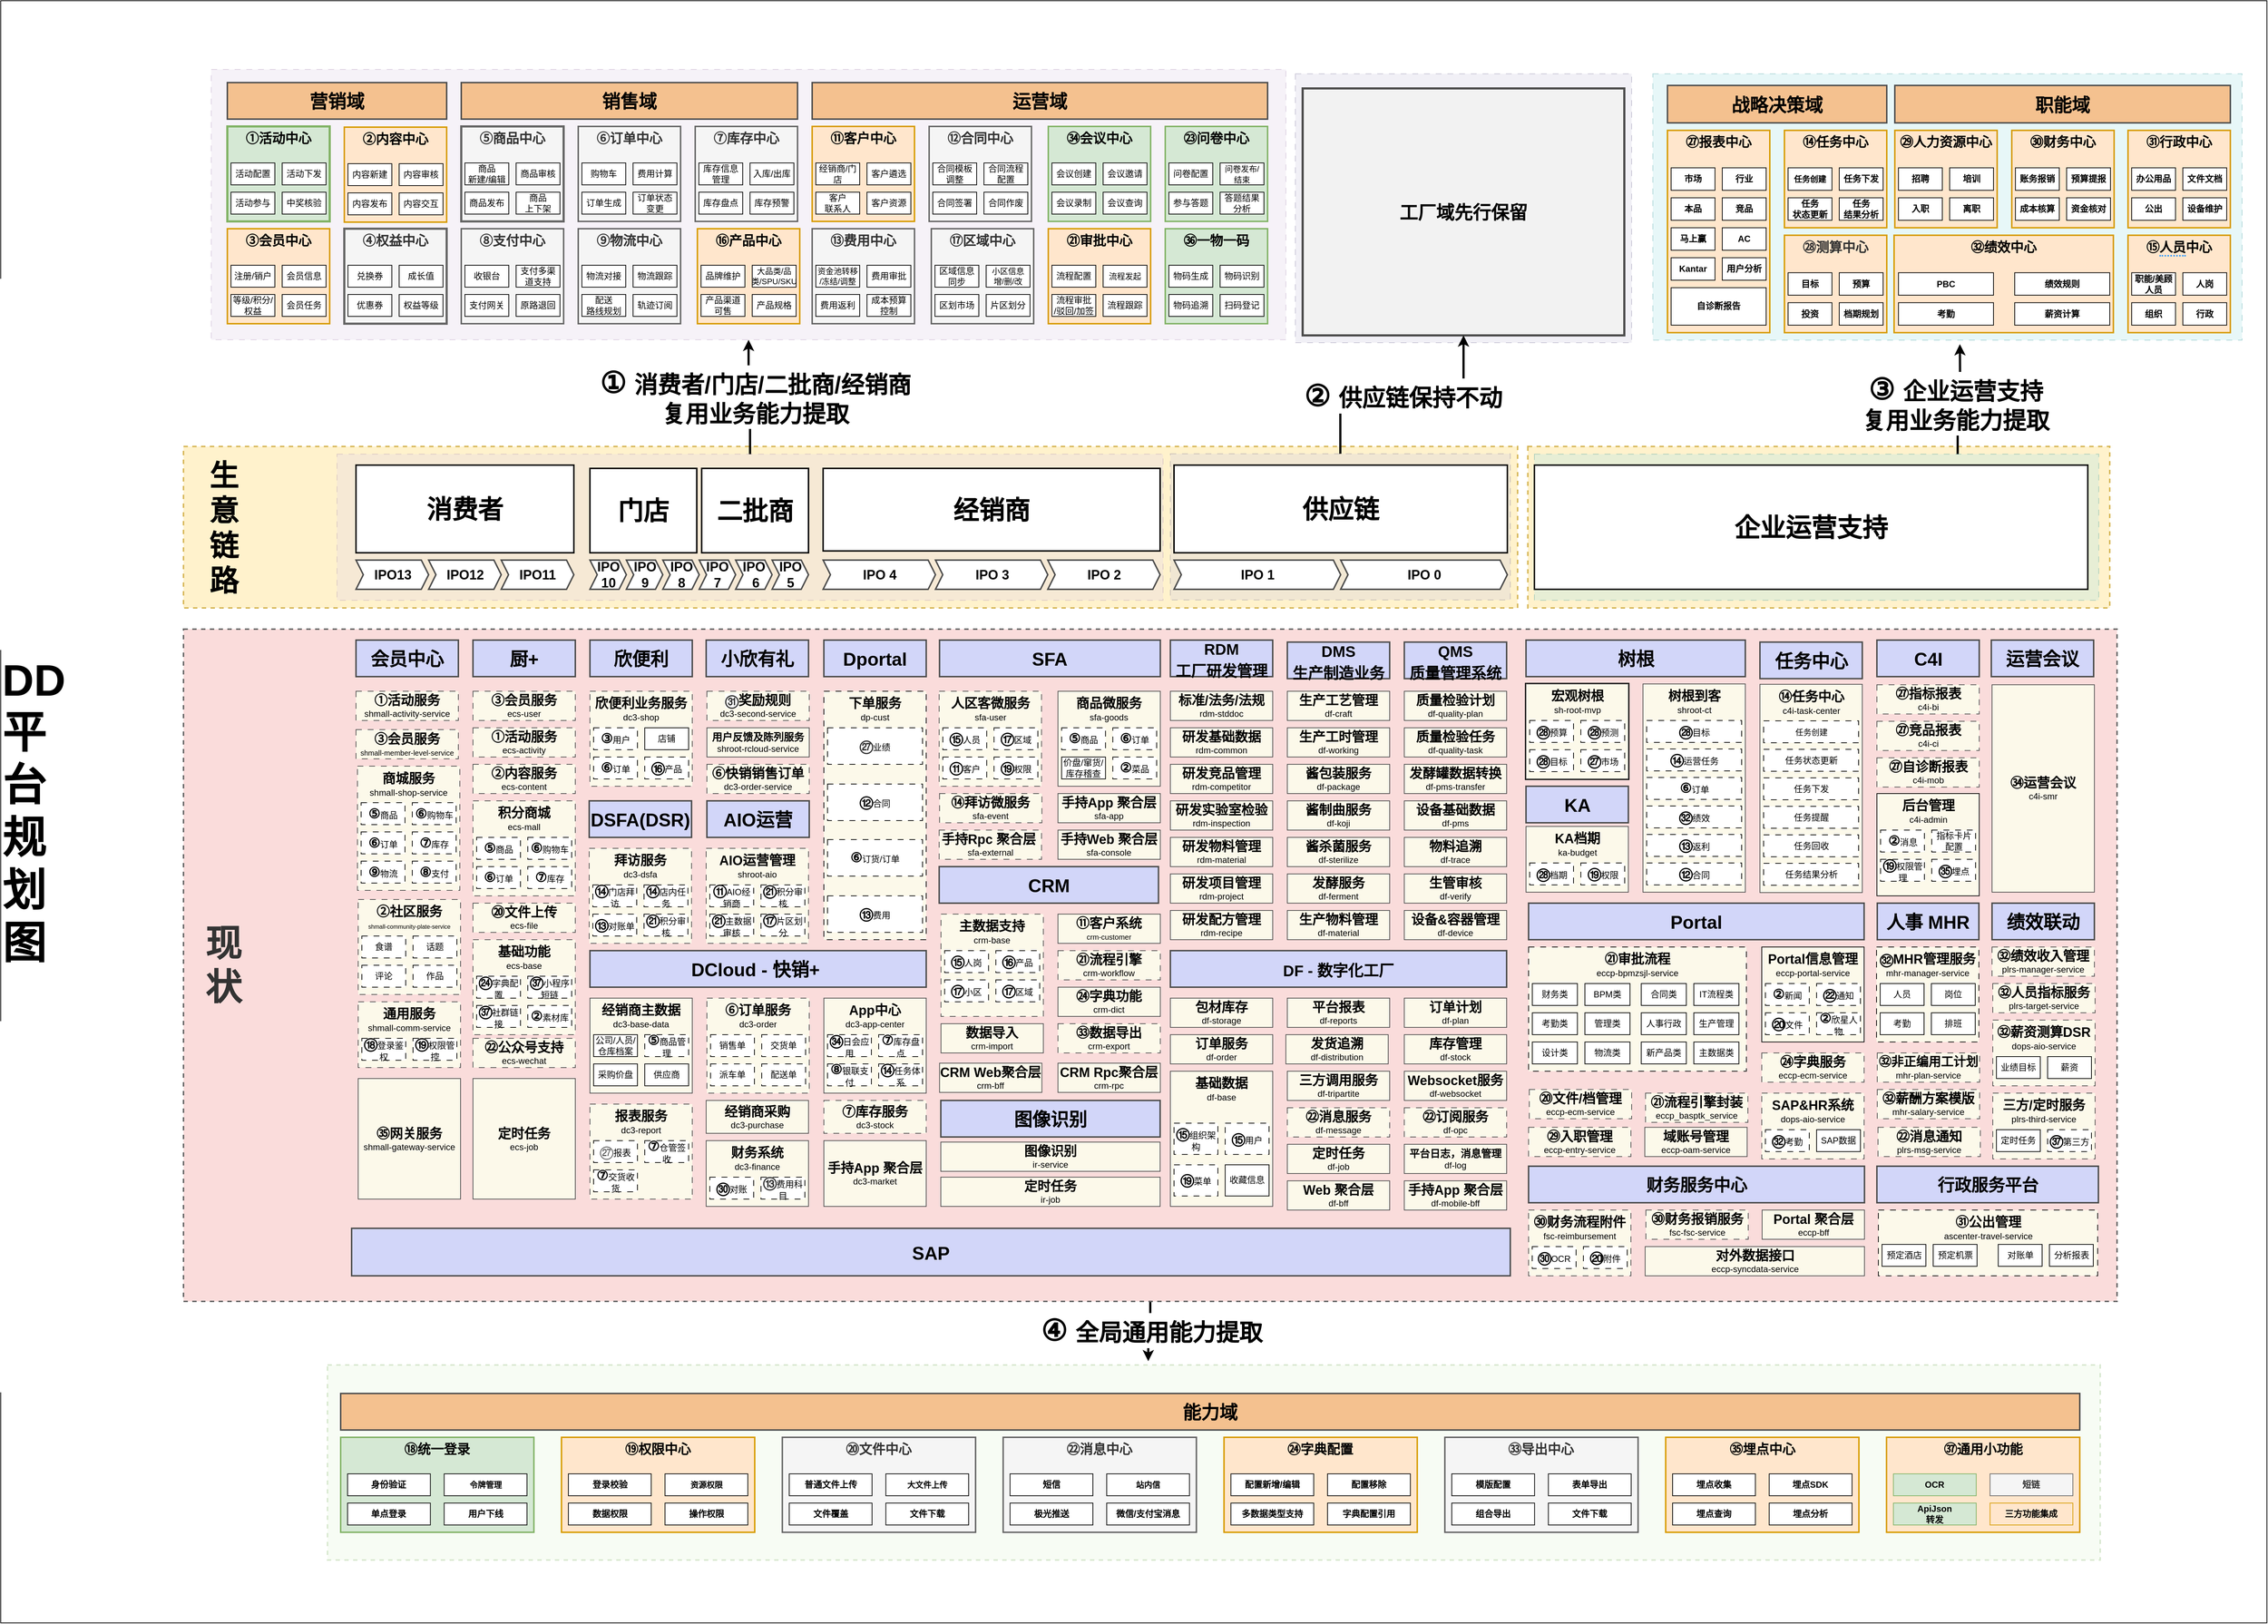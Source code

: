 <mxfile version="24.8.4">
  <diagram name="第 1 页" id="OvkUa1DGe1f_tVQWYCts">
    <mxGraphModel dx="-3265" dy="8658" grid="1" gridSize="10" guides="1" tooltips="1" connect="1" arrows="1" fold="1" page="1" pageScale="1" pageWidth="827" pageHeight="1169" math="0" shadow="0">
      <root>
        <mxCell id="0" />
        <mxCell id="1" parent="0" />
        <mxCell id="FIgoXLtdEGr-2jaXf1iq-1080" value="&lt;font style=&quot;font-size: 60px;&quot;&gt;DD&lt;br&gt;平&lt;br&gt;台&lt;br&gt;规&lt;/font&gt;&lt;div style=&quot;font-size: 60px;&quot;&gt;&lt;font style=&quot;font-size: 60px;&quot;&gt;划&lt;br&gt;图&lt;/font&gt;&lt;/div&gt;" style="rounded=0;whiteSpace=wrap;html=1;align=left;fontSize=13;fontStyle=1" vertex="1" parent="1">
          <mxGeometry x="6070" y="-6100" width="3100" height="2220" as="geometry" />
        </mxCell>
        <mxCell id="FIgoXLtdEGr-2jaXf1iq-963" value="" style="rounded=0;whiteSpace=wrap;html=1;dashed=1;opacity=30;fillColor=#d0cee2;strokeColor=#56517e;dashPattern=8 8;" vertex="1" parent="1">
          <mxGeometry x="7841" y="-6000" width="460" height="368" as="geometry" />
        </mxCell>
        <mxCell id="FIgoXLtdEGr-2jaXf1iq-82" value="&lt;span style=&quot;font-size: 40px; font-weight: 700;&quot;&gt;&amp;nbsp; &amp;nbsp;生&lt;br&gt;&amp;nbsp; &amp;nbsp;意&lt;br&gt;&amp;nbsp; &amp;nbsp;链&lt;br&gt;&amp;nbsp; &amp;nbsp;路&lt;/span&gt;" style="rounded=0;whiteSpace=wrap;html=1;dashed=1;glass=0;shadow=0;verticalAlign=middle;fillColor=#fff2cc;strokeColor=#d6b656;fillStyle=auto;strokeWidth=2;align=left;" vertex="1" parent="1">
          <mxGeometry x="6320" y="-5490" width="1825" height="221" as="geometry" />
        </mxCell>
        <mxCell id="FIgoXLtdEGr-2jaXf1iq-266" value="" style="rounded=0;whiteSpace=wrap;html=1;dashed=1;glass=0;shadow=0;verticalAlign=middle;fillColor=#fff2cc;strokeColor=#d6b656;fillStyle=auto;strokeWidth=2;align=left;fontFamily=Helvetica;fontSize=12;fontColor=default;" vertex="1" parent="1">
          <mxGeometry x="8159" y="-5490" width="796" height="221" as="geometry" />
        </mxCell>
        <mxCell id="FIgoXLtdEGr-2jaXf1iq-1077" style="edgeStyle=orthogonalEdgeStyle;rounded=0;orthogonalLoop=1;jettySize=auto;html=1;exitX=0.75;exitY=0;exitDx=0;exitDy=0;strokeWidth=3;" edge="1" parent="1" source="FIgoXLtdEGr-2jaXf1iq-971">
          <mxGeometry relative="1" as="geometry">
            <mxPoint x="8750" y="-5630" as="targetPoint" />
          </mxGeometry>
        </mxCell>
        <mxCell id="FIgoXLtdEGr-2jaXf1iq-1079" value="&lt;font style=&quot;font-weight: 700; font-size: 40px;&quot;&gt;③&amp;nbsp;&lt;/font&gt;&lt;font style=&quot;font-size: 32px;&quot;&gt;&lt;font style=&quot;font-weight: 700;&quot;&gt;企业运营支持&lt;/font&gt;&lt;font style=&quot;font-weight: 700;&quot;&gt;&lt;br&gt;复用业务能力提取&lt;/font&gt;&lt;/font&gt;" style="edgeLabel;html=1;align=center;verticalAlign=middle;resizable=0;points=[];" vertex="1" connectable="0" parent="FIgoXLtdEGr-2jaXf1iq-1077">
          <mxGeometry x="-0.182" y="3" relative="1" as="geometry">
            <mxPoint y="-7" as="offset" />
          </mxGeometry>
        </mxCell>
        <mxCell id="FIgoXLtdEGr-2jaXf1iq-971" value="" style="rounded=0;whiteSpace=wrap;html=1;dashed=1;opacity=30;fillColor=#b0e3e6;strokeColor=#0e8088;dashPattern=8 8;" vertex="1" parent="1">
          <mxGeometry x="8168" y="-5479.5" width="772" height="200" as="geometry" />
        </mxCell>
        <mxCell id="FIgoXLtdEGr-2jaXf1iq-784" value="" style="rounded=0;whiteSpace=wrap;html=1;dashed=1;opacity=30;fillColor=#e1d5e7;strokeColor=#9673a6;dashPattern=8 8;" vertex="1" parent="1">
          <mxGeometry x="6530" y="-5479.5" width="1130" height="200" as="geometry" />
        </mxCell>
        <mxCell id="FIgoXLtdEGr-2jaXf1iq-953" value="" style="rounded=0;whiteSpace=wrap;html=1;dashed=1;opacity=30;fillColor=#e1d5e7;strokeColor=#9673a6;dashPattern=8 8;" vertex="1" parent="1">
          <mxGeometry x="6358" y="-6006" width="1470" height="370" as="geometry" />
        </mxCell>
        <mxCell id="FIgoXLtdEGr-2jaXf1iq-2" value="" style="rounded=0;whiteSpace=wrap;html=1;dashed=1;glass=0;shadow=0;verticalAlign=middle;fillColor=#e5f6da;strokeColor=#82b366;fillStyle=auto;strokeWidth=2;align=left;opacity=30;" vertex="1" parent="1">
          <mxGeometry x="6517" y="-4233" width="2425" height="267" as="geometry" />
        </mxCell>
        <mxCell id="FIgoXLtdEGr-2jaXf1iq-1073" style="edgeStyle=orthogonalEdgeStyle;rounded=0;orthogonalLoop=1;jettySize=auto;html=1;exitX=0.5;exitY=1;exitDx=0;exitDy=0;entryX=0.463;entryY=-0.019;entryDx=0;entryDy=0;strokeWidth=3;entryPerimeter=0;" edge="1" parent="1" source="FIgoXLtdEGr-2jaXf1iq-3" target="FIgoXLtdEGr-2jaXf1iq-2">
          <mxGeometry relative="1" as="geometry" />
        </mxCell>
        <mxCell id="FIgoXLtdEGr-2jaXf1iq-1074" value="&lt;font style=&quot;font-weight: 700; font-size: 40px;&quot;&gt;④&amp;nbsp;&lt;/font&gt;&lt;font style=&quot;font-weight: 700; font-size: 32px;&quot;&gt;全局通用能力提取&lt;/font&gt;" style="edgeLabel;html=1;align=center;verticalAlign=middle;resizable=0;points=[];" vertex="1" connectable="0" parent="FIgoXLtdEGr-2jaXf1iq-1073">
          <mxGeometry x="-0.03" y="1" relative="1" as="geometry">
            <mxPoint y="-2" as="offset" />
          </mxGeometry>
        </mxCell>
        <mxCell id="FIgoXLtdEGr-2jaXf1iq-3" value="&lt;span style=&quot;font-size: 50px;&quot;&gt;&lt;b&gt;&amp;nbsp; 现&lt;br&gt;&amp;nbsp; 状&lt;/b&gt;&lt;/span&gt;" style="rounded=0;whiteSpace=wrap;html=1;dashed=1;glass=0;shadow=0;verticalAlign=middle;fillColor=#FADCDB;strokeColor=#666666;fillStyle=auto;strokeWidth=2;align=left;fontColor=#333333;container=1;" vertex="1" parent="1">
          <mxGeometry x="6320" y="-5240" width="2645" height="920" as="geometry" />
        </mxCell>
        <mxCell id="FIgoXLtdEGr-2jaXf1iq-4" value="&lt;b style=&quot;font-size: 18px;&quot;&gt;㉗&lt;/b&gt;&lt;span style=&quot;font-size: 18px;&quot;&gt;&lt;b&gt;指标报表&lt;/b&gt;&lt;/span&gt;&lt;br&gt;c4i-bi" style="rounded=0;whiteSpace=wrap;html=1;fillColor=#FCF9EA;strokeColor=#4D4D4D;align=center;verticalAlign=middle;fontFamily=Helvetica;fontSize=12;fontColor=default;dashed=1;dashPattern=8 8;" vertex="1" parent="1">
          <mxGeometry x="8636.5" y="-5163.88" width="140" height="40" as="geometry" />
        </mxCell>
        <mxCell id="FIgoXLtdEGr-2jaXf1iq-5" value="&lt;b style=&quot;font-size: 18px;&quot;&gt;㉗&lt;/b&gt;&lt;span style=&quot;font-size: 18px;&quot;&gt;&lt;b&gt;竞品报表&lt;/b&gt;&lt;/span&gt;&lt;br&gt;c4i-ci" style="rounded=0;whiteSpace=wrap;html=1;fillColor=#FCF9EA;strokeColor=#4D4D4D;align=center;verticalAlign=middle;fontFamily=Helvetica;fontSize=12;fontColor=default;dashed=1;dashPattern=8 8;" vertex="1" parent="1">
          <mxGeometry x="8636.5" y="-5113.88" width="140" height="40" as="geometry" />
        </mxCell>
        <mxCell id="FIgoXLtdEGr-2jaXf1iq-6" value="&lt;b style=&quot;font-size: 18px;&quot;&gt;㉗&lt;/b&gt;&lt;span style=&quot;font-size: 18px;&quot;&gt;&lt;b&gt;自诊断报表&lt;/b&gt;&lt;/span&gt;&lt;br&gt;c4i-mob" style="rounded=0;whiteSpace=wrap;html=1;fillColor=#FCF9EA;strokeColor=#4D4D4D;align=center;verticalAlign=middle;fontFamily=Helvetica;fontSize=12;fontColor=default;dashed=1;dashPattern=8 8;" vertex="1" parent="1">
          <mxGeometry x="8636.5" y="-5063.88" width="140" height="40" as="geometry" />
        </mxCell>
        <mxCell id="FIgoXLtdEGr-2jaXf1iq-7" value="C4I" style="rounded=0;whiteSpace=wrap;html=1;fillColor=#d2d6f9;strokeColor=#4D4D4D;fontSize=25;fontStyle=1;strokeWidth=2;align=center;verticalAlign=middle;fontFamily=Helvetica;fontColor=default;" vertex="1" parent="1">
          <mxGeometry x="8636.5" y="-5225" width="140" height="50" as="geometry" />
        </mxCell>
        <mxCell id="FIgoXLtdEGr-2jaXf1iq-8" value="树根" style="rounded=0;whiteSpace=wrap;html=1;fillColor=#d2d6f9;strokeColor=#4D4D4D;fontSize=25;fontStyle=1;strokeWidth=2;align=center;verticalAlign=middle;fontFamily=Helvetica;fontColor=default;" vertex="1" parent="1">
          <mxGeometry x="8156.5" y="-5225" width="300" height="50" as="geometry" />
        </mxCell>
        <mxCell id="FIgoXLtdEGr-2jaXf1iq-9" value="" style="group;strokeColor=default;strokeWidth=3;" vertex="1" connectable="0" parent="1">
          <mxGeometry x="8156.5" y="-5165" width="140" height="130" as="geometry" />
        </mxCell>
        <mxCell id="FIgoXLtdEGr-2jaXf1iq-10" value="&lt;span style=&quot;font-size: 18px;&quot;&gt;&lt;b&gt;宏观树根&lt;/b&gt;&lt;/span&gt;&lt;br&gt;&lt;div&gt;sh-root-mvp&lt;/div&gt;" style="rounded=0;whiteSpace=wrap;html=1;fillColor=#FCF9EA;strokeColor=#4D4D4D;verticalAlign=top;align=center;fontFamily=Helvetica;fontSize=12;fontColor=default;" vertex="1" parent="FIgoXLtdEGr-2jaXf1iq-9">
          <mxGeometry width="140" height="130" as="geometry" />
        </mxCell>
        <mxCell id="FIgoXLtdEGr-2jaXf1iq-11" value="" style="group" vertex="1" connectable="0" parent="FIgoXLtdEGr-2jaXf1iq-9">
          <mxGeometry x="5" y="50" width="130" height="70" as="geometry" />
        </mxCell>
        <mxCell id="FIgoXLtdEGr-2jaXf1iq-12" value="" style="group" vertex="1" connectable="0" parent="FIgoXLtdEGr-2jaXf1iq-11">
          <mxGeometry width="130" height="30" as="geometry" />
        </mxCell>
        <mxCell id="FIgoXLtdEGr-2jaXf1iq-13" value="&lt;b style=&quot;font-size: 18px;&quot;&gt;㉘&lt;/b&gt;预算" style="rounded=0;whiteSpace=wrap;html=1;dashed=1;dashPattern=8 8;strokeColor=default;align=center;verticalAlign=middle;fontFamily=Helvetica;fontSize=12;fontColor=default;fillColor=default;" vertex="1" parent="FIgoXLtdEGr-2jaXf1iq-12">
          <mxGeometry width="60" height="30" as="geometry" />
        </mxCell>
        <mxCell id="FIgoXLtdEGr-2jaXf1iq-14" value="&lt;b style=&quot;font-size: 18px;&quot;&gt;㉘&lt;/b&gt;预测" style="rounded=0;whiteSpace=wrap;html=1;dashed=1;dashPattern=8 8;strokeColor=default;align=center;verticalAlign=middle;fontFamily=Helvetica;fontSize=12;fontColor=default;fillColor=default;" vertex="1" parent="FIgoXLtdEGr-2jaXf1iq-12">
          <mxGeometry x="70" width="60" height="30" as="geometry" />
        </mxCell>
        <mxCell id="FIgoXLtdEGr-2jaXf1iq-15" value="" style="group" vertex="1" connectable="0" parent="FIgoXLtdEGr-2jaXf1iq-11">
          <mxGeometry y="40" width="130" height="30" as="geometry" />
        </mxCell>
        <mxCell id="FIgoXLtdEGr-2jaXf1iq-16" value="&lt;b style=&quot;font-size: 18px;&quot;&gt;㉘&lt;/b&gt;目标" style="rounded=0;whiteSpace=wrap;html=1;dashed=1;dashPattern=8 8;strokeColor=default;align=center;verticalAlign=middle;fontFamily=Helvetica;fontSize=12;fontColor=default;fillColor=default;" vertex="1" parent="FIgoXLtdEGr-2jaXf1iq-15">
          <mxGeometry width="60" height="30" as="geometry" />
        </mxCell>
        <mxCell id="FIgoXLtdEGr-2jaXf1iq-17" value="&lt;b style=&quot;font-size: 18px;&quot;&gt;㉗&lt;/b&gt;市场" style="rounded=0;whiteSpace=wrap;html=1;dashed=1;dashPattern=8 8;strokeColor=default;align=center;verticalAlign=middle;fontFamily=Helvetica;fontSize=12;fontColor=default;fillColor=default;" vertex="1" parent="FIgoXLtdEGr-2jaXf1iq-15">
          <mxGeometry x="70" width="60" height="30" as="geometry" />
        </mxCell>
        <mxCell id="FIgoXLtdEGr-2jaXf1iq-18" value="人事 MHR" style="rounded=0;whiteSpace=wrap;html=1;fillColor=#d2d6f9;strokeColor=#4D4D4D;fontSize=25;fontStyle=1;strokeWidth=2;align=center;verticalAlign=middle;fontFamily=Helvetica;fontColor=default;" vertex="1" parent="1">
          <mxGeometry x="8637" y="-4865" width="139" height="50" as="geometry" />
        </mxCell>
        <mxCell id="FIgoXLtdEGr-2jaXf1iq-19" value="&lt;b style=&quot;font-size: 18px;&quot;&gt;㉜&lt;/b&gt;&lt;span style=&quot;font-size: 18px;&quot;&gt;&lt;b&gt;薪酬方案模版&lt;/b&gt;&lt;/span&gt;&lt;br&gt;mhr-salary-service" style="rounded=0;whiteSpace=wrap;html=1;fillColor=#FCF9EA;strokeColor=#4D4D4D;align=center;verticalAlign=middle;fontFamily=Helvetica;fontSize=12;fontColor=default;dashed=1;dashPattern=8 8;" vertex="1" parent="1">
          <mxGeometry x="8637" y="-4610" width="140" height="40" as="geometry" />
        </mxCell>
        <mxCell id="FIgoXLtdEGr-2jaXf1iq-20" value="&lt;font style=&quot;font-size: 17px;&quot;&gt;&lt;b style=&quot;&quot;&gt;㉜&lt;/b&gt;&lt;b style=&quot;&quot;&gt;非正编用工计划&lt;/b&gt;&lt;/font&gt;&lt;br&gt;mhr-plan-service" style="rounded=0;whiteSpace=wrap;html=1;fillColor=#FCF9EA;strokeColor=#4D4D4D;align=center;verticalAlign=middle;fontFamily=Helvetica;fontSize=12;fontColor=default;dashed=1;dashPattern=8 8;" vertex="1" parent="1">
          <mxGeometry x="8637" y="-4660" width="140" height="40" as="geometry" />
        </mxCell>
        <mxCell id="FIgoXLtdEGr-2jaXf1iq-21" value="Portal" style="rounded=0;whiteSpace=wrap;html=1;fillColor=#d2d6f9;strokeColor=#4D4D4D;fontSize=25;fontStyle=1;strokeWidth=2;align=center;verticalAlign=middle;fontFamily=Helvetica;fontColor=default;" vertex="1" parent="1">
          <mxGeometry x="8160" y="-4865" width="459" height="50" as="geometry" />
        </mxCell>
        <mxCell id="FIgoXLtdEGr-2jaXf1iq-22" value="" style="group" vertex="1" connectable="0" parent="1">
          <mxGeometry x="8479" y="-4805" width="140" height="130" as="geometry" />
        </mxCell>
        <mxCell id="FIgoXLtdEGr-2jaXf1iq-23" value="&lt;span style=&quot;font-size: 18px;&quot;&gt;&lt;b&gt;Portal信息管理&lt;/b&gt;&lt;/span&gt;&lt;br&gt;&lt;div&gt;eccp-portal-service&lt;/div&gt;" style="rounded=0;whiteSpace=wrap;html=1;fillColor=#FCF9EA;strokeColor=#000000;verticalAlign=top;align=center;fontFamily=Helvetica;fontSize=12;fontColor=default;" vertex="1" parent="FIgoXLtdEGr-2jaXf1iq-22">
          <mxGeometry width="140" height="130" as="geometry" />
        </mxCell>
        <mxCell id="FIgoXLtdEGr-2jaXf1iq-24" value="" style="group" vertex="1" connectable="0" parent="FIgoXLtdEGr-2jaXf1iq-22">
          <mxGeometry x="5" y="50" width="130" height="70" as="geometry" />
        </mxCell>
        <mxCell id="FIgoXLtdEGr-2jaXf1iq-25" value="" style="group" vertex="1" connectable="0" parent="FIgoXLtdEGr-2jaXf1iq-24">
          <mxGeometry width="130" height="30" as="geometry" />
        </mxCell>
        <mxCell id="FIgoXLtdEGr-2jaXf1iq-26" value="&lt;b style=&quot;font-size: 18px;&quot;&gt;②&lt;/b&gt;新闻" style="rounded=0;whiteSpace=wrap;html=1;dashed=1;dashPattern=8 8;strokeColor=default;align=center;verticalAlign=middle;fontFamily=Helvetica;fontSize=12;fontColor=default;fillColor=default;" vertex="1" parent="FIgoXLtdEGr-2jaXf1iq-25">
          <mxGeometry width="60" height="30" as="geometry" />
        </mxCell>
        <mxCell id="FIgoXLtdEGr-2jaXf1iq-27" value="&lt;b style=&quot;font-size: 18px;&quot;&gt;㉒&lt;/b&gt;通知" style="rounded=0;whiteSpace=wrap;html=1;dashed=1;dashPattern=8 8;" vertex="1" parent="FIgoXLtdEGr-2jaXf1iq-25">
          <mxGeometry x="70" width="60" height="30" as="geometry" />
        </mxCell>
        <mxCell id="FIgoXLtdEGr-2jaXf1iq-28" value="" style="group" vertex="1" connectable="0" parent="FIgoXLtdEGr-2jaXf1iq-24">
          <mxGeometry y="40" width="130" height="30" as="geometry" />
        </mxCell>
        <mxCell id="FIgoXLtdEGr-2jaXf1iq-29" value="&lt;b style=&quot;font-size: 18px;&quot;&gt;⑳&lt;/b&gt;文件" style="rounded=0;whiteSpace=wrap;html=1;dashed=1;dashPattern=8 8;strokeColor=default;align=center;verticalAlign=middle;fontFamily=Helvetica;fontSize=12;fontColor=default;fillColor=default;" vertex="1" parent="FIgoXLtdEGr-2jaXf1iq-28">
          <mxGeometry width="60" height="30" as="geometry" />
        </mxCell>
        <mxCell id="FIgoXLtdEGr-2jaXf1iq-30" value="&lt;b style=&quot;font-size: 18px;&quot;&gt;②&lt;/b&gt;欣星人物" style="rounded=0;whiteSpace=wrap;html=1;dashed=1;dashPattern=8 8;strokeColor=default;align=center;verticalAlign=middle;fontFamily=Helvetica;fontSize=12;fontColor=default;fillColor=default;" vertex="1" parent="FIgoXLtdEGr-2jaXf1iq-28">
          <mxGeometry x="70" width="60" height="30" as="geometry" />
        </mxCell>
        <mxCell id="FIgoXLtdEGr-2jaXf1iq-31" value="&lt;b style=&quot;font-size: 18px;&quot;&gt;㉔&lt;/b&gt;&lt;span style=&quot;font-size: 18px;&quot;&gt;&lt;b&gt;字典服务&lt;/b&gt;&lt;/span&gt;&lt;br&gt;&lt;div&gt;eccp-ecm-service&lt;/div&gt;" style="rounded=0;whiteSpace=wrap;html=1;fillColor=#FCF9EA;strokeColor=#4D4D4D;align=center;verticalAlign=middle;fontFamily=Helvetica;fontSize=12;fontColor=default;dashed=1;dashPattern=8 8;" vertex="1" parent="1">
          <mxGeometry x="8479" y="-4660" width="140" height="40" as="geometry" />
        </mxCell>
        <mxCell id="FIgoXLtdEGr-2jaXf1iq-32" value="" style="group;fillColor=#FCF9EA;strokeColor=#4D4D4D;dashed=1;dashPattern=8 8;" vertex="1" connectable="0" parent="1">
          <mxGeometry x="8479" y="-4605" width="140" height="90" as="geometry" />
        </mxCell>
        <mxCell id="FIgoXLtdEGr-2jaXf1iq-33" value="&lt;span style=&quot;font-size: 18px;&quot;&gt;&lt;b&gt;SAP&amp;amp;HR系统&lt;/b&gt;&lt;/span&gt;&lt;br&gt;dops-aio-service" style="rounded=0;whiteSpace=wrap;html=1;fillColor=#FCF9EA;strokeColor=#4D4D4D;verticalAlign=top;dashed=1;dashPattern=8 8;" vertex="1" parent="FIgoXLtdEGr-2jaXf1iq-32">
          <mxGeometry width="140" height="90" as="geometry" />
        </mxCell>
        <mxCell id="FIgoXLtdEGr-2jaXf1iq-34" value="" style="group;dashed=1;dashPattern=8 8;" vertex="1" connectable="0" parent="FIgoXLtdEGr-2jaXf1iq-32">
          <mxGeometry x="5" y="50" width="130" height="30" as="geometry" />
        </mxCell>
        <mxCell id="FIgoXLtdEGr-2jaXf1iq-35" value="&lt;b style=&quot;font-size: 18px;&quot;&gt;㉜&lt;/b&gt;考勤" style="rounded=0;whiteSpace=wrap;html=1;strokeColor=default;align=center;verticalAlign=middle;fontFamily=Helvetica;fontSize=12;fontColor=default;fillColor=default;dashed=1;dashPattern=8 8;" vertex="1" parent="FIgoXLtdEGr-2jaXf1iq-34">
          <mxGeometry width="60" height="30" as="geometry" />
        </mxCell>
        <mxCell id="FIgoXLtdEGr-2jaXf1iq-36" value="SAP数据" style="rounded=0;whiteSpace=wrap;html=1;" vertex="1" parent="FIgoXLtdEGr-2jaXf1iq-34">
          <mxGeometry x="70" width="60" height="30" as="geometry" />
        </mxCell>
        <mxCell id="FIgoXLtdEGr-2jaXf1iq-37" value="&lt;b style=&quot;font-size: 18px;&quot;&gt;㉑&lt;/b&gt;&lt;span style=&quot;font-size: 18px;&quot;&gt;&lt;b&gt;流程引擎封装&lt;/b&gt;&lt;/span&gt;&lt;br&gt;&lt;div&gt;eccp_basptk_service&lt;/div&gt;" style="rounded=0;whiteSpace=wrap;html=1;fillColor=#FCF9EA;strokeColor=#4D4D4D;align=center;verticalAlign=middle;fontFamily=Helvetica;fontSize=12;fontColor=default;dashed=1;dashPattern=8 8;" vertex="1" parent="1">
          <mxGeometry x="8320" y="-4605" width="140" height="40" as="geometry" />
        </mxCell>
        <mxCell id="FIgoXLtdEGr-2jaXf1iq-38" value="&lt;b style=&quot;font-size: 18px;&quot;&gt;⑳&lt;/b&gt;&lt;span style=&quot;font-size: 18px;&quot;&gt;&lt;b&gt;文件/&lt;/b&gt;&lt;/span&gt;&lt;b style=&quot;font-size: 18px;&quot;&gt;档&lt;/b&gt;&lt;span style=&quot;font-size: 18px;&quot;&gt;&lt;b&gt;管理&lt;/b&gt;&lt;/span&gt;&lt;br&gt;&lt;div&gt;eccp-ecm-service&lt;/div&gt;" style="rounded=0;whiteSpace=wrap;html=1;fillColor=#FCF9EA;strokeColor=#4D4D4D;align=center;verticalAlign=middle;fontFamily=Helvetica;fontSize=12;fontColor=default;dashed=1;dashPattern=8 8;" vertex="1" parent="1">
          <mxGeometry x="8161" y="-4610" width="140" height="40" as="geometry" />
        </mxCell>
        <mxCell id="FIgoXLtdEGr-2jaXf1iq-39" value="&lt;b style=&quot;font-size: 18px;&quot;&gt;㉙&lt;/b&gt;&lt;span style=&quot;font-size: 18px;&quot;&gt;&lt;b&gt;入职管理&lt;/b&gt;&lt;/span&gt;&lt;br&gt;&lt;div&gt;eccp-entry-service&lt;/div&gt;" style="rounded=0;whiteSpace=wrap;html=1;fillColor=#FCF9EA;strokeColor=#4D4D4D;align=center;verticalAlign=middle;fontFamily=Helvetica;fontSize=12;fontColor=default;dashed=1;dashPattern=8 8;" vertex="1" parent="1">
          <mxGeometry x="8160" y="-4558.25" width="140" height="40" as="geometry" />
        </mxCell>
        <mxCell id="FIgoXLtdEGr-2jaXf1iq-40" value="&lt;span style=&quot;font-size: 18px;&quot;&gt;&lt;b&gt;域账号管理&lt;/b&gt;&lt;/span&gt;&lt;br&gt;&lt;div&gt;eccp-oam-service&lt;/div&gt;" style="rounded=0;whiteSpace=wrap;html=1;fillColor=#FCF9EA;strokeColor=#4D4D4D;align=center;verticalAlign=middle;fontFamily=Helvetica;fontSize=12;fontColor=default;" vertex="1" parent="1">
          <mxGeometry x="8319" y="-4558.25" width="140" height="40" as="geometry" />
        </mxCell>
        <mxCell id="FIgoXLtdEGr-2jaXf1iq-41" value="" style="group" vertex="1" connectable="0" parent="1">
          <mxGeometry x="8636.5" y="-5015" width="140" height="140" as="geometry" />
        </mxCell>
        <mxCell id="FIgoXLtdEGr-2jaXf1iq-42" value="&lt;span style=&quot;font-size: 18px;&quot;&gt;&lt;b&gt;后台管理&lt;/b&gt;&lt;/span&gt;&lt;br&gt;&lt;div&gt;c4i-admin&lt;/div&gt;" style="rounded=0;whiteSpace=wrap;html=1;fillColor=#FCF9EA;strokeColor=#000000;verticalAlign=top;align=center;fontFamily=Helvetica;fontSize=12;fontColor=default;" vertex="1" parent="FIgoXLtdEGr-2jaXf1iq-41">
          <mxGeometry width="140" height="140" as="geometry" />
        </mxCell>
        <mxCell id="FIgoXLtdEGr-2jaXf1iq-43" value="" style="group" vertex="1" connectable="0" parent="FIgoXLtdEGr-2jaXf1iq-41">
          <mxGeometry x="5" y="50" width="130" height="70" as="geometry" />
        </mxCell>
        <mxCell id="FIgoXLtdEGr-2jaXf1iq-44" value="" style="group" vertex="1" connectable="0" parent="FIgoXLtdEGr-2jaXf1iq-43">
          <mxGeometry width="130" height="30" as="geometry" />
        </mxCell>
        <mxCell id="FIgoXLtdEGr-2jaXf1iq-45" value="&lt;b style=&quot;font-size: 18px;&quot;&gt;②&lt;/b&gt;消息" style="rounded=0;whiteSpace=wrap;html=1;dashed=1;dashPattern=8 8;strokeColor=default;align=center;verticalAlign=middle;fontFamily=Helvetica;fontSize=12;fontColor=default;fillColor=default;" vertex="1" parent="FIgoXLtdEGr-2jaXf1iq-44">
          <mxGeometry width="60" height="30" as="geometry" />
        </mxCell>
        <mxCell id="FIgoXLtdEGr-2jaXf1iq-46" value="指标卡片配置" style="rounded=0;whiteSpace=wrap;html=1;dashed=1;dashPattern=8 8;" vertex="1" parent="FIgoXLtdEGr-2jaXf1iq-44">
          <mxGeometry x="70" width="60" height="30" as="geometry" />
        </mxCell>
        <mxCell id="FIgoXLtdEGr-2jaXf1iq-47" value="" style="group" vertex="1" connectable="0" parent="FIgoXLtdEGr-2jaXf1iq-43">
          <mxGeometry y="40" width="130" height="30" as="geometry" />
        </mxCell>
        <mxCell id="FIgoXLtdEGr-2jaXf1iq-48" value="&lt;b style=&quot;font-size: 18px;&quot;&gt;⑲&lt;/b&gt;权限管理" style="rounded=0;whiteSpace=wrap;html=1;dashed=1;dashPattern=8 8;strokeColor=default;align=center;verticalAlign=middle;fontFamily=Helvetica;fontSize=12;fontColor=default;fillColor=default;" vertex="1" parent="FIgoXLtdEGr-2jaXf1iq-47">
          <mxGeometry width="60" height="30" as="geometry" />
        </mxCell>
        <mxCell id="FIgoXLtdEGr-2jaXf1iq-49" value="&lt;b style=&quot;font-size: 18px;&quot;&gt;㉟&lt;/b&gt;埋点" style="rounded=0;whiteSpace=wrap;html=1;dashed=1;dashPattern=8 8;strokeColor=default;align=center;verticalAlign=middle;fontFamily=Helvetica;fontSize=12;fontColor=default;fillColor=default;" vertex="1" parent="FIgoXLtdEGr-2jaXf1iq-47">
          <mxGeometry x="70" width="60" height="30" as="geometry" />
        </mxCell>
        <mxCell id="FIgoXLtdEGr-2jaXf1iq-50" value="任务中心" style="rounded=0;whiteSpace=wrap;html=1;fillColor=#d2d6f9;strokeColor=#4D4D4D;fontSize=25;fontStyle=1;strokeWidth=2;align=center;verticalAlign=middle;fontFamily=Helvetica;fontColor=default;" vertex="1" parent="1">
          <mxGeometry x="8476.5" y="-5222.25" width="140" height="50" as="geometry" />
        </mxCell>
        <mxCell id="FIgoXLtdEGr-2jaXf1iq-51" value="绩效联动" style="rounded=0;whiteSpace=wrap;html=1;fillColor=#d2d6f9;strokeColor=#4D4D4D;fontSize=25;fontStyle=1;strokeWidth=2;align=center;verticalAlign=middle;fontFamily=Helvetica;fontColor=default;" vertex="1" parent="1">
          <mxGeometry x="8794" y="-4865" width="140" height="50" as="geometry" />
        </mxCell>
        <mxCell id="FIgoXLtdEGr-2jaXf1iq-52" value="" style="group;fillColor=#FCF9EA;strokeColor=#4D4D4D;dashed=1;dashPattern=8 8;" vertex="1" connectable="0" parent="1">
          <mxGeometry x="8795" y="-4605" width="140" height="90" as="geometry" />
        </mxCell>
        <mxCell id="FIgoXLtdEGr-2jaXf1iq-53" value="&lt;span style=&quot;font-size: 18px;&quot;&gt;&lt;b&gt;三方/定时服务&lt;/b&gt;&lt;/span&gt;&lt;br&gt;plrs-third-service" style="rounded=0;whiteSpace=wrap;html=1;fillColor=#FCF9EA;strokeColor=#4D4D4D;verticalAlign=top;dashed=1;dashPattern=8 8;" vertex="1" parent="FIgoXLtdEGr-2jaXf1iq-52">
          <mxGeometry width="140" height="90" as="geometry" />
        </mxCell>
        <mxCell id="FIgoXLtdEGr-2jaXf1iq-54" value="" style="group;dashed=1;dashPattern=8 8;" vertex="1" connectable="0" parent="FIgoXLtdEGr-2jaXf1iq-52">
          <mxGeometry x="5" y="50" width="130" height="30" as="geometry" />
        </mxCell>
        <mxCell id="FIgoXLtdEGr-2jaXf1iq-55" value="定时任务" style="rounded=0;whiteSpace=wrap;html=1;strokeColor=default;align=center;verticalAlign=middle;fontFamily=Helvetica;fontSize=12;fontColor=default;fillColor=default;" vertex="1" parent="FIgoXLtdEGr-2jaXf1iq-54">
          <mxGeometry width="60" height="30" as="geometry" />
        </mxCell>
        <mxCell id="FIgoXLtdEGr-2jaXf1iq-56" value="&lt;b style=&quot;font-size: 18px;&quot;&gt;㊲&lt;/b&gt;第三方" style="rounded=0;whiteSpace=wrap;html=1;dashed=1;dashPattern=8 8;" vertex="1" parent="FIgoXLtdEGr-2jaXf1iq-54">
          <mxGeometry x="70" width="60" height="30" as="geometry" />
        </mxCell>
        <mxCell id="FIgoXLtdEGr-2jaXf1iq-57" value="&lt;b style=&quot;font-size: 18px;&quot;&gt;㉒&lt;/b&gt;&lt;span style=&quot;font-size: 18px;&quot;&gt;&lt;b&gt;消息通知&lt;/b&gt;&lt;/span&gt;&lt;br&gt;plrs-msg-service" style="rounded=0;whiteSpace=wrap;html=1;fillColor=#FCF9EA;strokeColor=#4D4D4D;align=center;verticalAlign=middle;fontFamily=Helvetica;fontSize=12;fontColor=default;dashed=1;dashPattern=8 8;" vertex="1" parent="1">
          <mxGeometry x="8638" y="-4558.25" width="140" height="40" as="geometry" />
        </mxCell>
        <mxCell id="FIgoXLtdEGr-2jaXf1iq-58" value="&lt;b style=&quot;font-size: 18px;&quot;&gt;㉜&lt;/b&gt;&lt;span style=&quot;font-size: 18px;&quot;&gt;&lt;b&gt;人员指标服务&lt;/b&gt;&lt;/span&gt;&lt;br&gt;plrs-target-service" style="rounded=0;whiteSpace=wrap;html=1;fillColor=#FCF9EA;strokeColor=#4D4D4D;align=center;verticalAlign=middle;fontFamily=Helvetica;fontSize=12;fontColor=default;dashed=1;dashPattern=8 8;" vertex="1" parent="1">
          <mxGeometry x="8795" y="-4755" width="140" height="40" as="geometry" />
        </mxCell>
        <mxCell id="FIgoXLtdEGr-2jaXf1iq-59" value="" style="group;fillColor=#FCF9EA;strokeColor=#4D4D4D;dashed=1;dashPattern=8 8;" vertex="1" connectable="0" parent="1">
          <mxGeometry x="8795" y="-4705" width="140" height="90" as="geometry" />
        </mxCell>
        <mxCell id="FIgoXLtdEGr-2jaXf1iq-60" value="&lt;b style=&quot;font-size: 18px;&quot;&gt;㉜&lt;/b&gt;&lt;span style=&quot;font-size: 18px;&quot;&gt;&lt;b&gt;薪资测算DSR&lt;/b&gt;&lt;/span&gt;&lt;br&gt;dops-aio-service" style="rounded=0;whiteSpace=wrap;html=1;fillColor=#FCF9EA;strokeColor=#4D4D4D;verticalAlign=top;dashed=1;dashPattern=8 8;" vertex="1" parent="FIgoXLtdEGr-2jaXf1iq-59">
          <mxGeometry width="140" height="90" as="geometry" />
        </mxCell>
        <mxCell id="FIgoXLtdEGr-2jaXf1iq-61" value="" style="group;dashed=1;dashPattern=8 8;" vertex="1" connectable="0" parent="FIgoXLtdEGr-2jaXf1iq-59">
          <mxGeometry x="5" y="50" width="130" height="30" as="geometry" />
        </mxCell>
        <mxCell id="FIgoXLtdEGr-2jaXf1iq-62" value="业绩目标" style="rounded=0;whiteSpace=wrap;html=1;strokeColor=default;align=center;verticalAlign=middle;fontFamily=Helvetica;fontSize=12;fontColor=default;fillColor=default;" vertex="1" parent="FIgoXLtdEGr-2jaXf1iq-61">
          <mxGeometry width="60" height="30" as="geometry" />
        </mxCell>
        <mxCell id="FIgoXLtdEGr-2jaXf1iq-63" value="薪资" style="rounded=0;whiteSpace=wrap;html=1;" vertex="1" parent="FIgoXLtdEGr-2jaXf1iq-61">
          <mxGeometry x="70" width="60" height="30" as="geometry" />
        </mxCell>
        <mxCell id="FIgoXLtdEGr-2jaXf1iq-64" value="&lt;span style=&quot;font-size: 18px;&quot;&gt;&lt;b&gt;Portal 聚合层&lt;/b&gt;&lt;/span&gt;&lt;br&gt;&lt;div&gt;eccp-bff&lt;/div&gt;" style="rounded=0;whiteSpace=wrap;html=1;fillColor=#FCF9EA;strokeColor=#4D4D4D;align=center;verticalAlign=middle;fontFamily=Helvetica;fontSize=12;fontColor=default;" vertex="1" parent="1">
          <mxGeometry x="8479.5" y="-4445" width="140" height="40" as="geometry" />
        </mxCell>
        <mxCell id="FIgoXLtdEGr-2jaXf1iq-65" value="&lt;span style=&quot;font-size: 18px;&quot;&gt;&lt;b&gt;对外数据接口&lt;/b&gt;&lt;/span&gt;&lt;br&gt;&lt;div&gt;eccp-syncdata-service&lt;/div&gt;" style="rounded=0;whiteSpace=wrap;html=1;fillColor=#FCF9EA;strokeColor=#4D4D4D;align=center;verticalAlign=middle;fontFamily=Helvetica;fontSize=12;fontColor=default;" vertex="1" parent="1">
          <mxGeometry x="8319.5" y="-4395" width="300" height="40" as="geometry" />
        </mxCell>
        <mxCell id="FIgoXLtdEGr-2jaXf1iq-66" value="&lt;font style=&quot;font-size: 23px;&quot;&gt;行政服务平台&lt;/font&gt;" style="rounded=0;whiteSpace=wrap;html=1;fillColor=#d2d6f9;strokeColor=#4D4D4D;fontSize=25;fontStyle=1;strokeWidth=2;align=center;verticalAlign=middle;fontFamily=Helvetica;fontColor=default;" vertex="1" parent="1">
          <mxGeometry x="8636.5" y="-4505" width="303" height="50" as="geometry" />
        </mxCell>
        <mxCell id="FIgoXLtdEGr-2jaXf1iq-67" value="&lt;font style=&quot;font-size: 23px;&quot;&gt;财务服务中心&lt;/font&gt;" style="rounded=0;whiteSpace=wrap;html=1;fillColor=#d2d6f9;strokeColor=#4D4D4D;fontSize=25;fontStyle=1;strokeWidth=2;align=center;verticalAlign=middle;fontFamily=Helvetica;fontColor=default;" vertex="1" parent="1">
          <mxGeometry x="8160" y="-4505" width="459.5" height="50" as="geometry" />
        </mxCell>
        <mxCell id="FIgoXLtdEGr-2jaXf1iq-68" value="" style="group;fillColor=#FCF9EA;strokeColor=#4D4D4D;dashed=1;dashPattern=8 8;" vertex="1" connectable="0" parent="1">
          <mxGeometry x="8160" y="-4445" width="140" height="90" as="geometry" />
        </mxCell>
        <mxCell id="FIgoXLtdEGr-2jaXf1iq-69" value="&lt;b style=&quot;font-size: 18px;&quot;&gt;㉚&lt;/b&gt;&lt;span style=&quot;font-size: 18px;&quot;&gt;&lt;b&gt;财务流程附件&lt;/b&gt;&lt;/span&gt;&lt;br&gt;fsc-reimbursement" style="rounded=0;whiteSpace=wrap;html=1;fillColor=#FCF9EA;strokeColor=#4D4D4D;verticalAlign=top;dashed=1;dashPattern=8 8;" vertex="1" parent="FIgoXLtdEGr-2jaXf1iq-68">
          <mxGeometry width="140" height="90" as="geometry" />
        </mxCell>
        <mxCell id="FIgoXLtdEGr-2jaXf1iq-70" value="" style="group;dashed=1;dashPattern=8 8;" vertex="1" connectable="0" parent="FIgoXLtdEGr-2jaXf1iq-68">
          <mxGeometry x="5" y="50" width="130" height="30" as="geometry" />
        </mxCell>
        <mxCell id="FIgoXLtdEGr-2jaXf1iq-71" value="&lt;b style=&quot;font-size: 18px;&quot;&gt;㉚&lt;/b&gt;OCR" style="rounded=0;whiteSpace=wrap;html=1;strokeColor=default;align=center;verticalAlign=middle;fontFamily=Helvetica;fontSize=12;fontColor=default;fillColor=default;dashed=1;dashPattern=8 8;" vertex="1" parent="FIgoXLtdEGr-2jaXf1iq-70">
          <mxGeometry width="60" height="30" as="geometry" />
        </mxCell>
        <mxCell id="FIgoXLtdEGr-2jaXf1iq-72" value="&lt;b style=&quot;font-size: 18px;&quot;&gt;⑳&lt;/b&gt;附件" style="rounded=0;whiteSpace=wrap;html=1;dashed=1;dashPattern=8 8;" vertex="1" parent="FIgoXLtdEGr-2jaXf1iq-70">
          <mxGeometry x="70" width="60" height="30" as="geometry" />
        </mxCell>
        <mxCell id="FIgoXLtdEGr-2jaXf1iq-73" value="&lt;b style=&quot;font-size: 18px;&quot;&gt;㉚&lt;/b&gt;&lt;span style=&quot;font-size: 18px;&quot;&gt;&lt;b&gt;财务报销服务&lt;/b&gt;&lt;/span&gt;&lt;br&gt;&lt;div&gt;fsc-fsc-service&lt;/div&gt;" style="rounded=0;whiteSpace=wrap;html=1;fillColor=#FCF9EA;strokeColor=#4D4D4D;align=center;verticalAlign=middle;fontFamily=Helvetica;fontSize=12;fontColor=default;dashed=1;dashPattern=8 8;" vertex="1" parent="1">
          <mxGeometry x="8320.5" y="-4445" width="140" height="40" as="geometry" />
        </mxCell>
        <mxCell id="FIgoXLtdEGr-2jaXf1iq-74" value="&lt;b style=&quot;font-size: 18px;&quot;&gt;㉜&lt;/b&gt;&lt;span style=&quot;font-size: 18px;&quot;&gt;&lt;b&gt;绩效收入管理&lt;/b&gt;&lt;/span&gt;&lt;br&gt;&lt;div&gt;plrs-manager-service&lt;/div&gt;" style="rounded=0;whiteSpace=wrap;html=1;fillColor=#FCF9EA;strokeColor=#4D4D4D;align=center;verticalAlign=middle;fontFamily=Helvetica;fontSize=12;fontColor=default;dashed=1;dashPattern=8 8;" vertex="1" parent="1">
          <mxGeometry x="8794" y="-4805" width="140" height="40" as="geometry" />
        </mxCell>
        <mxCell id="FIgoXLtdEGr-2jaXf1iq-75" value="&lt;b style=&quot;font-size: 18px;&quot;&gt;㉛&lt;/b&gt;&lt;span style=&quot;font-size: 18px;&quot;&gt;&lt;b&gt;公出管理&lt;/b&gt;&lt;/span&gt;&lt;br&gt;&lt;div&gt;ascenter-travel-service&lt;/div&gt;" style="rounded=0;whiteSpace=wrap;html=1;fillColor=#FCF9EA;strokeColor=#000000;verticalAlign=top;align=center;fontFamily=Helvetica;fontSize=12;fontColor=default;dashed=1;dashPattern=8 8;" vertex="1" parent="1">
          <mxGeometry x="8638.5" y="-4445" width="300" height="90" as="geometry" />
        </mxCell>
        <mxCell id="FIgoXLtdEGr-2jaXf1iq-76" value="" style="group" vertex="1" connectable="0" parent="1">
          <mxGeometry x="8795.5" y="-4398" width="130" height="30" as="geometry" />
        </mxCell>
        <mxCell id="FIgoXLtdEGr-2jaXf1iq-77" value="对账单" style="rounded=0;whiteSpace=wrap;html=1;" vertex="1" parent="FIgoXLtdEGr-2jaXf1iq-76">
          <mxGeometry x="7" width="60" height="30" as="geometry" />
        </mxCell>
        <mxCell id="FIgoXLtdEGr-2jaXf1iq-78" value="分析报表" style="rounded=0;whiteSpace=wrap;html=1;" vertex="1" parent="FIgoXLtdEGr-2jaXf1iq-76">
          <mxGeometry x="77" width="60" height="30" as="geometry" />
        </mxCell>
        <mxCell id="FIgoXLtdEGr-2jaXf1iq-79" value="" style="group" vertex="1" connectable="0" parent="1">
          <mxGeometry x="8643.5" y="-4398" width="130" height="30" as="geometry" />
        </mxCell>
        <mxCell id="FIgoXLtdEGr-2jaXf1iq-80" value="预定酒店" style="rounded=0;whiteSpace=wrap;html=1;" vertex="1" parent="FIgoXLtdEGr-2jaXf1iq-79">
          <mxGeometry width="60" height="30" as="geometry" />
        </mxCell>
        <mxCell id="FIgoXLtdEGr-2jaXf1iq-81" value="预定机票" style="rounded=0;whiteSpace=wrap;html=1;" vertex="1" parent="FIgoXLtdEGr-2jaXf1iq-79">
          <mxGeometry x="70" width="60" height="30" as="geometry" />
        </mxCell>
        <mxCell id="FIgoXLtdEGr-2jaXf1iq-83" value="&lt;font style=&quot;font-size: 35px;&quot;&gt;经销商&lt;/font&gt;" style="rounded=0;whiteSpace=wrap;html=1;fontStyle=1;strokeWidth=2;" vertex="1" parent="1">
          <mxGeometry x="7195" y="-5460" width="461" height="113" as="geometry" />
        </mxCell>
        <mxCell id="FIgoXLtdEGr-2jaXf1iq-84" value="" style="group;strokeWidth=2;" vertex="1" connectable="0" parent="1">
          <mxGeometry x="6876" y="-5334.5" width="299" height="40" as="geometry" />
        </mxCell>
        <mxCell id="FIgoXLtdEGr-2jaXf1iq-85" value="&lt;font size=&quot;1&quot; style=&quot;&quot;&gt;&lt;b style=&quot;font-size: 18px;&quot;&gt;IPO &lt;br&gt;10&lt;/b&gt;&lt;/font&gt;" style="html=1;shadow=0;dashed=0;align=center;verticalAlign=middle;shape=mxgraph.arrows2.arrow;dy=0;dx=10;notch=10;fillColor=#FFFFFF;strokeColor=#4D4D4D;strokeWidth=2;" vertex="1" parent="FIgoXLtdEGr-2jaXf1iq-84">
          <mxGeometry width="49.833" height="40" as="geometry" />
        </mxCell>
        <mxCell id="FIgoXLtdEGr-2jaXf1iq-86" value="&lt;font size=&quot;1&quot; style=&quot;&quot;&gt;&lt;b style=&quot;font-size: 18px;&quot;&gt;IPO &lt;br&gt;9&lt;/b&gt;&lt;/font&gt;" style="html=1;shadow=0;dashed=0;align=center;verticalAlign=middle;shape=mxgraph.arrows2.arrow;dy=0;dx=10;notch=10;fillColor=#FFFFFF;strokeColor=#4D4D4D;strokeWidth=2;" vertex="1" parent="FIgoXLtdEGr-2jaXf1iq-84">
          <mxGeometry x="49.833" width="49.833" height="40" as="geometry" />
        </mxCell>
        <mxCell id="FIgoXLtdEGr-2jaXf1iq-87" value="&lt;font size=&quot;1&quot; style=&quot;&quot;&gt;&lt;b style=&quot;font-size: 18px;&quot;&gt;IPO &lt;br&gt;8&lt;/b&gt;&lt;/font&gt;" style="html=1;shadow=0;dashed=0;align=center;verticalAlign=middle;shape=mxgraph.arrows2.arrow;dy=0;dx=10;notch=10;fillColor=#FFFFFF;strokeColor=#4D4D4D;strokeWidth=2;" vertex="1" parent="FIgoXLtdEGr-2jaXf1iq-84">
          <mxGeometry x="99.667" width="49.833" height="40" as="geometry" />
        </mxCell>
        <mxCell id="FIgoXLtdEGr-2jaXf1iq-88" value="&lt;font size=&quot;1&quot; style=&quot;&quot;&gt;&lt;b style=&quot;font-size: 18px;&quot;&gt;IPO &lt;br&gt;7&lt;/b&gt;&lt;/font&gt;" style="html=1;shadow=0;dashed=0;align=center;verticalAlign=middle;shape=mxgraph.arrows2.arrow;dy=0;dx=10;notch=10;fillColor=#FFFFFF;strokeColor=#4D4D4D;strokeWidth=2;" vertex="1" parent="FIgoXLtdEGr-2jaXf1iq-84">
          <mxGeometry x="149.5" width="49.833" height="40" as="geometry" />
        </mxCell>
        <mxCell id="FIgoXLtdEGr-2jaXf1iq-89" value="&lt;font size=&quot;1&quot; style=&quot;&quot;&gt;&lt;b style=&quot;font-size: 18px;&quot;&gt;IPO&lt;br&gt;&amp;nbsp;6&lt;/b&gt;&lt;/font&gt;" style="html=1;shadow=0;dashed=0;align=center;verticalAlign=middle;shape=mxgraph.arrows2.arrow;dy=0;dx=10;notch=10;fillColor=#FFFFFF;strokeColor=#4D4D4D;strokeWidth=2;" vertex="1" parent="FIgoXLtdEGr-2jaXf1iq-84">
          <mxGeometry x="199.333" width="49.833" height="40" as="geometry" />
        </mxCell>
        <mxCell id="FIgoXLtdEGr-2jaXf1iq-90" value="&lt;font size=&quot;1&quot; style=&quot;&quot;&gt;&lt;b style=&quot;font-size: 18px;&quot;&gt;IPO &lt;br&gt;5&lt;/b&gt;&lt;/font&gt;" style="html=1;shadow=0;dashed=0;align=center;verticalAlign=middle;shape=mxgraph.arrows2.arrow;dy=0;dx=10;notch=10;fillColor=#FFFFFF;strokeColor=#4D4D4D;strokeWidth=2;" vertex="1" parent="FIgoXLtdEGr-2jaXf1iq-84">
          <mxGeometry x="249.167" width="49.833" height="40" as="geometry" />
        </mxCell>
        <mxCell id="FIgoXLtdEGr-2jaXf1iq-91" value="图像识别" style="rounded=0;whiteSpace=wrap;html=1;fillColor=#d2d6f9;strokeColor=#4D4D4D;fontSize=25;fontStyle=1;strokeWidth=2;align=center;verticalAlign=middle;fontFamily=Helvetica;fontColor=default;" vertex="1" parent="1">
          <mxGeometry x="7356" y="-4595" width="300" height="50" as="geometry" />
        </mxCell>
        <mxCell id="FIgoXLtdEGr-2jaXf1iq-92" value="&lt;span style=&quot;font-size: 18px;&quot;&gt;&lt;b&gt;图像识别&lt;/b&gt;&lt;/span&gt;&lt;br&gt;&lt;div&gt;ir-service&lt;/div&gt;" style="rounded=0;whiteSpace=wrap;html=1;fillColor=#FCF9EA;strokeColor=#4D4D4D;align=center;verticalAlign=middle;fontFamily=Helvetica;fontSize=12;fontColor=default;" vertex="1" parent="1">
          <mxGeometry x="7356" y="-4538" width="300" height="40" as="geometry" />
        </mxCell>
        <mxCell id="FIgoXLtdEGr-2jaXf1iq-93" value="&lt;span style=&quot;font-size: 18px;&quot;&gt;&lt;b&gt;定时任务&lt;/b&gt;&lt;/span&gt;&lt;br&gt;&lt;div&gt;ir-job&lt;/div&gt;" style="rounded=0;whiteSpace=wrap;html=1;fillColor=#FCF9EA;strokeColor=#4D4D4D;align=center;verticalAlign=middle;fontFamily=Helvetica;fontSize=12;fontColor=default;" vertex="1" parent="1">
          <mxGeometry x="7356" y="-4490" width="300" height="40" as="geometry" />
        </mxCell>
        <mxCell id="FIgoXLtdEGr-2jaXf1iq-94" value="CRM" style="rounded=0;whiteSpace=wrap;html=1;fillColor=#d2d6f9;strokeColor=#4D4D4D;fontSize=25;fontStyle=1;strokeWidth=2;align=center;verticalAlign=middle;fontFamily=Helvetica;fontColor=default;" vertex="1" parent="1">
          <mxGeometry x="7353.75" y="-4915" width="300" height="50" as="geometry" />
        </mxCell>
        <mxCell id="FIgoXLtdEGr-2jaXf1iq-95" value="SFA" style="rounded=0;whiteSpace=wrap;html=1;fillColor=#d2d6f9;strokeColor=#4D4D4D;fontSize=25;fontStyle=1;strokeWidth=2;align=center;verticalAlign=middle;fontFamily=Helvetica;fontColor=default;" vertex="1" parent="1">
          <mxGeometry x="7354.25" y="-5225" width="302" height="50" as="geometry" />
        </mxCell>
        <mxCell id="FIgoXLtdEGr-2jaXf1iq-96" value="DCloud - 快销+&amp;nbsp;" style="rounded=0;whiteSpace=wrap;html=1;fillColor=#d2d6f9;strokeColor=#4D4D4D;fontSize=25;fontStyle=1;strokeWidth=2;align=center;verticalAlign=middle;fontFamily=Helvetica;fontColor=default;" vertex="1" parent="1">
          <mxGeometry x="6876" y="-4800" width="460" height="50" as="geometry" />
        </mxCell>
        <mxCell id="FIgoXLtdEGr-2jaXf1iq-97" value="&lt;font style=&quot;font-size: 21px;&quot;&gt;RDM&lt;br&gt;工厂研发管理&lt;/font&gt;" style="rounded=0;whiteSpace=wrap;html=1;fillColor=#d2d6f9;strokeColor=#4D4D4D;fontSize=25;fontStyle=1;strokeWidth=2;align=center;verticalAlign=middle;fontFamily=Helvetica;fontColor=default;" vertex="1" parent="1">
          <mxGeometry x="7670" y="-5225" width="140" height="50" as="geometry" />
        </mxCell>
        <mxCell id="FIgoXLtdEGr-2jaXf1iq-98" value="&lt;font style=&quot;font-size: 18px;&quot;&gt;&lt;b&gt;①&lt;/b&gt;&lt;b&gt;活动服务&lt;/b&gt;&lt;/font&gt;&lt;br&gt;shmall-activity-service" style="rounded=0;whiteSpace=wrap;html=1;fillColor=#FCF9EA;strokeColor=#4D4D4D;align=center;verticalAlign=middle;fontFamily=Helvetica;fontSize=12;fontColor=default;dashed=1;dashPattern=8 8;" vertex="1" parent="1">
          <mxGeometry x="6556" y="-5155" width="140" height="40" as="geometry" />
        </mxCell>
        <mxCell id="FIgoXLtdEGr-2jaXf1iq-99" value="" style="group;fillColor=#FCF9EA;strokeColor=#4D4D4D;dashed=1;dashPattern=8 8;" vertex="1" connectable="0" parent="1">
          <mxGeometry x="6559" y="-4730" width="140" height="90" as="geometry" />
        </mxCell>
        <mxCell id="FIgoXLtdEGr-2jaXf1iq-100" value="&lt;span style=&quot;font-size: 18px;&quot;&gt;&lt;b&gt;通用服务&lt;/b&gt;&lt;/span&gt;&lt;br&gt;shmall-comm-service" style="rounded=0;whiteSpace=wrap;html=1;fillColor=#FCF9EA;strokeColor=#4D4D4D;verticalAlign=top;dashed=1;dashPattern=8 8;" vertex="1" parent="FIgoXLtdEGr-2jaXf1iq-99">
          <mxGeometry width="140" height="90" as="geometry" />
        </mxCell>
        <mxCell id="FIgoXLtdEGr-2jaXf1iq-101" value="" style="group;dashed=1;dashPattern=8 8;" vertex="1" connectable="0" parent="FIgoXLtdEGr-2jaXf1iq-99">
          <mxGeometry x="5" y="50" width="130" height="30" as="geometry" />
        </mxCell>
        <mxCell id="FIgoXLtdEGr-2jaXf1iq-102" value="&lt;b style=&quot;font-size: 18px;&quot;&gt;⑱&lt;/b&gt;登录鉴权" style="rounded=0;whiteSpace=wrap;html=1;dashed=1;dashPattern=8 8;strokeColor=default;align=center;verticalAlign=middle;fontFamily=Helvetica;fontSize=12;fontColor=default;fillColor=default;" vertex="1" parent="FIgoXLtdEGr-2jaXf1iq-101">
          <mxGeometry width="60" height="30" as="geometry" />
        </mxCell>
        <mxCell id="FIgoXLtdEGr-2jaXf1iq-103" value="&lt;b style=&quot;font-size: 18px;&quot;&gt;⑲&lt;/b&gt;权限管控" style="rounded=0;whiteSpace=wrap;html=1;dashed=1;dashPattern=8 8;" vertex="1" parent="FIgoXLtdEGr-2jaXf1iq-101">
          <mxGeometry x="70" width="60" height="30" as="geometry" />
        </mxCell>
        <mxCell id="FIgoXLtdEGr-2jaXf1iq-104" value="&lt;font style=&quot;font-size: 18px;&quot;&gt;&lt;b&gt;CRM Rpc聚合层&lt;/b&gt;&lt;/font&gt;&lt;br&gt;crm-rpc" style="rounded=0;whiteSpace=wrap;html=1;fillColor=#FCF9EA;strokeColor=#4D4D4D;" vertex="1" parent="1">
          <mxGeometry x="7516.25" y="-4646" width="140" height="40" as="geometry" />
        </mxCell>
        <mxCell id="FIgoXLtdEGr-2jaXf1iq-105" value="&lt;span style=&quot;font-size: 18px;&quot;&gt;&lt;b&gt;CRM Web聚合层&lt;/b&gt;&lt;/span&gt;&lt;br&gt;crm-bff" style="rounded=0;whiteSpace=wrap;html=1;fillColor=#FCF9EA;strokeColor=#4D4D4D;" vertex="1" parent="1">
          <mxGeometry x="7354.25" y="-4646" width="140" height="40" as="geometry" />
        </mxCell>
        <mxCell id="FIgoXLtdEGr-2jaXf1iq-106" value="&lt;span style=&quot;font-size: 18px;&quot;&gt;&lt;b&gt;数据导入&lt;/b&gt;&lt;/span&gt;&lt;br&gt;crm-import" style="rounded=0;whiteSpace=wrap;html=1;fillColor=#FCF9EA;strokeColor=#4D4D4D;" vertex="1" parent="1">
          <mxGeometry x="7356.25" y="-4700" width="140" height="40" as="geometry" />
        </mxCell>
        <mxCell id="FIgoXLtdEGr-2jaXf1iq-107" value="&lt;b style=&quot;font-size: 18px;&quot;&gt;⑪&lt;/b&gt;&lt;span style=&quot;font-size: 18px;&quot;&gt;&lt;b&gt;客户系统&lt;/b&gt;&lt;/span&gt;&lt;br&gt;&lt;font style=&quot;font-size: 10px;&quot;&gt;crm-customer&lt;/font&gt;" style="rounded=0;whiteSpace=wrap;html=1;fillColor=#FCF9EA;strokeColor=#4D4D4D;strokeWidth=1;" vertex="1" parent="1">
          <mxGeometry x="7516.25" y="-4850" width="140" height="40" as="geometry" />
        </mxCell>
        <mxCell id="FIgoXLtdEGr-2jaXf1iq-108" value="" style="group;dashed=1;dashPattern=8 8;" vertex="1" connectable="0" parent="1">
          <mxGeometry x="7356.25" y="-4850" width="213.75" height="140" as="geometry" />
        </mxCell>
        <mxCell id="FIgoXLtdEGr-2jaXf1iq-109" value="&lt;span style=&quot;font-size: 18px;&quot;&gt;&lt;b&gt;主数据支持&lt;/b&gt;&lt;/span&gt;&lt;br&gt;crm-base" style="rounded=0;whiteSpace=wrap;html=1;fillColor=#FCF9EA;strokeColor=#4D4D4D;verticalAlign=top;dashed=1;dashPattern=8 8;" vertex="1" parent="FIgoXLtdEGr-2jaXf1iq-108">
          <mxGeometry width="140" height="140" as="geometry" />
        </mxCell>
        <mxCell id="FIgoXLtdEGr-2jaXf1iq-110" value="" style="group" vertex="1" connectable="0" parent="FIgoXLtdEGr-2jaXf1iq-108">
          <mxGeometry x="5" y="50" width="130" height="70" as="geometry" />
        </mxCell>
        <mxCell id="FIgoXLtdEGr-2jaXf1iq-111" value="" style="group" vertex="1" connectable="0" parent="FIgoXLtdEGr-2jaXf1iq-110">
          <mxGeometry width="130" height="30" as="geometry" />
        </mxCell>
        <mxCell id="FIgoXLtdEGr-2jaXf1iq-112" value="&lt;b style=&quot;font-size: 18px;&quot;&gt;⑮&lt;/b&gt;人岗" style="rounded=0;whiteSpace=wrap;html=1;dashed=1;dashPattern=8 8;strokeColor=default;align=center;verticalAlign=middle;fontFamily=Helvetica;fontSize=12;fontColor=default;fillColor=default;" vertex="1" parent="FIgoXLtdEGr-2jaXf1iq-111">
          <mxGeometry width="60" height="30" as="geometry" />
        </mxCell>
        <mxCell id="FIgoXLtdEGr-2jaXf1iq-113" value="&lt;b style=&quot;font-size: 18px;&quot;&gt;⑯&lt;/b&gt;产品" style="rounded=0;whiteSpace=wrap;html=1;dashed=1;dashPattern=8 8;strokeColor=default;align=center;verticalAlign=middle;fontFamily=Helvetica;fontSize=12;fontColor=default;fillColor=default;" vertex="1" parent="FIgoXLtdEGr-2jaXf1iq-111">
          <mxGeometry x="70" width="60" height="30" as="geometry" />
        </mxCell>
        <mxCell id="FIgoXLtdEGr-2jaXf1iq-114" value="" style="group" vertex="1" connectable="0" parent="FIgoXLtdEGr-2jaXf1iq-110">
          <mxGeometry y="40" width="130" height="30" as="geometry" />
        </mxCell>
        <mxCell id="FIgoXLtdEGr-2jaXf1iq-115" value="&lt;b style=&quot;font-size: 18px;&quot;&gt;⑰&lt;/b&gt;小区" style="rounded=0;whiteSpace=wrap;html=1;dashed=1;dashPattern=8 8;strokeColor=default;align=center;verticalAlign=middle;fontFamily=Helvetica;fontSize=12;fontColor=default;fillColor=default;" vertex="1" parent="FIgoXLtdEGr-2jaXf1iq-114">
          <mxGeometry width="60" height="30" as="geometry" />
        </mxCell>
        <mxCell id="FIgoXLtdEGr-2jaXf1iq-116" value="&lt;b style=&quot;font-size: 18px;&quot;&gt;⑰&lt;/b&gt;区域" style="rounded=0;whiteSpace=wrap;html=1;dashed=1;dashPattern=8 8;strokeColor=default;align=center;verticalAlign=middle;fontFamily=Helvetica;fontSize=12;fontColor=default;fillColor=default;" vertex="1" parent="FIgoXLtdEGr-2jaXf1iq-114">
          <mxGeometry x="70" width="60" height="30" as="geometry" />
        </mxCell>
        <mxCell id="FIgoXLtdEGr-2jaXf1iq-117" value="&lt;span style=&quot;font-size: 18px;&quot;&gt;&lt;b&gt;㉔&lt;/b&gt;&lt;/span&gt;&lt;b style=&quot;font-size: 18px;&quot;&gt;字典功能&lt;/b&gt;&lt;br&gt;crm-dict" style="rounded=0;whiteSpace=wrap;html=1;fillColor=#FCF9EA;strokeColor=#4D4D4D;strokeWidth=1;" vertex="1" parent="1">
          <mxGeometry x="7516.25" y="-4750" width="140" height="40" as="geometry" />
        </mxCell>
        <mxCell id="FIgoXLtdEGr-2jaXf1iq-118" value="&lt;b style=&quot;font-size: 18px;&quot;&gt;㉑&lt;/b&gt;&lt;span style=&quot;font-size: 18px;&quot;&gt;&lt;b&gt;流程引擎&lt;/b&gt;&lt;/span&gt;&lt;br&gt;crm-workflow" style="rounded=0;whiteSpace=wrap;html=1;fillColor=#FCF9EA;strokeColor=#4D4D4D;dashed=1;dashPattern=8 8;" vertex="1" parent="1">
          <mxGeometry x="7516.25" y="-4800" width="140" height="40" as="geometry" />
        </mxCell>
        <mxCell id="FIgoXLtdEGr-2jaXf1iq-119" value="&lt;b style=&quot;font-size: 18px;&quot;&gt;①&lt;/b&gt;&lt;span style=&quot;font-size: 18px;&quot;&gt;&lt;b&gt;活动服务&lt;/b&gt;&lt;/span&gt;&lt;br&gt;ecs-activity" style="rounded=0;whiteSpace=wrap;html=1;fillColor=#FCF9EA;strokeColor=#4D4D4D;align=center;verticalAlign=middle;fontFamily=Helvetica;fontSize=12;fontColor=default;dashed=1;dashPattern=8 8;" vertex="1" parent="1">
          <mxGeometry x="6716" y="-5105" width="140" height="40" as="geometry" />
        </mxCell>
        <mxCell id="FIgoXLtdEGr-2jaXf1iq-120" value="" style="group;fillColor=#4D4D4D;dashed=1;dashPattern=8 8;" vertex="1" connectable="0" parent="1">
          <mxGeometry x="6716" y="-4815" width="140" height="130" as="geometry" />
        </mxCell>
        <mxCell id="FIgoXLtdEGr-2jaXf1iq-121" value="&lt;span style=&quot;font-size: 18px;&quot;&gt;&lt;b&gt;基础功能&lt;/b&gt;&lt;/span&gt;&lt;br&gt;ecs-base" style="rounded=0;whiteSpace=wrap;html=1;fillColor=#FCF9EA;strokeColor=#4D4D4D;verticalAlign=top;dashed=1;dashPattern=8 8;" vertex="1" parent="FIgoXLtdEGr-2jaXf1iq-120">
          <mxGeometry width="140" height="130" as="geometry" />
        </mxCell>
        <mxCell id="FIgoXLtdEGr-2jaXf1iq-122" value="" style="group" vertex="1" connectable="0" parent="FIgoXLtdEGr-2jaXf1iq-120">
          <mxGeometry x="5" y="50" width="130" height="70" as="geometry" />
        </mxCell>
        <mxCell id="FIgoXLtdEGr-2jaXf1iq-123" value="" style="group" vertex="1" connectable="0" parent="FIgoXLtdEGr-2jaXf1iq-122">
          <mxGeometry width="130" height="30" as="geometry" />
        </mxCell>
        <mxCell id="FIgoXLtdEGr-2jaXf1iq-124" value="&lt;b style=&quot;font-size: 18px;&quot;&gt;㉔&lt;/b&gt;字典配置" style="rounded=0;whiteSpace=wrap;html=1;dashed=1;dashPattern=8 8;strokeColor=default;align=center;verticalAlign=middle;fontFamily=Helvetica;fontSize=12;fontColor=default;fillColor=default;" vertex="1" parent="FIgoXLtdEGr-2jaXf1iq-123">
          <mxGeometry width="60" height="30" as="geometry" />
        </mxCell>
        <mxCell id="FIgoXLtdEGr-2jaXf1iq-125" value="&lt;b style=&quot;font-size: 18px;&quot;&gt;㊲&lt;/b&gt;小程序&lt;br&gt;短链" style="rounded=0;whiteSpace=wrap;html=1;dashed=1;dashPattern=8 8;strokeColor=default;align=center;verticalAlign=middle;fontFamily=Helvetica;fontSize=12;fontColor=default;fillColor=default;" vertex="1" parent="FIgoXLtdEGr-2jaXf1iq-123">
          <mxGeometry x="70" width="60" height="30" as="geometry" />
        </mxCell>
        <mxCell id="FIgoXLtdEGr-2jaXf1iq-126" value="" style="group" vertex="1" connectable="0" parent="FIgoXLtdEGr-2jaXf1iq-122">
          <mxGeometry y="40" width="130" height="30" as="geometry" />
        </mxCell>
        <mxCell id="FIgoXLtdEGr-2jaXf1iq-127" value="&lt;b style=&quot;font-size: 18px;&quot;&gt;㊲&lt;/b&gt;社群链接" style="rounded=0;whiteSpace=wrap;html=1;dashed=1;dashPattern=8 8;strokeColor=default;align=center;verticalAlign=middle;fontFamily=Helvetica;fontSize=12;fontColor=default;fillColor=default;" vertex="1" parent="FIgoXLtdEGr-2jaXf1iq-126">
          <mxGeometry width="60" height="30" as="geometry" />
        </mxCell>
        <mxCell id="FIgoXLtdEGr-2jaXf1iq-128" value="&lt;b style=&quot;font-size: 18px;&quot;&gt;②&lt;/b&gt;素材库" style="rounded=0;whiteSpace=wrap;html=1;dashed=1;dashPattern=8 8;strokeColor=default;align=center;verticalAlign=middle;fontFamily=Helvetica;fontSize=12;fontColor=default;fillColor=default;" vertex="1" parent="FIgoXLtdEGr-2jaXf1iq-126">
          <mxGeometry x="70" width="60" height="30" as="geometry" />
        </mxCell>
        <mxCell id="FIgoXLtdEGr-2jaXf1iq-129" value="&lt;b style=&quot;font-size: 18px;&quot;&gt;⑳&lt;/b&gt;&lt;span style=&quot;font-size: 18px;&quot;&gt;&lt;b&gt;文件上传&lt;/b&gt;&lt;/span&gt;&lt;br&gt;ecs-file" style="rounded=0;whiteSpace=wrap;html=1;fillColor=#FCF9EA;strokeColor=#4D4D4D;dashed=1;dashPattern=8 8;" vertex="1" parent="1">
          <mxGeometry x="6716" y="-4865" width="140" height="40" as="geometry" />
        </mxCell>
        <mxCell id="FIgoXLtdEGr-2jaXf1iq-130" value="" style="group;fillColor=#FCF9EA;dashed=1;dashPattern=8 8;" vertex="1" connectable="0" parent="1">
          <mxGeometry x="6716" y="-5005" width="140" height="130" as="geometry" />
        </mxCell>
        <mxCell id="FIgoXLtdEGr-2jaXf1iq-131" value="&lt;span style=&quot;font-size: 18px;&quot;&gt;&lt;b&gt;积分商城&lt;/b&gt;&lt;/span&gt;&lt;br&gt;ecs-mall" style="rounded=0;whiteSpace=wrap;html=1;fillColor=#FCF9EA;strokeColor=#4D4D4D;verticalAlign=top;dashed=1;dashPattern=8 8;" vertex="1" parent="FIgoXLtdEGr-2jaXf1iq-130">
          <mxGeometry width="140" height="130" as="geometry" />
        </mxCell>
        <mxCell id="FIgoXLtdEGr-2jaXf1iq-132" value="" style="group" vertex="1" connectable="0" parent="FIgoXLtdEGr-2jaXf1iq-130">
          <mxGeometry x="5" y="50" width="130" height="70" as="geometry" />
        </mxCell>
        <mxCell id="FIgoXLtdEGr-2jaXf1iq-133" value="" style="group" vertex="1" connectable="0" parent="FIgoXLtdEGr-2jaXf1iq-132">
          <mxGeometry width="130" height="30" as="geometry" />
        </mxCell>
        <mxCell id="FIgoXLtdEGr-2jaXf1iq-134" value="&lt;b style=&quot;font-size: 18px;&quot;&gt;⑤&lt;/b&gt;商品" style="rounded=0;whiteSpace=wrap;html=1;dashed=1;dashPattern=8 8;strokeColor=default;align=center;verticalAlign=middle;fontFamily=Helvetica;fontSize=12;fontColor=default;fillColor=default;" vertex="1" parent="FIgoXLtdEGr-2jaXf1iq-133">
          <mxGeometry width="60" height="30" as="geometry" />
        </mxCell>
        <mxCell id="FIgoXLtdEGr-2jaXf1iq-135" value="&lt;b style=&quot;font-size: 18px;&quot;&gt;⑥&lt;/b&gt;购物车" style="rounded=0;whiteSpace=wrap;html=1;dashed=1;dashPattern=8 8;strokeColor=default;align=center;verticalAlign=middle;fontFamily=Helvetica;fontSize=12;fontColor=default;fillColor=default;" vertex="1" parent="FIgoXLtdEGr-2jaXf1iq-133">
          <mxGeometry x="70" width="60" height="30" as="geometry" />
        </mxCell>
        <mxCell id="FIgoXLtdEGr-2jaXf1iq-136" value="" style="group" vertex="1" connectable="0" parent="FIgoXLtdEGr-2jaXf1iq-132">
          <mxGeometry y="40" width="130" height="30" as="geometry" />
        </mxCell>
        <mxCell id="FIgoXLtdEGr-2jaXf1iq-137" value="&lt;b style=&quot;font-size: 18px;&quot;&gt;⑥&lt;/b&gt;订单" style="rounded=0;whiteSpace=wrap;html=1;dashed=1;dashPattern=8 8;strokeColor=default;align=center;verticalAlign=middle;fontFamily=Helvetica;fontSize=12;fontColor=default;fillColor=default;" vertex="1" parent="FIgoXLtdEGr-2jaXf1iq-136">
          <mxGeometry width="60" height="30" as="geometry" />
        </mxCell>
        <mxCell id="FIgoXLtdEGr-2jaXf1iq-138" value="&lt;b style=&quot;font-size: 18px;&quot;&gt;⑦&lt;/b&gt;库存" style="rounded=0;whiteSpace=wrap;html=1;dashed=1;dashPattern=8 8;strokeColor=default;align=center;verticalAlign=middle;fontFamily=Helvetica;fontSize=12;fontColor=default;fillColor=default;" vertex="1" parent="FIgoXLtdEGr-2jaXf1iq-136">
          <mxGeometry x="70" width="60" height="30" as="geometry" />
        </mxCell>
        <mxCell id="FIgoXLtdEGr-2jaXf1iq-139" value="&lt;b style=&quot;font-size: 18px;&quot;&gt;㉒&lt;/b&gt;&lt;span style=&quot;font-size: 18px;&quot;&gt;&lt;b&gt;公众号支持&lt;/b&gt;&lt;/span&gt;&lt;br&gt;ecs-wechat" style="rounded=0;whiteSpace=wrap;html=1;fillColor=#FCF9EA;strokeColor=#4D4D4D;dashed=1;dashPattern=8 8;" vertex="1" parent="1">
          <mxGeometry x="6716" y="-4680" width="140" height="40" as="geometry" />
        </mxCell>
        <mxCell id="FIgoXLtdEGr-2jaXf1iq-140" value="&lt;b style=&quot;font-size: 18px;&quot;&gt;③&lt;/b&gt;&lt;span style=&quot;font-size: 18px;&quot;&gt;&lt;b&gt;会员服务&lt;/b&gt;&lt;/span&gt;&lt;br&gt;&lt;font style=&quot;font-size: 10px;&quot;&gt;shmall-member-level-service&lt;/font&gt;" style="rounded=0;whiteSpace=wrap;html=1;fillColor=#FCF9EA;strokeColor=#4D4D4D;strokeWidth=1;dashed=1;dashPattern=8 8;" vertex="1" parent="1">
          <mxGeometry x="6556" y="-5102.5" width="140" height="40" as="geometry" />
        </mxCell>
        <mxCell id="FIgoXLtdEGr-2jaXf1iq-141" value="&lt;b style=&quot;font-size: 18px;&quot;&gt;②&lt;/b&gt;&lt;span style=&quot;font-size: 18px;&quot;&gt;&lt;b&gt;内容服务&lt;/b&gt;&lt;/span&gt;&lt;br&gt;ecs-content" style="rounded=0;whiteSpace=wrap;html=1;fillColor=#FCF9EA;strokeColor=#4D4D4D;perimeterSpacing=4;align=center;verticalAlign=middle;fontFamily=Helvetica;fontSize=12;fontColor=default;dashed=1;dashPattern=8 8;" vertex="1" parent="1">
          <mxGeometry x="6716" y="-5055" width="140" height="40" as="geometry" />
        </mxCell>
        <mxCell id="FIgoXLtdEGr-2jaXf1iq-142" value="&lt;b style=&quot;font-size: 18px;&quot;&gt;③&lt;/b&gt;&lt;span style=&quot;font-size: 18px;&quot;&gt;&lt;b&gt;会员服务&lt;/b&gt;&lt;/span&gt;&lt;br&gt;ecs-user" style="rounded=0;whiteSpace=wrap;html=1;fillColor=#FCF9EA;strokeColor=#4D4D4D;dashed=1;dashPattern=8 8;align=center;verticalAlign=middle;fontFamily=Helvetica;fontSize=12;fontColor=default;" vertex="1" parent="1">
          <mxGeometry x="6716" y="-5155" width="140" height="40" as="geometry" />
        </mxCell>
        <mxCell id="FIgoXLtdEGr-2jaXf1iq-143" value="&lt;span style=&quot;font-size: 18px;&quot;&gt;&lt;b&gt;手持App 聚合层&lt;/b&gt;&lt;/span&gt;&lt;br&gt;sfa-app" style="rounded=0;whiteSpace=wrap;html=1;fillColor=#FCF9EA;strokeColor=#4D4D4D;" vertex="1" parent="1">
          <mxGeometry x="7516.25" y="-5015" width="140" height="40" as="geometry" />
        </mxCell>
        <mxCell id="FIgoXLtdEGr-2jaXf1iq-144" value="" style="group" vertex="1" connectable="0" parent="1">
          <mxGeometry x="7516.25" y="-5155" width="140" height="130" as="geometry" />
        </mxCell>
        <mxCell id="FIgoXLtdEGr-2jaXf1iq-145" value="&lt;span style=&quot;font-size: 18px;&quot;&gt;&lt;b&gt;商品微服务&lt;/b&gt;&lt;/span&gt;&lt;br&gt;sfa-goods" style="rounded=0;whiteSpace=wrap;html=1;fillColor=#FCF9EA;strokeColor=#4D4D4D;verticalAlign=top;" vertex="1" parent="FIgoXLtdEGr-2jaXf1iq-144">
          <mxGeometry width="140" height="130" as="geometry" />
        </mxCell>
        <mxCell id="FIgoXLtdEGr-2jaXf1iq-146" value="" style="group" vertex="1" connectable="0" parent="FIgoXLtdEGr-2jaXf1iq-144">
          <mxGeometry x="5" y="50" width="130" height="70" as="geometry" />
        </mxCell>
        <mxCell id="FIgoXLtdEGr-2jaXf1iq-147" value="" style="group" vertex="1" connectable="0" parent="FIgoXLtdEGr-2jaXf1iq-146">
          <mxGeometry width="130" height="30" as="geometry" />
        </mxCell>
        <mxCell id="FIgoXLtdEGr-2jaXf1iq-148" value="&lt;b style=&quot;font-size: 18px;&quot;&gt;⑤&lt;/b&gt;商品" style="rounded=0;whiteSpace=wrap;html=1;dashed=1;dashPattern=8 8;strokeColor=default;align=center;verticalAlign=middle;fontFamily=Helvetica;fontSize=12;fontColor=default;fillColor=default;" vertex="1" parent="FIgoXLtdEGr-2jaXf1iq-147">
          <mxGeometry width="60" height="30" as="geometry" />
        </mxCell>
        <mxCell id="FIgoXLtdEGr-2jaXf1iq-149" value="&lt;b style=&quot;font-size: 18px;&quot;&gt;⑥&lt;/b&gt;订单" style="rounded=0;whiteSpace=wrap;html=1;dashed=1;dashPattern=8 8;strokeColor=default;align=center;verticalAlign=middle;fontFamily=Helvetica;fontSize=12;fontColor=default;fillColor=default;" vertex="1" parent="FIgoXLtdEGr-2jaXf1iq-147">
          <mxGeometry x="70" width="60" height="30" as="geometry" />
        </mxCell>
        <mxCell id="FIgoXLtdEGr-2jaXf1iq-150" value="" style="group" vertex="1" connectable="0" parent="FIgoXLtdEGr-2jaXf1iq-146">
          <mxGeometry y="40" width="130" height="30" as="geometry" />
        </mxCell>
        <mxCell id="FIgoXLtdEGr-2jaXf1iq-151" value="价盘/窜货/库存稽查" style="rounded=0;whiteSpace=wrap;html=1;" vertex="1" parent="FIgoXLtdEGr-2jaXf1iq-150">
          <mxGeometry width="60" height="30" as="geometry" />
        </mxCell>
        <mxCell id="FIgoXLtdEGr-2jaXf1iq-152" value="&lt;b style=&quot;font-size: 18px;&quot;&gt;②&lt;/b&gt;菜品" style="rounded=0;whiteSpace=wrap;html=1;dashed=1;dashPattern=8 8;strokeColor=default;align=center;verticalAlign=middle;fontFamily=Helvetica;fontSize=12;fontColor=default;fillColor=default;" vertex="1" parent="FIgoXLtdEGr-2jaXf1iq-150">
          <mxGeometry x="70" width="60" height="30" as="geometry" />
        </mxCell>
        <mxCell id="FIgoXLtdEGr-2jaXf1iq-153" value="&lt;b style=&quot;font-size: 18px;&quot;&gt;⑭&lt;/b&gt;&lt;span style=&quot;font-size: 18px;&quot;&gt;&lt;b&gt;拜访微服务&lt;/b&gt;&lt;/span&gt;&lt;br&gt;sfa-event" style="rounded=0;whiteSpace=wrap;html=1;fillColor=#FCF9EA;strokeColor=#4D4D4D;dashed=1;dashPattern=8 8;" vertex="1" parent="1">
          <mxGeometry x="7354.25" y="-5015" width="140" height="40" as="geometry" />
        </mxCell>
        <mxCell id="FIgoXLtdEGr-2jaXf1iq-154" value="&lt;span style=&quot;font-size: 18px;&quot;&gt;&lt;b&gt;手持Rpc 聚合层&amp;nbsp;&lt;/b&gt;&lt;/span&gt;&lt;br&gt;sfa-external" style="rounded=0;whiteSpace=wrap;html=1;fillColor=#FCF9EA;strokeColor=#4D4D4D;dashed=1;dashPattern=8 8;" vertex="1" parent="1">
          <mxGeometry x="7353.75" y="-4965" width="140" height="40" as="geometry" />
        </mxCell>
        <mxCell id="FIgoXLtdEGr-2jaXf1iq-155" value="&lt;span style=&quot;font-size: 18px;&quot;&gt;&lt;b&gt;手持Web 聚合层&lt;/b&gt;&lt;/span&gt;&lt;br&gt;sfa-console" style="rounded=0;whiteSpace=wrap;html=1;fillColor=#FCF9EA;strokeColor=#4D4D4D;" vertex="1" parent="1">
          <mxGeometry x="7516.25" y="-4965" width="140" height="40" as="geometry" />
        </mxCell>
        <mxCell id="FIgoXLtdEGr-2jaXf1iq-156" value="" style="group" vertex="1" connectable="0" parent="1">
          <mxGeometry x="7036" y="-4735" width="140" height="130" as="geometry" />
        </mxCell>
        <mxCell id="FIgoXLtdEGr-2jaXf1iq-157" value="&lt;b style=&quot;font-size: 18px;&quot;&gt;⑥&lt;/b&gt;&lt;span style=&quot;font-size: 18px;&quot;&gt;&lt;b&gt;订单服务&lt;/b&gt;&lt;/span&gt;&lt;br&gt;dc3-order" style="rounded=0;whiteSpace=wrap;html=1;fillColor=#FCF9EA;strokeColor=#4D4D4D;verticalAlign=top;align=center;fontFamily=Helvetica;fontSize=12;fontColor=default;dashed=1;dashPattern=8 8;" vertex="1" parent="FIgoXLtdEGr-2jaXf1iq-156">
          <mxGeometry width="140" height="130" as="geometry" />
        </mxCell>
        <mxCell id="FIgoXLtdEGr-2jaXf1iq-158" value="" style="group" vertex="1" connectable="0" parent="FIgoXLtdEGr-2jaXf1iq-156">
          <mxGeometry x="5" y="50" width="130" height="70" as="geometry" />
        </mxCell>
        <mxCell id="FIgoXLtdEGr-2jaXf1iq-159" value="" style="group" vertex="1" connectable="0" parent="FIgoXLtdEGr-2jaXf1iq-158">
          <mxGeometry width="130" height="30" as="geometry" />
        </mxCell>
        <mxCell id="FIgoXLtdEGr-2jaXf1iq-160" value="销售单" style="rounded=0;whiteSpace=wrap;html=1;dashed=1;dashPattern=8 8;strokeColor=default;align=center;verticalAlign=middle;fontFamily=Helvetica;fontSize=12;fontColor=default;fillColor=default;" vertex="1" parent="FIgoXLtdEGr-2jaXf1iq-159">
          <mxGeometry width="60" height="30" as="geometry" />
        </mxCell>
        <mxCell id="FIgoXLtdEGr-2jaXf1iq-161" value="交货单" style="rounded=0;whiteSpace=wrap;html=1;dashed=1;dashPattern=8 8;strokeColor=default;align=center;verticalAlign=middle;fontFamily=Helvetica;fontSize=12;fontColor=default;fillColor=default;" vertex="1" parent="FIgoXLtdEGr-2jaXf1iq-159">
          <mxGeometry x="70" width="60" height="30" as="geometry" />
        </mxCell>
        <mxCell id="FIgoXLtdEGr-2jaXf1iq-162" value="" style="group" vertex="1" connectable="0" parent="FIgoXLtdEGr-2jaXf1iq-158">
          <mxGeometry y="40" width="130" height="30" as="geometry" />
        </mxCell>
        <mxCell id="FIgoXLtdEGr-2jaXf1iq-163" value="派车单" style="rounded=0;whiteSpace=wrap;html=1;dashed=1;dashPattern=8 8;" vertex="1" parent="FIgoXLtdEGr-2jaXf1iq-162">
          <mxGeometry width="60" height="30" as="geometry" />
        </mxCell>
        <mxCell id="FIgoXLtdEGr-2jaXf1iq-164" value="配送单" style="rounded=0;whiteSpace=wrap;html=1;dashed=1;dashPattern=8 8;" vertex="1" parent="FIgoXLtdEGr-2jaXf1iq-162">
          <mxGeometry x="70" width="60" height="30" as="geometry" />
        </mxCell>
        <mxCell id="FIgoXLtdEGr-2jaXf1iq-165" value="" style="group" vertex="1" connectable="0" parent="1">
          <mxGeometry x="7196" y="-4735" width="140" height="130" as="geometry" />
        </mxCell>
        <mxCell id="FIgoXLtdEGr-2jaXf1iq-166" value="&lt;span style=&quot;font-size: 18px;&quot;&gt;&lt;b&gt;App中心&lt;/b&gt;&lt;/span&gt;&lt;br&gt;dc3-app-center" style="rounded=0;whiteSpace=wrap;html=1;fillColor=#FCF9EA;strokeColor=#4D4D4D;verticalAlign=top;align=center;fontFamily=Helvetica;fontSize=12;fontColor=default;" vertex="1" parent="FIgoXLtdEGr-2jaXf1iq-165">
          <mxGeometry width="140" height="130" as="geometry" />
        </mxCell>
        <mxCell id="FIgoXLtdEGr-2jaXf1iq-167" value="" style="group" vertex="1" connectable="0" parent="FIgoXLtdEGr-2jaXf1iq-165">
          <mxGeometry x="5" y="50" width="130" height="70" as="geometry" />
        </mxCell>
        <mxCell id="FIgoXLtdEGr-2jaXf1iq-168" value="" style="group" vertex="1" connectable="0" parent="FIgoXLtdEGr-2jaXf1iq-167">
          <mxGeometry width="130" height="30" as="geometry" />
        </mxCell>
        <mxCell id="FIgoXLtdEGr-2jaXf1iq-169" value="&lt;b style=&quot;font-size: 18px;&quot;&gt;㉞&lt;/b&gt;日会应用" style="rounded=0;whiteSpace=wrap;html=1;dashed=1;dashPattern=8 8;strokeColor=default;align=center;verticalAlign=middle;fontFamily=Helvetica;fontSize=12;fontColor=default;fillColor=default;" vertex="1" parent="FIgoXLtdEGr-2jaXf1iq-168">
          <mxGeometry width="60" height="30" as="geometry" />
        </mxCell>
        <mxCell id="FIgoXLtdEGr-2jaXf1iq-170" value="&lt;b style=&quot;font-size: 18px;&quot;&gt;⑦&lt;/b&gt;库存盘点" style="rounded=0;whiteSpace=wrap;html=1;dashed=1;dashPattern=8 8;" vertex="1" parent="FIgoXLtdEGr-2jaXf1iq-168">
          <mxGeometry x="70" width="60" height="30" as="geometry" />
        </mxCell>
        <mxCell id="FIgoXLtdEGr-2jaXf1iq-171" value="" style="group" vertex="1" connectable="0" parent="FIgoXLtdEGr-2jaXf1iq-167">
          <mxGeometry y="40" width="130" height="30" as="geometry" />
        </mxCell>
        <mxCell id="FIgoXLtdEGr-2jaXf1iq-172" value="&lt;b style=&quot;font-size: 18px;&quot;&gt;⑧&lt;/b&gt;银联支付" style="rounded=0;whiteSpace=wrap;html=1;dashed=1;dashPattern=8 8;" vertex="1" parent="FIgoXLtdEGr-2jaXf1iq-171">
          <mxGeometry width="60" height="30" as="geometry" />
        </mxCell>
        <mxCell id="FIgoXLtdEGr-2jaXf1iq-173" value="&lt;b style=&quot;font-size: 18px;&quot;&gt;⑭&lt;/b&gt;任务体系" style="rounded=0;whiteSpace=wrap;html=1;dashed=1;dashPattern=8 8;" vertex="1" parent="FIgoXLtdEGr-2jaXf1iq-171">
          <mxGeometry x="70" width="60" height="30" as="geometry" />
        </mxCell>
        <mxCell id="FIgoXLtdEGr-2jaXf1iq-174" value="&lt;b style=&quot;font-size: 18px;&quot;&gt;⑦&lt;/b&gt;&lt;span style=&quot;font-size: 18px;&quot;&gt;&lt;b&gt;库存服务&lt;/b&gt;&lt;/span&gt;&lt;br&gt;dc3-stock" style="rounded=0;whiteSpace=wrap;html=1;fillColor=#FCF9EA;strokeColor=#4D4D4D;dashed=1;dashPattern=8 8;" vertex="1" parent="1">
          <mxGeometry x="7196" y="-4595" width="140" height="45" as="geometry" />
        </mxCell>
        <mxCell id="FIgoXLtdEGr-2jaXf1iq-175" value="&lt;span style=&quot;font-size: 18px;&quot;&gt;&lt;b&gt;手持App 聚合层&lt;/b&gt;&lt;/span&gt;&lt;br&gt;dc3-market" style="rounded=0;whiteSpace=wrap;html=1;fillColor=#FCF9EA;strokeColor=#4D4D4D;" vertex="1" parent="1">
          <mxGeometry x="7196" y="-4540" width="140" height="90" as="geometry" />
        </mxCell>
        <mxCell id="FIgoXLtdEGr-2jaXf1iq-176" value="&lt;span style=&quot;font-size: 18px;&quot;&gt;&lt;b&gt;经销商采购&lt;/b&gt;&lt;/span&gt;&lt;br&gt;dc3-purchase" style="rounded=0;whiteSpace=wrap;html=1;fillColor=#FCF9EA;strokeColor=#4D4D4D;" vertex="1" parent="1">
          <mxGeometry x="7035" y="-4595" width="140" height="45" as="geometry" />
        </mxCell>
        <mxCell id="FIgoXLtdEGr-2jaXf1iq-177" value="Dportal" style="rounded=0;whiteSpace=wrap;html=1;fillColor=#d2d6f9;strokeColor=#4D4D4D;fontSize=25;fontStyle=1;strokeWidth=2;align=center;verticalAlign=middle;fontFamily=Helvetica;fontColor=default;" vertex="1" parent="1">
          <mxGeometry x="7196" y="-5225" width="140" height="50" as="geometry" />
        </mxCell>
        <mxCell id="FIgoXLtdEGr-2jaXf1iq-178" value="" style="group;dashed=1;dashPattern=8 8;" vertex="1" connectable="0" parent="1">
          <mxGeometry x="7196" y="-5155" width="154" height="340" as="geometry" />
        </mxCell>
        <mxCell id="FIgoXLtdEGr-2jaXf1iq-179" value="&lt;span style=&quot;font-size: 18px;&quot;&gt;&lt;b&gt;下单服务&lt;/b&gt;&lt;/span&gt;&lt;br&gt;&lt;div&gt;dp-cust&lt;/div&gt;" style="rounded=0;whiteSpace=wrap;html=1;fillColor=#FCF9EA;strokeColor=default;verticalAlign=top;dashed=1;dashPattern=8 8;" vertex="1" parent="FIgoXLtdEGr-2jaXf1iq-178">
          <mxGeometry width="140" height="340" as="geometry" />
        </mxCell>
        <mxCell id="FIgoXLtdEGr-2jaXf1iq-180" value="" style="group" vertex="1" connectable="0" parent="FIgoXLtdEGr-2jaXf1iq-178">
          <mxGeometry x="5" y="203" width="130" height="50" as="geometry" />
        </mxCell>
        <mxCell id="FIgoXLtdEGr-2jaXf1iq-181" value="&lt;b style=&quot;font-size: 18px;&quot;&gt;⑥&lt;/b&gt;订货/订单" style="rounded=0;whiteSpace=wrap;html=1;dashed=1;dashPattern=8 8;" vertex="1" parent="FIgoXLtdEGr-2jaXf1iq-180">
          <mxGeometry width="130" height="50" as="geometry" />
        </mxCell>
        <mxCell id="FIgoXLtdEGr-2jaXf1iq-182" value="" style="group" vertex="1" connectable="0" parent="FIgoXLtdEGr-2jaXf1iq-178">
          <mxGeometry x="5" y="280" width="130" height="50" as="geometry" />
        </mxCell>
        <mxCell id="FIgoXLtdEGr-2jaXf1iq-183" value="&lt;b style=&quot;font-size: 18px;&quot;&gt;⑬&lt;/b&gt;费用" style="rounded=0;whiteSpace=wrap;html=1;dashed=1;dashPattern=8 8;" vertex="1" parent="FIgoXLtdEGr-2jaXf1iq-182">
          <mxGeometry width="130" height="50" as="geometry" />
        </mxCell>
        <mxCell id="FIgoXLtdEGr-2jaXf1iq-184" value="&lt;b style=&quot;font-size: 18px;&quot;&gt;⑫&lt;/b&gt;合同" style="rounded=0;whiteSpace=wrap;html=1;dashed=1;dashPattern=8 8;" vertex="1" parent="FIgoXLtdEGr-2jaXf1iq-178">
          <mxGeometry x="5" y="127" width="130" height="50" as="geometry" />
        </mxCell>
        <mxCell id="FIgoXLtdEGr-2jaXf1iq-185" value="&lt;span style=&quot;color: rgb(51, 51, 51); font-size: 18px; text-align: start; background-color: rgb(255, 255, 255);&quot;&gt;&lt;font face=&quot;Helvetica&quot;&gt;&lt;b&gt;㉗&lt;/b&gt;&lt;/font&gt;&lt;/span&gt;业绩" style="rounded=0;whiteSpace=wrap;html=1;dashed=1;dashPattern=8 8;strokeColor=default;align=center;verticalAlign=middle;fontFamily=Helvetica;fontSize=12;fontColor=default;fillColor=default;" vertex="1" parent="FIgoXLtdEGr-2jaXf1iq-178">
          <mxGeometry x="5" y="50" width="130" height="50" as="geometry" />
        </mxCell>
        <mxCell id="FIgoXLtdEGr-2jaXf1iq-186" value="&lt;font style=&quot;font-size: 25px;&quot;&gt;欣便利&lt;/font&gt;" style="rounded=0;whiteSpace=wrap;html=1;fillColor=#d2d6f9;strokeColor=#4D4D4D;fontSize=25;fontStyle=1;strokeWidth=2;align=center;verticalAlign=middle;fontFamily=Helvetica;fontColor=default;" vertex="1" parent="1">
          <mxGeometry x="6876" y="-5225" width="140" height="50" as="geometry" />
        </mxCell>
        <mxCell id="FIgoXLtdEGr-2jaXf1iq-187" value="" style="group;dashed=1;dashPattern=8 8;" vertex="1" connectable="0" parent="1">
          <mxGeometry x="6876" y="-5155" width="140" height="130" as="geometry" />
        </mxCell>
        <mxCell id="FIgoXLtdEGr-2jaXf1iq-188" value="&lt;span style=&quot;font-size: 18px;&quot;&gt;&lt;b&gt;欣便利业务服务&lt;/b&gt;&lt;/span&gt;&lt;br&gt;&lt;div&gt;dc3-shop&lt;/div&gt;" style="rounded=0;whiteSpace=wrap;html=1;fillColor=#FCF9EA;strokeColor=#4D4D4D;verticalAlign=top;dashed=1;dashPattern=8 8;" vertex="1" parent="FIgoXLtdEGr-2jaXf1iq-187">
          <mxGeometry width="140" height="130" as="geometry" />
        </mxCell>
        <mxCell id="FIgoXLtdEGr-2jaXf1iq-189" value="" style="group" vertex="1" connectable="0" parent="FIgoXLtdEGr-2jaXf1iq-187">
          <mxGeometry x="5" y="50" width="130" height="30" as="geometry" />
        </mxCell>
        <mxCell id="FIgoXLtdEGr-2jaXf1iq-190" value="&lt;b style=&quot;font-size: 18px;&quot;&gt;③&lt;/b&gt;用户" style="rounded=0;whiteSpace=wrap;html=1;dashed=1;dashPattern=8 8;strokeColor=default;align=center;verticalAlign=middle;fontFamily=Helvetica;fontSize=12;fontColor=default;fillColor=default;" vertex="1" parent="FIgoXLtdEGr-2jaXf1iq-189">
          <mxGeometry width="60" height="30" as="geometry" />
        </mxCell>
        <mxCell id="FIgoXLtdEGr-2jaXf1iq-191" value="店铺" style="rounded=0;whiteSpace=wrap;html=1;" vertex="1" parent="FIgoXLtdEGr-2jaXf1iq-189">
          <mxGeometry x="70" width="60" height="30" as="geometry" />
        </mxCell>
        <mxCell id="FIgoXLtdEGr-2jaXf1iq-192" value="&lt;b style=&quot;font-size: 18px;&quot;&gt;⑥&lt;/b&gt;订单" style="rounded=0;whiteSpace=wrap;html=1;dashed=1;dashPattern=8 8;strokeColor=default;align=center;verticalAlign=middle;fontFamily=Helvetica;fontSize=12;fontColor=default;fillColor=default;" vertex="1" parent="FIgoXLtdEGr-2jaXf1iq-187">
          <mxGeometry x="5" y="90" width="60" height="30" as="geometry" />
        </mxCell>
        <mxCell id="FIgoXLtdEGr-2jaXf1iq-193" value="&lt;b style=&quot;font-size: 18px;&quot;&gt;⑯&lt;/b&gt;产品" style="rounded=0;whiteSpace=wrap;html=1;dashed=1;dashPattern=8 8;strokeColor=default;align=center;verticalAlign=middle;fontFamily=Helvetica;fontSize=12;fontColor=default;fillColor=default;" vertex="1" parent="FIgoXLtdEGr-2jaXf1iq-187">
          <mxGeometry x="75" y="90" width="60" height="30" as="geometry" />
        </mxCell>
        <mxCell id="FIgoXLtdEGr-2jaXf1iq-194" value="&lt;span style=&quot;font-size: 18px;&quot;&gt;&lt;b&gt;标准/法务/法规&lt;/b&gt;&lt;/span&gt;&lt;br&gt;rdm-stddoc" style="rounded=0;whiteSpace=wrap;html=1;fillColor=#FCF9EA;strokeColor=#4D4D4D;" vertex="1" parent="1">
          <mxGeometry x="7670" y="-5155" width="140" height="40" as="geometry" />
        </mxCell>
        <mxCell id="FIgoXLtdEGr-2jaXf1iq-195" value="&lt;span style=&quot;font-size: 18px;&quot;&gt;&lt;b&gt;研发基础数据&lt;/b&gt;&lt;/span&gt;&lt;br&gt;rdm-common" style="rounded=0;whiteSpace=wrap;html=1;fillColor=#FCF9EA;strokeColor=#4D4D4D;" vertex="1" parent="1">
          <mxGeometry x="7670" y="-5105" width="140" height="40" as="geometry" />
        </mxCell>
        <mxCell id="FIgoXLtdEGr-2jaXf1iq-196" value="&lt;span style=&quot;font-size: 18px;&quot;&gt;&lt;b&gt;研发竞品管理&lt;/b&gt;&lt;/span&gt;&lt;br&gt;rdm-competitor" style="rounded=0;whiteSpace=wrap;html=1;fillColor=#FCF9EA;strokeColor=#4D4D4D;" vertex="1" parent="1">
          <mxGeometry x="7670" y="-5055" width="140" height="40" as="geometry" />
        </mxCell>
        <mxCell id="FIgoXLtdEGr-2jaXf1iq-197" value="&lt;span style=&quot;font-size: 18px;&quot;&gt;&lt;b&gt;研发实验室检验&lt;/b&gt;&lt;/span&gt;&lt;br&gt;rdm-inspection" style="rounded=0;whiteSpace=wrap;html=1;fillColor=#FCF9EA;strokeColor=#4D4D4D;" vertex="1" parent="1">
          <mxGeometry x="7670" y="-5005" width="140" height="40" as="geometry" />
        </mxCell>
        <mxCell id="FIgoXLtdEGr-2jaXf1iq-198" value="&lt;span style=&quot;font-size: 18px;&quot;&gt;&lt;b&gt;研发物料管理&lt;/b&gt;&lt;/span&gt;&lt;br&gt;rdm-material" style="rounded=0;whiteSpace=wrap;html=1;fillColor=#FCF9EA;strokeColor=#4D4D4D;" vertex="1" parent="1">
          <mxGeometry x="7670" y="-4955" width="140" height="40" as="geometry" />
        </mxCell>
        <mxCell id="FIgoXLtdEGr-2jaXf1iq-199" value="&lt;span style=&quot;font-size: 18px;&quot;&gt;&lt;b&gt;研发项目管理&lt;/b&gt;&lt;/span&gt;&lt;br&gt;rdm-project" style="rounded=0;whiteSpace=wrap;html=1;fillColor=#FCF9EA;strokeColor=#4D4D4D;" vertex="1" parent="1">
          <mxGeometry x="7670" y="-4905" width="140" height="40" as="geometry" />
        </mxCell>
        <mxCell id="FIgoXLtdEGr-2jaXf1iq-200" value="&lt;span style=&quot;font-size: 18px;&quot;&gt;&lt;b&gt;研发配方管理&lt;/b&gt;&lt;/span&gt;&lt;br&gt;rdm-recipe" style="rounded=0;whiteSpace=wrap;html=1;fillColor=#FCF9EA;strokeColor=#4D4D4D;" vertex="1" parent="1">
          <mxGeometry x="7670" y="-4855" width="140" height="40" as="geometry" />
        </mxCell>
        <mxCell id="FIgoXLtdEGr-2jaXf1iq-201" value="&lt;font style=&quot;font-size: 21px;&quot;&gt;DF - 数字化工厂&lt;/font&gt;" style="rounded=0;whiteSpace=wrap;html=1;fillColor=#d2d6f9;strokeColor=#4D4D4D;fontSize=25;fontStyle=1;verticalAlign=middle;strokeWidth=2;align=center;fontFamily=Helvetica;fontColor=default;container=0;" vertex="1" parent="1">
          <mxGeometry x="7670" y="-4800" width="460" height="50" as="geometry" />
        </mxCell>
        <mxCell id="FIgoXLtdEGr-2jaXf1iq-202" value="&lt;span style=&quot;font-size: 18px;&quot;&gt;&lt;b&gt;订单计划&lt;/b&gt;&lt;/span&gt;&lt;br&gt;df-plan" style="rounded=0;whiteSpace=wrap;html=1;fillColor=#FCF9EA;strokeColor=#4D4D4D;align=center;verticalAlign=middle;fontFamily=Helvetica;fontSize=12;fontColor=default;" vertex="1" parent="1">
          <mxGeometry x="7990" y="-4735" width="140" height="40" as="geometry" />
        </mxCell>
        <mxCell id="FIgoXLtdEGr-2jaXf1iq-203" value="&lt;span style=&quot;font-size: 18px;&quot;&gt;&lt;b&gt;生产物料管理&lt;/b&gt;&lt;/span&gt;&lt;br&gt;df-material" style="rounded=0;whiteSpace=wrap;html=1;fillColor=#FCF9EA;strokeColor=#4D4D4D;" vertex="1" parent="1">
          <mxGeometry x="7830" y="-4855" width="140" height="40" as="geometry" />
        </mxCell>
        <mxCell id="FIgoXLtdEGr-2jaXf1iq-204" value="&lt;span style=&quot;font-size: 18px;&quot;&gt;&lt;b&gt;库存管理&lt;/b&gt;&lt;/span&gt;&lt;br&gt;df-stock" style="rounded=0;whiteSpace=wrap;html=1;fillColor=#FCF9EA;strokeColor=#4D4D4D;align=center;verticalAlign=middle;fontFamily=Helvetica;fontSize=12;fontColor=default;" vertex="1" parent="1">
          <mxGeometry x="7990" y="-4685" width="140" height="40" as="geometry" />
        </mxCell>
        <mxCell id="FIgoXLtdEGr-2jaXf1iq-205" value="&lt;span style=&quot;font-size: 18px;&quot;&gt;&lt;b&gt;设备&amp;amp;容器管理&lt;/b&gt;&lt;/span&gt;&lt;br&gt;df-device" style="rounded=0;whiteSpace=wrap;html=1;fillColor=#FCF9EA;strokeColor=#4D4D4D;" vertex="1" parent="1">
          <mxGeometry x="7990" y="-4855" width="140" height="40" as="geometry" />
        </mxCell>
        <mxCell id="FIgoXLtdEGr-2jaXf1iq-206" value="&lt;span style=&quot;font-size: 18px;&quot;&gt;&lt;b&gt;生产工艺管理&lt;/b&gt;&lt;/span&gt;&lt;br&gt;df-craft" style="rounded=0;whiteSpace=wrap;html=1;fillColor=#FCF9EA;strokeColor=#4D4D4D;" vertex="1" parent="1">
          <mxGeometry x="7830" y="-5155" width="140" height="40" as="geometry" />
        </mxCell>
        <mxCell id="FIgoXLtdEGr-2jaXf1iq-207" value="&lt;span style=&quot;font-size: 18px;&quot;&gt;&lt;b&gt;生产工时管理&lt;/b&gt;&lt;/span&gt;&lt;br&gt;df-working" style="rounded=0;whiteSpace=wrap;html=1;fillColor=#FCF9EA;strokeColor=#4D4D4D;" vertex="1" parent="1">
          <mxGeometry x="7830" y="-5105" width="140" height="40" as="geometry" />
        </mxCell>
        <mxCell id="FIgoXLtdEGr-2jaXf1iq-208" value="&lt;b style=&quot;&quot;&gt;&lt;font style=&quot;font-size: 14px;&quot;&gt;平台日志，消息管理&lt;/font&gt;&lt;/b&gt;&lt;br&gt;df-log" style="rounded=0;whiteSpace=wrap;html=1;fillColor=#FCF9EA;strokeColor=#4D4D4D;align=center;verticalAlign=middle;fontFamily=Helvetica;fontSize=12;fontColor=default;" vertex="1" parent="1">
          <mxGeometry x="7990" y="-4535" width="140" height="40" as="geometry" />
        </mxCell>
        <mxCell id="FIgoXLtdEGr-2jaXf1iq-209" value="&lt;b style=&quot;&quot;&gt;&lt;font style=&quot;font-size: 18px;&quot;&gt;平台报表&lt;/font&gt;&lt;/b&gt;&lt;br&gt;df-reports" style="rounded=0;whiteSpace=wrap;html=1;fillColor=#FCF9EA;strokeColor=#4D4D4D;align=center;verticalAlign=middle;fontFamily=Helvetica;fontSize=12;fontColor=default;" vertex="1" parent="1">
          <mxGeometry x="7830" y="-4735" width="140" height="40" as="geometry" />
        </mxCell>
        <mxCell id="FIgoXLtdEGr-2jaXf1iq-210" value="&lt;b style=&quot;&quot;&gt;&lt;font style=&quot;font-size: 18px;&quot;&gt;发货追溯&lt;/font&gt;&lt;/b&gt;&lt;br&gt;df-distribution" style="rounded=0;whiteSpace=wrap;html=1;fillColor=#FCF9EA;strokeColor=#4D4D4D;align=center;verticalAlign=middle;fontFamily=Helvetica;fontSize=12;fontColor=default;" vertex="1" parent="1">
          <mxGeometry x="7828" y="-4685" width="140" height="40" as="geometry" />
        </mxCell>
        <mxCell id="FIgoXLtdEGr-2jaXf1iq-211" value="&lt;b style=&quot;&quot;&gt;&lt;font style=&quot;font-size: 18px;&quot;&gt;定时任务&lt;/font&gt;&lt;/b&gt;&lt;br&gt;df-job" style="rounded=0;whiteSpace=wrap;html=1;fillColor=#FCF9EA;strokeColor=#4D4D4D;align=center;verticalAlign=middle;fontFamily=Helvetica;fontSize=12;fontColor=default;" vertex="1" parent="1">
          <mxGeometry x="7830" y="-4535" width="140" height="40" as="geometry" />
        </mxCell>
        <mxCell id="FIgoXLtdEGr-2jaXf1iq-212" value="&lt;span style=&quot;font-size: 18px;&quot;&gt;&lt;b&gt;酱包装服务&lt;/b&gt;&lt;/span&gt;&lt;br&gt;df-package" style="rounded=0;whiteSpace=wrap;html=1;fillColor=#FCF9EA;strokeColor=#4D4D4D;" vertex="1" parent="1">
          <mxGeometry x="7830" y="-5055" width="140" height="40" as="geometry" />
        </mxCell>
        <mxCell id="FIgoXLtdEGr-2jaXf1iq-213" value="&lt;span style=&quot;font-size: 18px;&quot;&gt;&lt;b&gt;酱制曲服务&lt;/b&gt;&lt;/span&gt;&lt;br&gt;df-koji" style="rounded=0;whiteSpace=wrap;html=1;fillColor=#FCF9EA;strokeColor=#4D4D4D;" vertex="1" parent="1">
          <mxGeometry x="7830" y="-5005" width="140" height="40" as="geometry" />
        </mxCell>
        <mxCell id="FIgoXLtdEGr-2jaXf1iq-214" value="&lt;span style=&quot;font-size: 18px;&quot;&gt;&lt;b&gt;酱杀菌服务&lt;/b&gt;&lt;/span&gt;&lt;br&gt;df-sterilize" style="rounded=0;whiteSpace=wrap;html=1;fillColor=#FCF9EA;strokeColor=#4D4D4D;" vertex="1" parent="1">
          <mxGeometry x="7830" y="-4955" width="140" height="40" as="geometry" />
        </mxCell>
        <mxCell id="FIgoXLtdEGr-2jaXf1iq-215" value="&lt;span style=&quot;font-size: 18px;&quot;&gt;&lt;b&gt;发酵服务&lt;/b&gt;&lt;/span&gt;&lt;br&gt;df-ferment" style="rounded=0;whiteSpace=wrap;html=1;fillColor=#FCF9EA;strokeColor=#4D4D4D;" vertex="1" parent="1">
          <mxGeometry x="7830" y="-4905" width="140" height="40" as="geometry" />
        </mxCell>
        <mxCell id="FIgoXLtdEGr-2jaXf1iq-216" value="&lt;span style=&quot;font-size: 18px;&quot;&gt;&lt;b&gt;三方调用服务&lt;/b&gt;&lt;/span&gt;&lt;br&gt;df-tripartite" style="rounded=0;whiteSpace=wrap;html=1;fillColor=#FCF9EA;strokeColor=#4D4D4D;align=center;verticalAlign=middle;fontFamily=Helvetica;fontSize=12;fontColor=default;" vertex="1" parent="1">
          <mxGeometry x="7830" y="-4635" width="140" height="40" as="geometry" />
        </mxCell>
        <mxCell id="FIgoXLtdEGr-2jaXf1iq-217" value="&lt;span style=&quot;font-size: 18px;&quot;&gt;&lt;b&gt;Web 聚合层&lt;/b&gt;&lt;/span&gt;&lt;br&gt;df-bff" style="rounded=0;whiteSpace=wrap;html=1;fillColor=#FCF9EA;strokeColor=#4D4D4D;align=center;verticalAlign=middle;fontFamily=Helvetica;fontSize=12;fontColor=default;" vertex="1" parent="1">
          <mxGeometry x="7830" y="-4485" width="140" height="40" as="geometry" />
        </mxCell>
        <mxCell id="FIgoXLtdEGr-2jaXf1iq-218" value="&lt;span style=&quot;font-size: 18px;&quot;&gt;&lt;b&gt;手持App 聚合层&lt;/b&gt;&lt;/span&gt;&lt;br&gt;df-mobile-bff" style="rounded=0;whiteSpace=wrap;html=1;fillColor=#FCF9EA;strokeColor=#4D4D4D;align=center;verticalAlign=middle;fontFamily=Helvetica;fontSize=12;fontColor=default;" vertex="1" parent="1">
          <mxGeometry x="7990" y="-4485" width="140" height="40" as="geometry" />
        </mxCell>
        <mxCell id="FIgoXLtdEGr-2jaXf1iq-219" value="&lt;span style=&quot;font-size: 18px;&quot;&gt;&lt;b&gt;生管审核&lt;/b&gt;&lt;/span&gt;&lt;br&gt;df-verify" style="rounded=0;whiteSpace=wrap;html=1;fillColor=#FCF9EA;strokeColor=#4D4D4D;" vertex="1" parent="1">
          <mxGeometry x="7990" y="-4905" width="140" height="40" as="geometry" />
        </mxCell>
        <mxCell id="FIgoXLtdEGr-2jaXf1iq-220" value="&lt;span style=&quot;font-size: 18px;&quot;&gt;&lt;b&gt;物料追溯&lt;/b&gt;&lt;/span&gt;&lt;br&gt;df-trace" style="rounded=0;whiteSpace=wrap;html=1;fillColor=#FCF9EA;strokeColor=#4D4D4D;" vertex="1" parent="1">
          <mxGeometry x="7990" y="-4955" width="140" height="40" as="geometry" />
        </mxCell>
        <mxCell id="FIgoXLtdEGr-2jaXf1iq-221" value="&lt;span style=&quot;font-size: 18px;&quot;&gt;&lt;b&gt;包材库存&lt;/b&gt;&lt;/span&gt;&lt;br&gt;df-storage" style="rounded=0;whiteSpace=wrap;html=1;fillColor=#FCF9EA;strokeColor=#4D4D4D;align=center;verticalAlign=middle;fontFamily=Helvetica;fontSize=12;fontColor=default;" vertex="1" parent="1">
          <mxGeometry x="7670" y="-4735" width="140" height="40" as="geometry" />
        </mxCell>
        <mxCell id="FIgoXLtdEGr-2jaXf1iq-222" value="&lt;span style=&quot;font-size: 18px;&quot;&gt;&lt;b&gt;订单服务&lt;/b&gt;&lt;/span&gt;&lt;br&gt;df-order" style="rounded=0;whiteSpace=wrap;html=1;fillColor=#FCF9EA;strokeColor=#4D4D4D;align=center;verticalAlign=middle;fontFamily=Helvetica;fontSize=12;fontColor=default;" vertex="1" parent="1">
          <mxGeometry x="7670" y="-4685" width="140" height="40" as="geometry" />
        </mxCell>
        <mxCell id="FIgoXLtdEGr-2jaXf1iq-223" value="&lt;b style=&quot;font-size: 18px;&quot;&gt;㉒&lt;/b&gt;&lt;span style=&quot;font-size: 18px;&quot;&gt;&lt;b&gt;消息服务&lt;/b&gt;&lt;/span&gt;&lt;br&gt;df-message" style="rounded=0;whiteSpace=wrap;html=1;fillColor=#FCF9EA;strokeColor=#4D4D4D;align=center;verticalAlign=middle;fontFamily=Helvetica;fontSize=12;fontColor=default;dashed=1;dashPattern=8 8;" vertex="1" parent="1">
          <mxGeometry x="7830" y="-4585" width="140" height="40" as="geometry" />
        </mxCell>
        <mxCell id="FIgoXLtdEGr-2jaXf1iq-224" value="&lt;span style=&quot;font-size: 18px;&quot;&gt;&lt;b&gt;质量检验计划&lt;/b&gt;&lt;/span&gt;&lt;br&gt;df-quality-plan" style="rounded=0;whiteSpace=wrap;html=1;fillColor=#FCF9EA;strokeColor=#4D4D4D;" vertex="1" parent="1">
          <mxGeometry x="7990" y="-5155" width="140" height="40" as="geometry" />
        </mxCell>
        <mxCell id="FIgoXLtdEGr-2jaXf1iq-225" value="&lt;span style=&quot;font-size: 18px;&quot;&gt;&lt;b&gt;质量检验任务&lt;/b&gt;&lt;/span&gt;&lt;br&gt;df-quality-task" style="rounded=0;whiteSpace=wrap;html=1;fillColor=#FCF9EA;strokeColor=#4D4D4D;" vertex="1" parent="1">
          <mxGeometry x="7990" y="-5105" width="140" height="40" as="geometry" />
        </mxCell>
        <mxCell id="FIgoXLtdEGr-2jaXf1iq-226" value="&lt;span style=&quot;font-size: 18px;&quot;&gt;&lt;b&gt;发酵罐数据转换&lt;/b&gt;&lt;/span&gt;&lt;br&gt;df-pms-transfer" style="rounded=0;whiteSpace=wrap;html=1;fillColor=#FCF9EA;strokeColor=#4D4D4D;" vertex="1" parent="1">
          <mxGeometry x="7990" y="-5055" width="140" height="40" as="geometry" />
        </mxCell>
        <mxCell id="FIgoXLtdEGr-2jaXf1iq-227" value="&lt;span style=&quot;font-size: 18px;&quot;&gt;&lt;b&gt;Websocket服务&lt;/b&gt;&lt;/span&gt;&lt;br&gt;df-websocket" style="rounded=0;whiteSpace=wrap;html=1;fillColor=#FCF9EA;strokeColor=#4D4D4D;align=center;verticalAlign=middle;fontFamily=Helvetica;fontSize=12;fontColor=default;" vertex="1" parent="1">
          <mxGeometry x="7990" y="-4635" width="140" height="40" as="geometry" />
        </mxCell>
        <mxCell id="FIgoXLtdEGr-2jaXf1iq-228" value="&lt;b style=&quot;font-size: 18px;&quot;&gt;㉒&lt;/b&gt;&lt;span style=&quot;font-size: 18px;&quot;&gt;&lt;b&gt;订阅服务&lt;/b&gt;&lt;/span&gt;&lt;br&gt;df-opc" style="rounded=0;whiteSpace=wrap;html=1;fillColor=#FCF9EA;strokeColor=#4D4D4D;align=center;verticalAlign=middle;fontFamily=Helvetica;fontSize=12;fontColor=default;dashed=1;dashPattern=8 8;" vertex="1" parent="1">
          <mxGeometry x="7990" y="-4585" width="140" height="40" as="geometry" />
        </mxCell>
        <mxCell id="FIgoXLtdEGr-2jaXf1iq-229" value="&lt;span style=&quot;font-size: 18px;&quot;&gt;&lt;b&gt;设备基础数据&lt;/b&gt;&lt;/span&gt;&lt;br&gt;df-pms" style="rounded=0;whiteSpace=wrap;html=1;fillColor=#FCF9EA;strokeColor=#4D4D4D;" vertex="1" parent="1">
          <mxGeometry x="7990" y="-5005" width="140" height="40" as="geometry" />
        </mxCell>
        <mxCell id="FIgoXLtdEGr-2jaXf1iq-230" value="&lt;span style=&quot;font-size: 21px;&quot;&gt;DMS&lt;br&gt;生产制造业务&lt;/span&gt;" style="rounded=0;whiteSpace=wrap;html=1;fillColor=#d2d6f9;strokeColor=#4D4D4D;fontSize=25;fontStyle=1;verticalAlign=middle;strokeWidth=2;align=center;fontFamily=Helvetica;fontColor=default;" vertex="1" parent="1">
          <mxGeometry x="7830" y="-5222.25" width="140" height="50" as="geometry" />
        </mxCell>
        <mxCell id="FIgoXLtdEGr-2jaXf1iq-231" value="&lt;span style=&quot;font-size: 21px;&quot;&gt;QMS&lt;br&gt;质量管理系统&lt;/span&gt;" style="rounded=0;whiteSpace=wrap;html=1;fillColor=#d2d6f9;strokeColor=#4D4D4D;fontSize=25;fontStyle=1;verticalAlign=middle;strokeWidth=2;align=center;fontFamily=Helvetica;fontColor=default;" vertex="1" parent="1">
          <mxGeometry x="7990" y="-5222.25" width="140" height="50" as="geometry" />
        </mxCell>
        <mxCell id="FIgoXLtdEGr-2jaXf1iq-232" value="AIO运营" style="rounded=0;whiteSpace=wrap;html=1;fillColor=#d2d6f9;strokeColor=#4D4D4D;fontSize=25;fontStyle=1;strokeWidth=2;align=center;verticalAlign=middle;fontFamily=Helvetica;fontColor=default;" vertex="1" parent="1">
          <mxGeometry x="7036" y="-5005" width="140" height="50" as="geometry" />
        </mxCell>
        <mxCell id="FIgoXLtdEGr-2jaXf1iq-233" value="&lt;font style=&quot;font-size: 25px;&quot;&gt;会员中心&lt;/font&gt;" style="rounded=0;whiteSpace=wrap;html=1;fillColor=#d2d6f9;strokeColor=#4D4D4D;fontSize=25;fontStyle=1;strokeWidth=2;" vertex="1" parent="1">
          <mxGeometry x="6556" y="-5225" width="140" height="50" as="geometry" />
        </mxCell>
        <mxCell id="FIgoXLtdEGr-2jaXf1iq-234" value="" style="group" vertex="1" connectable="0" parent="1">
          <mxGeometry x="7353.75" y="-5155" width="140" height="130" as="geometry" />
        </mxCell>
        <mxCell id="FIgoXLtdEGr-2jaXf1iq-235" value="&lt;span style=&quot;font-size: 18px;&quot;&gt;&lt;b&gt;人区客微服务&lt;/b&gt;&lt;/span&gt;&lt;br&gt;sfa-user" style="rounded=0;whiteSpace=wrap;html=1;fillColor=#FCF9EA;strokeColor=#4D4D4D;verticalAlign=top;dashed=1;dashPattern=8 8;" vertex="1" parent="FIgoXLtdEGr-2jaXf1iq-234">
          <mxGeometry width="140" height="130" as="geometry" />
        </mxCell>
        <mxCell id="FIgoXLtdEGr-2jaXf1iq-236" value="" style="group" vertex="1" connectable="0" parent="FIgoXLtdEGr-2jaXf1iq-234">
          <mxGeometry x="5" y="50" width="130" height="70" as="geometry" />
        </mxCell>
        <mxCell id="FIgoXLtdEGr-2jaXf1iq-237" value="" style="group" vertex="1" connectable="0" parent="FIgoXLtdEGr-2jaXf1iq-236">
          <mxGeometry width="130" height="30" as="geometry" />
        </mxCell>
        <mxCell id="FIgoXLtdEGr-2jaXf1iq-238" value="&lt;b style=&quot;font-size: 18px;&quot;&gt;⑮&lt;/b&gt;人员" style="rounded=0;whiteSpace=wrap;html=1;dashed=1;dashPattern=8 8;" vertex="1" parent="FIgoXLtdEGr-2jaXf1iq-237">
          <mxGeometry width="60" height="30" as="geometry" />
        </mxCell>
        <mxCell id="FIgoXLtdEGr-2jaXf1iq-239" value="&lt;b style=&quot;font-size: 18px;&quot;&gt;⑰&lt;/b&gt;区域" style="rounded=0;whiteSpace=wrap;html=1;dashed=1;dashPattern=8 8;strokeColor=default;align=center;verticalAlign=middle;fontFamily=Helvetica;fontSize=12;fontColor=default;fillColor=default;" vertex="1" parent="FIgoXLtdEGr-2jaXf1iq-237">
          <mxGeometry x="70" width="60" height="30" as="geometry" />
        </mxCell>
        <mxCell id="FIgoXLtdEGr-2jaXf1iq-240" value="" style="group" vertex="1" connectable="0" parent="FIgoXLtdEGr-2jaXf1iq-236">
          <mxGeometry y="40" width="130" height="30" as="geometry" />
        </mxCell>
        <mxCell id="FIgoXLtdEGr-2jaXf1iq-241" value="&lt;b style=&quot;font-size: 18px;&quot;&gt;⑪&lt;/b&gt;客户" style="rounded=0;whiteSpace=wrap;html=1;dashed=1;dashPattern=8 8;strokeColor=default;align=center;verticalAlign=middle;fontFamily=Helvetica;fontSize=12;fontColor=default;fillColor=default;" vertex="1" parent="FIgoXLtdEGr-2jaXf1iq-240">
          <mxGeometry width="60" height="30" as="geometry" />
        </mxCell>
        <mxCell id="FIgoXLtdEGr-2jaXf1iq-242" value="&lt;b style=&quot;font-size: 18px;&quot;&gt;⑲&lt;/b&gt;权限" style="rounded=0;whiteSpace=wrap;html=1;dashed=1;dashPattern=8 8;strokeColor=default;align=center;verticalAlign=middle;fontFamily=Helvetica;fontSize=12;fontColor=default;fillColor=default;" vertex="1" parent="FIgoXLtdEGr-2jaXf1iq-240">
          <mxGeometry x="70" width="60" height="30" as="geometry" />
        </mxCell>
        <mxCell id="FIgoXLtdEGr-2jaXf1iq-243" value="" style="group" vertex="1" connectable="0" parent="1">
          <mxGeometry x="6558" y="-5052.5" width="140" height="170" as="geometry" />
        </mxCell>
        <mxCell id="FIgoXLtdEGr-2jaXf1iq-244" value="&lt;span style=&quot;font-size: 18px;&quot;&gt;&lt;b&gt;商城服务&lt;/b&gt;&lt;/span&gt;&lt;br&gt;shmall-shop-service" style="rounded=0;whiteSpace=wrap;html=1;fillColor=#FCF9EA;strokeColor=#4D4D4D;verticalAlign=top;dashed=1;dashPattern=8 8;" vertex="1" parent="FIgoXLtdEGr-2jaXf1iq-243">
          <mxGeometry width="140" height="170" as="geometry" />
        </mxCell>
        <mxCell id="FIgoXLtdEGr-2jaXf1iq-245" value="" style="group" vertex="1" connectable="0" parent="FIgoXLtdEGr-2jaXf1iq-243">
          <mxGeometry x="5" y="50" width="130" height="70" as="geometry" />
        </mxCell>
        <mxCell id="FIgoXLtdEGr-2jaXf1iq-246" value="" style="group" vertex="1" connectable="0" parent="FIgoXLtdEGr-2jaXf1iq-245">
          <mxGeometry width="130" height="30" as="geometry" />
        </mxCell>
        <mxCell id="FIgoXLtdEGr-2jaXf1iq-247" value="&lt;b style=&quot;font-size: 18px;&quot;&gt;⑤&lt;/b&gt;商品" style="rounded=0;whiteSpace=wrap;html=1;dashed=1;dashPattern=8 8;strokeColor=default;align=center;verticalAlign=middle;fontFamily=Helvetica;fontSize=12;fontColor=default;fillColor=default;" vertex="1" parent="FIgoXLtdEGr-2jaXf1iq-246">
          <mxGeometry width="60" height="30" as="geometry" />
        </mxCell>
        <mxCell id="FIgoXLtdEGr-2jaXf1iq-248" value="&lt;b style=&quot;font-size: 18px;&quot;&gt;⑥&lt;/b&gt;购物车" style="rounded=0;whiteSpace=wrap;html=1;dashed=1;dashPattern=8 8;strokeColor=default;align=center;verticalAlign=middle;fontFamily=Helvetica;fontSize=12;fontColor=default;fillColor=default;" vertex="1" parent="FIgoXLtdEGr-2jaXf1iq-246">
          <mxGeometry x="70" width="60" height="30" as="geometry" />
        </mxCell>
        <mxCell id="FIgoXLtdEGr-2jaXf1iq-249" value="" style="group" vertex="1" connectable="0" parent="FIgoXLtdEGr-2jaXf1iq-245">
          <mxGeometry y="40" width="130" height="30" as="geometry" />
        </mxCell>
        <mxCell id="FIgoXLtdEGr-2jaXf1iq-250" value="&lt;b style=&quot;font-size: 18px;&quot;&gt;⑥&lt;/b&gt;订单" style="rounded=0;whiteSpace=wrap;html=1;dashed=1;dashPattern=8 8;strokeColor=default;align=center;verticalAlign=middle;fontFamily=Helvetica;fontSize=12;fontColor=default;fillColor=default;" vertex="1" parent="FIgoXLtdEGr-2jaXf1iq-249">
          <mxGeometry width="60" height="30" as="geometry" />
        </mxCell>
        <mxCell id="FIgoXLtdEGr-2jaXf1iq-251" value="&lt;b style=&quot;font-size: 18px;&quot;&gt;⑦&lt;/b&gt;库存" style="rounded=0;whiteSpace=wrap;html=1;dashed=1;dashPattern=8 8;strokeColor=default;align=center;verticalAlign=middle;fontFamily=Helvetica;fontSize=12;fontColor=default;fillColor=default;" vertex="1" parent="FIgoXLtdEGr-2jaXf1iq-249">
          <mxGeometry x="70" width="60" height="30" as="geometry" />
        </mxCell>
        <mxCell id="FIgoXLtdEGr-2jaXf1iq-252" value="" style="group" vertex="1" connectable="0" parent="FIgoXLtdEGr-2jaXf1iq-243">
          <mxGeometry x="5" y="130" width="130" height="30" as="geometry" />
        </mxCell>
        <mxCell id="FIgoXLtdEGr-2jaXf1iq-253" value="&lt;b style=&quot;font-size: 18px;&quot;&gt;⑨&lt;/b&gt;物流" style="rounded=0;whiteSpace=wrap;html=1;dashed=1;dashPattern=8 8;strokeColor=default;align=center;verticalAlign=middle;fontFamily=Helvetica;fontSize=12;fontColor=default;fillColor=default;" vertex="1" parent="FIgoXLtdEGr-2jaXf1iq-252">
          <mxGeometry width="60" height="30" as="geometry" />
        </mxCell>
        <mxCell id="FIgoXLtdEGr-2jaXf1iq-254" value="&lt;b style=&quot;font-size: 18px;&quot;&gt;⑧&lt;/b&gt;支付" style="rounded=0;whiteSpace=wrap;html=1;dashed=1;dashPattern=8 8;strokeColor=default;align=center;verticalAlign=middle;fontFamily=Helvetica;fontSize=12;fontColor=default;fillColor=default;" vertex="1" parent="FIgoXLtdEGr-2jaXf1iq-252">
          <mxGeometry x="70" width="60" height="30" as="geometry" />
        </mxCell>
        <mxCell id="FIgoXLtdEGr-2jaXf1iq-255" value="&lt;b style=&quot;font-size: 18px;&quot;&gt;㉝&lt;/b&gt;&lt;span style=&quot;font-size: 18px;&quot;&gt;&lt;b&gt;数据导出&lt;/b&gt;&lt;/span&gt;&lt;br&gt;crm-export" style="rounded=0;whiteSpace=wrap;html=1;fillColor=#FCF9EA;strokeColor=#4D4D4D;dashed=1;dashPattern=8 8;align=center;verticalAlign=middle;fontFamily=Helvetica;fontSize=12;fontColor=default;" vertex="1" parent="1">
          <mxGeometry x="7516.25" y="-4700" width="140" height="40" as="geometry" />
        </mxCell>
        <mxCell id="FIgoXLtdEGr-2jaXf1iq-256" value="" style="group" vertex="1" connectable="0" parent="1">
          <mxGeometry x="7675" y="-5464.5" width="460" height="194.5" as="geometry" />
        </mxCell>
        <mxCell id="FIgoXLtdEGr-2jaXf1iq-954" value="" style="rounded=0;whiteSpace=wrap;html=1;dashed=1;opacity=30;fillColor=#d0cee2;strokeColor=#56517e;dashPattern=8 8;" vertex="1" parent="FIgoXLtdEGr-2jaXf1iq-256">
          <mxGeometry x="-5" y="-15.5" width="465" height="200" as="geometry" />
        </mxCell>
        <mxCell id="FIgoXLtdEGr-2jaXf1iq-257" value="&lt;font style=&quot;font-size: 35px;&quot;&gt;供应链&lt;/font&gt;" style="rounded=0;whiteSpace=wrap;html=1;fontStyle=1;strokeWidth=2;" vertex="1" parent="FIgoXLtdEGr-2jaXf1iq-256">
          <mxGeometry width="456" height="120" as="geometry" />
        </mxCell>
        <mxCell id="FIgoXLtdEGr-2jaXf1iq-258" value="" style="group;strokeWidth=2;" vertex="1" connectable="0" parent="FIgoXLtdEGr-2jaXf1iq-256">
          <mxGeometry y="130" width="456" height="40" as="geometry" />
        </mxCell>
        <mxCell id="FIgoXLtdEGr-2jaXf1iq-259" value="&lt;font size=&quot;1&quot; style=&quot;&quot;&gt;&lt;b style=&quot;font-size: 18px;&quot;&gt;IPO 1&lt;/b&gt;&lt;/font&gt;" style="html=1;shadow=0;dashed=0;align=center;verticalAlign=middle;shape=mxgraph.arrows2.arrow;dy=0;dx=10;notch=10;fillColor=#FFFFFF;strokeColor=#4D4D4D;strokeWidth=2;" vertex="1" parent="FIgoXLtdEGr-2jaXf1iq-258">
          <mxGeometry width="228.0" height="40" as="geometry" />
        </mxCell>
        <mxCell id="FIgoXLtdEGr-2jaXf1iq-260" value="&lt;font size=&quot;1&quot; style=&quot;&quot;&gt;&lt;b style=&quot;font-size: 18px;&quot;&gt;IPO 0&lt;/b&gt;&lt;/font&gt;" style="html=1;shadow=0;dashed=0;align=center;verticalAlign=middle;shape=mxgraph.arrows2.arrow;dy=0;dx=10;notch=10;fillColor=#FFFFFF;strokeColor=#4D4D4D;strokeWidth=2;" vertex="1" parent="FIgoXLtdEGr-2jaXf1iq-258">
          <mxGeometry x="228.0" width="228.0" height="40" as="geometry" />
        </mxCell>
        <mxCell id="FIgoXLtdEGr-2jaXf1iq-261" value="" style="group" vertex="1" connectable="0" parent="1">
          <mxGeometry x="6556" y="-5464.5" width="298" height="170" as="geometry" />
        </mxCell>
        <mxCell id="FIgoXLtdEGr-2jaXf1iq-262" value="&lt;font style=&quot;font-size: 35px;&quot;&gt;消费者&lt;/font&gt;" style="rounded=0;whiteSpace=wrap;html=1;fontStyle=1;strokeWidth=2;fontSize=35;" vertex="1" parent="FIgoXLtdEGr-2jaXf1iq-261">
          <mxGeometry width="298" height="120" as="geometry" />
        </mxCell>
        <mxCell id="FIgoXLtdEGr-2jaXf1iq-263" value="&lt;font size=&quot;1&quot; style=&quot;&quot;&gt;&lt;b style=&quot;font-size: 18px;&quot;&gt;IPO13&lt;/b&gt;&lt;/font&gt;" style="html=1;shadow=0;dashed=0;align=center;verticalAlign=middle;shape=mxgraph.arrows2.arrow;dy=0;dx=10;notch=10;fillColor=#FFFFFF;strokeColor=#4D4D4D;strokeWidth=2;" vertex="1" parent="FIgoXLtdEGr-2jaXf1iq-261">
          <mxGeometry y="130" width="99.333" height="40" as="geometry" />
        </mxCell>
        <mxCell id="FIgoXLtdEGr-2jaXf1iq-264" value="&lt;font size=&quot;1&quot; style=&quot;&quot;&gt;&lt;b style=&quot;font-size: 18px;&quot;&gt;IPO12&lt;/b&gt;&lt;/font&gt;" style="html=1;shadow=0;dashed=0;align=center;verticalAlign=middle;shape=mxgraph.arrows2.arrow;dy=0;dx=10;notch=10;fillColor=#FFFFFF;strokeColor=#4D4D4D;strokeWidth=2;" vertex="1" parent="FIgoXLtdEGr-2jaXf1iq-261">
          <mxGeometry x="99.333" y="130" width="99.333" height="40" as="geometry" />
        </mxCell>
        <mxCell id="FIgoXLtdEGr-2jaXf1iq-265" value="&lt;font size=&quot;1&quot; style=&quot;&quot;&gt;&lt;b style=&quot;font-size: 18px;&quot;&gt;IPO11&lt;/b&gt;&lt;/font&gt;" style="html=1;shadow=0;dashed=0;align=center;verticalAlign=middle;shape=mxgraph.arrows2.arrow;dy=0;dx=10;notch=10;fillColor=#FFFFFF;strokeColor=#4D4D4D;strokeWidth=2;" vertex="1" parent="FIgoXLtdEGr-2jaXf1iq-261">
          <mxGeometry x="198.667" y="130" width="99.333" height="40" as="geometry" />
        </mxCell>
        <mxCell id="FIgoXLtdEGr-2jaXf1iq-267" value="&lt;font style=&quot;font-size: 35px;&quot;&gt;企业运营支持&lt;/font&gt;" style="rounded=0;whiteSpace=wrap;html=1;fontStyle=1;strokeWidth=2;" vertex="1" parent="1">
          <mxGeometry x="8168" y="-5464.5" width="757" height="170" as="geometry" />
        </mxCell>
        <mxCell id="FIgoXLtdEGr-2jaXf1iq-268" value="厨+" style="rounded=0;whiteSpace=wrap;html=1;fillColor=#d2d6f9;strokeColor=#4D4D4D;fontSize=25;fontStyle=1;strokeWidth=2;align=center;verticalAlign=middle;fontFamily=Helvetica;fontColor=default;" vertex="1" parent="1">
          <mxGeometry x="6716" y="-5225" width="140" height="50" as="geometry" />
        </mxCell>
        <mxCell id="FIgoXLtdEGr-2jaXf1iq-269" value="" style="group" vertex="1" connectable="0" parent="1">
          <mxGeometry x="6876" y="-5460" width="299" height="115.5" as="geometry" />
        </mxCell>
        <mxCell id="FIgoXLtdEGr-2jaXf1iq-270" value="&lt;font style=&quot;font-size: 35px;&quot;&gt;门店&lt;/font&gt;" style="rounded=0;whiteSpace=wrap;html=1;fontStyle=1;strokeWidth=2;" vertex="1" parent="FIgoXLtdEGr-2jaXf1iq-269">
          <mxGeometry width="146.163" height="115.5" as="geometry" />
        </mxCell>
        <mxCell id="FIgoXLtdEGr-2jaXf1iq-271" value="&lt;font style=&quot;font-size: 35px;&quot;&gt;二批商&lt;/font&gt;" style="rounded=0;whiteSpace=wrap;html=1;fontStyle=1;strokeWidth=2;" vertex="1" parent="FIgoXLtdEGr-2jaXf1iq-269">
          <mxGeometry x="152.837" width="146.163" height="115.5" as="geometry" />
        </mxCell>
        <mxCell id="FIgoXLtdEGr-2jaXf1iq-272" value="小欣有礼" style="rounded=0;whiteSpace=wrap;html=1;fillColor=#d2d6f9;strokeColor=#4D4D4D;fontSize=25;fontStyle=1;strokeWidth=2;align=center;verticalAlign=middle;fontFamily=Helvetica;fontColor=default;" vertex="1" parent="1">
          <mxGeometry x="7035" y="-5225" width="140" height="50" as="geometry" />
        </mxCell>
        <mxCell id="FIgoXLtdEGr-2jaXf1iq-273" value="&lt;span style=&quot;color: rgb(51, 51, 51); font-family: &amp;quot;PingFang SC&amp;quot;, &amp;quot;Lantinghei SC&amp;quot;, &amp;quot;Microsoft YaHei&amp;quot;, arial, 宋体, sans-serif, tahoma; font-size: 18px; text-align: start; background-color: rgb(255, 255, 255);&quot;&gt;&lt;b&gt;㉛&lt;/b&gt;&lt;/span&gt;&lt;span style=&quot;font-size: 18px;&quot;&gt;&lt;b&gt;奖励规则&lt;/b&gt;&lt;/span&gt;&lt;br&gt;dc3-second-service" style="rounded=0;whiteSpace=wrap;html=1;fillColor=#FCF9EA;strokeColor=#4D4D4D;dashed=1;dashPattern=8 8;align=center;verticalAlign=middle;fontFamily=Helvetica;fontSize=12;fontColor=default;" vertex="1" parent="1">
          <mxGeometry x="7036" y="-5155" width="140" height="40" as="geometry" />
        </mxCell>
        <mxCell id="FIgoXLtdEGr-2jaXf1iq-274" value="&lt;b style=&quot;&quot;&gt;&lt;font style=&quot;font-size: 14px;&quot;&gt;用户反馈及陈列服务&lt;/font&gt;&lt;/b&gt;&lt;br&gt;shroot-rcloud-service" style="rounded=0;whiteSpace=wrap;html=1;fillColor=#FCF9EA;strokeColor=#4D4D4D;" vertex="1" parent="1">
          <mxGeometry x="7036" y="-5105" width="140" height="40" as="geometry" />
        </mxCell>
        <mxCell id="FIgoXLtdEGr-2jaXf1iq-275" value="&lt;b style=&quot;font-size: 18px;&quot;&gt;⑥&lt;/b&gt;&lt;b&gt;&lt;font style=&quot;font-size: 18px;&quot;&gt;快销销售订单&lt;/font&gt;&lt;/b&gt;&lt;br&gt;dc3-order-service" style="rounded=0;whiteSpace=wrap;html=1;fillColor=#FCF9EA;strokeColor=#4D4D4D;dashed=1;dashPattern=8 8;" vertex="1" parent="1">
          <mxGeometry x="7036" y="-5055" width="140" height="40" as="geometry" />
        </mxCell>
        <mxCell id="FIgoXLtdEGr-2jaXf1iq-276" value="DSFA(DSR)" style="rounded=0;whiteSpace=wrap;html=1;fillColor=#d2d6f9;strokeColor=#4D4D4D;fontSize=25;fontStyle=1;strokeWidth=2;align=center;verticalAlign=middle;fontFamily=Helvetica;fontColor=default;" vertex="1" parent="1">
          <mxGeometry x="6875" y="-5005" width="140" height="50" as="geometry" />
        </mxCell>
        <mxCell id="FIgoXLtdEGr-2jaXf1iq-277" value="" style="group" vertex="1" connectable="0" parent="1">
          <mxGeometry x="6875" y="-4940" width="140" height="130" as="geometry" />
        </mxCell>
        <mxCell id="FIgoXLtdEGr-2jaXf1iq-278" value="&lt;span style=&quot;font-size: 18px;&quot;&gt;&lt;b&gt;拜访服务&lt;/b&gt;&lt;/span&gt;&lt;br&gt;dc3-dsfa" style="rounded=0;whiteSpace=wrap;html=1;fillColor=#FCF9EA;strokeColor=#4D4D4D;verticalAlign=top;dashed=1;dashPattern=8 8;" vertex="1" parent="FIgoXLtdEGr-2jaXf1iq-277">
          <mxGeometry width="140" height="130" as="geometry" />
        </mxCell>
        <mxCell id="FIgoXLtdEGr-2jaXf1iq-279" value="" style="group" vertex="1" connectable="0" parent="FIgoXLtdEGr-2jaXf1iq-277">
          <mxGeometry x="5" y="50" width="130" height="70" as="geometry" />
        </mxCell>
        <mxCell id="FIgoXLtdEGr-2jaXf1iq-280" value="" style="group" vertex="1" connectable="0" parent="FIgoXLtdEGr-2jaXf1iq-279">
          <mxGeometry width="130" height="30" as="geometry" />
        </mxCell>
        <mxCell id="FIgoXLtdEGr-2jaXf1iq-281" value="&lt;b style=&quot;font-size: 18px;&quot;&gt;⑭&lt;/b&gt;门店拜访" style="rounded=0;whiteSpace=wrap;html=1;dashed=1;dashPattern=8 8;" vertex="1" parent="FIgoXLtdEGr-2jaXf1iq-280">
          <mxGeometry width="60" height="30" as="geometry" />
        </mxCell>
        <mxCell id="FIgoXLtdEGr-2jaXf1iq-282" value="&lt;b style=&quot;font-size: 18px;&quot;&gt;⑭&lt;/b&gt;店内任务" style="rounded=0;whiteSpace=wrap;html=1;dashed=1;dashPattern=8 8;" vertex="1" parent="FIgoXLtdEGr-2jaXf1iq-280">
          <mxGeometry x="70" width="60" height="30" as="geometry" />
        </mxCell>
        <mxCell id="FIgoXLtdEGr-2jaXf1iq-283" value="" style="group" vertex="1" connectable="0" parent="FIgoXLtdEGr-2jaXf1iq-279">
          <mxGeometry y="40" width="130" height="30" as="geometry" />
        </mxCell>
        <mxCell id="FIgoXLtdEGr-2jaXf1iq-284" value="&lt;b style=&quot;font-size: 18px;&quot;&gt;⑬&lt;/b&gt;对账单" style="rounded=0;whiteSpace=wrap;html=1;dashed=1;dashPattern=8 8;strokeColor=default;align=center;verticalAlign=middle;fontFamily=Helvetica;fontSize=12;fontColor=default;fillColor=default;" vertex="1" parent="FIgoXLtdEGr-2jaXf1iq-283">
          <mxGeometry width="60" height="30" as="geometry" />
        </mxCell>
        <mxCell id="FIgoXLtdEGr-2jaXf1iq-285" value="&lt;b style=&quot;font-size: 18px;&quot;&gt;㉑&lt;/b&gt;积分审核" style="rounded=0;whiteSpace=wrap;html=1;dashed=1;dashPattern=8 8;" vertex="1" parent="FIgoXLtdEGr-2jaXf1iq-283">
          <mxGeometry x="70" width="60" height="30" as="geometry" />
        </mxCell>
        <mxCell id="FIgoXLtdEGr-2jaXf1iq-286" value="" style="group" vertex="1" connectable="0" parent="1">
          <mxGeometry x="7195" y="-5334.5" width="461" height="40" as="geometry" />
        </mxCell>
        <mxCell id="FIgoXLtdEGr-2jaXf1iq-287" value="&lt;font size=&quot;1&quot; style=&quot;&quot;&gt;&lt;b style=&quot;font-size: 18px;&quot;&gt;IPO 4&lt;/b&gt;&lt;/font&gt;" style="html=1;shadow=0;dashed=0;align=center;verticalAlign=middle;shape=mxgraph.arrows2.arrow;dy=0;dx=10;notch=10;fillColor=#FFFFFF;strokeColor=#4D4D4D;strokeWidth=2;" vertex="1" parent="FIgoXLtdEGr-2jaXf1iq-286">
          <mxGeometry width="153.667" height="40" as="geometry" />
        </mxCell>
        <mxCell id="FIgoXLtdEGr-2jaXf1iq-288" value="&lt;font size=&quot;1&quot; style=&quot;&quot;&gt;&lt;b style=&quot;font-size: 18px;&quot;&gt;IPO 3&lt;/b&gt;&lt;/font&gt;" style="html=1;shadow=0;dashed=0;align=center;verticalAlign=middle;shape=mxgraph.arrows2.arrow;dy=0;dx=10;notch=10;fillColor=#FFFFFF;strokeColor=#4D4D4D;strokeWidth=2;" vertex="1" parent="FIgoXLtdEGr-2jaXf1iq-286">
          <mxGeometry x="153.667" width="153.667" height="40" as="geometry" />
        </mxCell>
        <mxCell id="FIgoXLtdEGr-2jaXf1iq-289" value="&lt;font size=&quot;1&quot; style=&quot;&quot;&gt;&lt;b style=&quot;font-size: 18px;&quot;&gt;IPO 2&lt;/b&gt;&lt;/font&gt;" style="html=1;shadow=0;dashed=0;align=center;verticalAlign=middle;shape=mxgraph.arrows2.arrow;dy=0;dx=10;notch=10;fillColor=#FFFFFF;strokeColor=#4D4D4D;strokeWidth=2;" vertex="1" parent="FIgoXLtdEGr-2jaXf1iq-286">
          <mxGeometry x="307.333" width="153.667" height="40" as="geometry" />
        </mxCell>
        <mxCell id="FIgoXLtdEGr-2jaXf1iq-290" value="" style="group" vertex="1" connectable="0" parent="1">
          <mxGeometry x="8636" y="-4805" width="140" height="130" as="geometry" />
        </mxCell>
        <mxCell id="FIgoXLtdEGr-2jaXf1iq-291" value="&lt;b style=&quot;font-size: 18px;&quot;&gt;㉜&lt;/b&gt;&lt;span style=&quot;font-size: 18px;&quot;&gt;&lt;b&gt;MHR管理服务&lt;/b&gt;&lt;/span&gt;&lt;br&gt;&lt;div&gt;mhr-manager-service&lt;/div&gt;" style="rounded=0;whiteSpace=wrap;html=1;fillColor=#FCF9EA;strokeColor=#000000;verticalAlign=top;align=center;fontFamily=Helvetica;fontSize=12;fontColor=default;dashed=1;dashPattern=8 8;" vertex="1" parent="FIgoXLtdEGr-2jaXf1iq-290">
          <mxGeometry width="140" height="130" as="geometry" />
        </mxCell>
        <mxCell id="FIgoXLtdEGr-2jaXf1iq-292" value="" style="group" vertex="1" connectable="0" parent="FIgoXLtdEGr-2jaXf1iq-290">
          <mxGeometry x="5" y="50" width="130" height="70" as="geometry" />
        </mxCell>
        <mxCell id="FIgoXLtdEGr-2jaXf1iq-293" value="" style="group" vertex="1" connectable="0" parent="FIgoXLtdEGr-2jaXf1iq-292">
          <mxGeometry width="130" height="30" as="geometry" />
        </mxCell>
        <mxCell id="FIgoXLtdEGr-2jaXf1iq-294" value="人员" style="rounded=0;whiteSpace=wrap;html=1;" vertex="1" parent="FIgoXLtdEGr-2jaXf1iq-293">
          <mxGeometry width="60" height="30" as="geometry" />
        </mxCell>
        <mxCell id="FIgoXLtdEGr-2jaXf1iq-295" value="岗位" style="rounded=0;whiteSpace=wrap;html=1;" vertex="1" parent="FIgoXLtdEGr-2jaXf1iq-293">
          <mxGeometry x="70" width="60" height="30" as="geometry" />
        </mxCell>
        <mxCell id="FIgoXLtdEGr-2jaXf1iq-296" value="" style="group" vertex="1" connectable="0" parent="FIgoXLtdEGr-2jaXf1iq-292">
          <mxGeometry y="40" width="130" height="30" as="geometry" />
        </mxCell>
        <mxCell id="FIgoXLtdEGr-2jaXf1iq-297" value="考勤" style="rounded=0;whiteSpace=wrap;html=1;" vertex="1" parent="FIgoXLtdEGr-2jaXf1iq-296">
          <mxGeometry width="60" height="30" as="geometry" />
        </mxCell>
        <mxCell id="FIgoXLtdEGr-2jaXf1iq-298" value="排班" style="rounded=0;whiteSpace=wrap;html=1;" vertex="1" parent="FIgoXLtdEGr-2jaXf1iq-296">
          <mxGeometry x="70" width="60" height="30" as="geometry" />
        </mxCell>
        <mxCell id="FIgoXLtdEGr-2jaXf1iq-299" value="KA" style="rounded=0;whiteSpace=wrap;html=1;fillColor=#d2d6f9;strokeColor=#4D4D4D;fontSize=25;fontStyle=1;strokeWidth=2;align=center;verticalAlign=middle;fontFamily=Helvetica;fontColor=default;" vertex="1" parent="1">
          <mxGeometry x="8156.5" y="-5025" width="140" height="50" as="geometry" />
        </mxCell>
        <mxCell id="FIgoXLtdEGr-2jaXf1iq-300" value="" style="group" vertex="1" connectable="0" parent="1">
          <mxGeometry x="8156.5" y="-4970" width="140" height="90" as="geometry" />
        </mxCell>
        <mxCell id="FIgoXLtdEGr-2jaXf1iq-301" value="&lt;span style=&quot;font-size: 18px;&quot;&gt;&lt;b&gt;KA档期&lt;/b&gt;&lt;/span&gt;&lt;br&gt;&lt;div&gt;ka-budget&lt;/div&gt;" style="rounded=0;whiteSpace=wrap;html=1;fillColor=#FCF9EA;strokeColor=#4D4D4D;verticalAlign=top;align=center;fontFamily=Helvetica;fontSize=12;fontColor=default;movable=1;resizable=1;rotatable=1;deletable=1;editable=1;locked=0;connectable=1;container=0;" vertex="1" parent="FIgoXLtdEGr-2jaXf1iq-300">
          <mxGeometry width="140" height="90" as="geometry" />
        </mxCell>
        <mxCell id="FIgoXLtdEGr-2jaXf1iq-302" value="&lt;b style=&quot;font-size: 18px;&quot;&gt;㉘&lt;/b&gt;档期" style="rounded=0;whiteSpace=wrap;html=1;dashed=1;dashPattern=8 8;strokeColor=default;align=center;verticalAlign=middle;fontFamily=Helvetica;fontSize=12;fontColor=default;fillColor=default;movable=1;resizable=1;rotatable=1;deletable=1;editable=1;locked=0;connectable=1;container=0;" vertex="1" parent="FIgoXLtdEGr-2jaXf1iq-300">
          <mxGeometry x="5" y="50" width="60" height="30" as="geometry" />
        </mxCell>
        <mxCell id="FIgoXLtdEGr-2jaXf1iq-303" value="&lt;b style=&quot;font-size: 18px;&quot;&gt;⑲&lt;/b&gt;权限" style="rounded=0;whiteSpace=wrap;html=1;dashed=1;dashPattern=8 8;strokeColor=default;align=center;verticalAlign=middle;fontFamily=Helvetica;fontSize=12;fontColor=default;fillColor=default;movable=1;resizable=1;rotatable=1;deletable=1;editable=1;locked=0;connectable=1;container=0;" vertex="1" parent="FIgoXLtdEGr-2jaXf1iq-300">
          <mxGeometry x="75" y="50" width="60" height="30" as="geometry" />
        </mxCell>
        <mxCell id="FIgoXLtdEGr-2jaXf1iq-304" value="SAP" style="rounded=0;whiteSpace=wrap;html=1;fillColor=#d2d6f9;strokeColor=#4D4D4D;fontSize=25;fontStyle=1;strokeWidth=2;align=center;verticalAlign=middle;fontFamily=Helvetica;fontColor=default;" vertex="1" parent="1">
          <mxGeometry x="6550" y="-4420" width="1585" height="65" as="geometry" />
        </mxCell>
        <mxCell id="FIgoXLtdEGr-2jaXf1iq-305" value="" style="group" vertex="1" connectable="0" parent="1">
          <mxGeometry x="6559" y="-4870" width="140" height="130" as="geometry" />
        </mxCell>
        <mxCell id="FIgoXLtdEGr-2jaXf1iq-306" value="&lt;font style=&quot;font-size: 18px;&quot;&gt;&lt;b&gt;②&lt;/b&gt;&lt;b&gt;社区服务&lt;/b&gt;&lt;/font&gt;&lt;br&gt;&lt;font style=&quot;font-size: 8px;&quot;&gt;shmall-community-plate-service&lt;/font&gt;" style="rounded=0;whiteSpace=wrap;html=1;fillColor=#FCF9EA;strokeColor=#4D4D4D;verticalAlign=top;container=0;dashed=1;dashPattern=8 8;" vertex="1" parent="FIgoXLtdEGr-2jaXf1iq-305">
          <mxGeometry width="140" height="130" as="geometry" />
        </mxCell>
        <mxCell id="FIgoXLtdEGr-2jaXf1iq-307" value="食谱" style="rounded=0;whiteSpace=wrap;html=1;dashed=1;dashPattern=8 8;strokeColor=default;align=center;verticalAlign=middle;fontFamily=Helvetica;fontSize=12;fontColor=default;fillColor=default;container=0;" vertex="1" parent="FIgoXLtdEGr-2jaXf1iq-305">
          <mxGeometry x="5" y="50" width="60" height="30" as="geometry" />
        </mxCell>
        <mxCell id="FIgoXLtdEGr-2jaXf1iq-308" value="话题" style="rounded=0;whiteSpace=wrap;html=1;dashed=1;dashPattern=8 8;strokeColor=default;align=center;verticalAlign=middle;fontFamily=Helvetica;fontSize=12;fontColor=default;fillColor=default;container=0;" vertex="1" parent="FIgoXLtdEGr-2jaXf1iq-305">
          <mxGeometry x="75" y="50" width="60" height="30" as="geometry" />
        </mxCell>
        <mxCell id="FIgoXLtdEGr-2jaXf1iq-309" value="评论" style="rounded=0;whiteSpace=wrap;html=1;dashed=1;dashPattern=8 8;strokeColor=default;align=center;verticalAlign=middle;fontFamily=Helvetica;fontSize=12;fontColor=default;fillColor=default;container=0;" vertex="1" parent="FIgoXLtdEGr-2jaXf1iq-305">
          <mxGeometry x="5" y="90" width="60" height="30" as="geometry" />
        </mxCell>
        <mxCell id="FIgoXLtdEGr-2jaXf1iq-310" value="作品" style="rounded=0;whiteSpace=wrap;html=1;dashed=1;dashPattern=8 8;strokeColor=default;align=center;verticalAlign=middle;fontFamily=Helvetica;fontSize=12;fontColor=default;fillColor=default;container=0;" vertex="1" parent="FIgoXLtdEGr-2jaXf1iq-305">
          <mxGeometry x="75" y="90" width="60" height="30" as="geometry" />
        </mxCell>
        <mxCell id="FIgoXLtdEGr-2jaXf1iq-321" value="能力域" style="rounded=0;whiteSpace=wrap;html=1;fillColor=#f4c18f;strokeColor=#4D4D4D;fontSize=25;fontStyle=1;strokeWidth=2;align=center;verticalAlign=middle;fontFamily=Helvetica;fontColor=default;" vertex="1" parent="1">
          <mxGeometry x="6535" y="-4194" width="2379" height="50" as="geometry" />
        </mxCell>
        <mxCell id="FIgoXLtdEGr-2jaXf1iq-322" value="" style="group" vertex="1" connectable="0" parent="1">
          <mxGeometry x="6535" y="-4134" width="2379" height="130" as="geometry" />
        </mxCell>
        <mxCell id="FIgoXLtdEGr-2jaXf1iq-323" value="" style="group;fillColor=#ffe6cc;strokeColor=#d79b00;" vertex="1" connectable="0" parent="FIgoXLtdEGr-2jaXf1iq-322">
          <mxGeometry x="302.095" width="264.333" height="130" as="geometry" />
        </mxCell>
        <mxCell id="FIgoXLtdEGr-2jaXf1iq-324" value="&lt;span style=&quot;font-size: 18px;&quot;&gt;&lt;b&gt;⑲&lt;/b&gt;&lt;/span&gt;&lt;b style=&quot;font-size: 18px;&quot;&gt;权限中心&lt;/b&gt;" style="rounded=0;whiteSpace=wrap;html=1;fillColor=#ffe6cc;strokeColor=#d79b00;verticalAlign=top;align=center;fontFamily=Helvetica;fontSize=12;strokeWidth=2;" vertex="1" parent="FIgoXLtdEGr-2jaXf1iq-323">
          <mxGeometry width="264.333" height="130" as="geometry" />
        </mxCell>
        <mxCell id="FIgoXLtdEGr-2jaXf1iq-325" value="" style="group" vertex="1" connectable="0" parent="FIgoXLtdEGr-2jaXf1iq-323">
          <mxGeometry x="9.44" y="50" width="245.452" height="70" as="geometry" />
        </mxCell>
        <mxCell id="FIgoXLtdEGr-2jaXf1iq-326" value="" style="group" vertex="1" connectable="0" parent="FIgoXLtdEGr-2jaXf1iq-325">
          <mxGeometry width="245.452" height="30" as="geometry" />
        </mxCell>
        <mxCell id="FIgoXLtdEGr-2jaXf1iq-327" value="&lt;b&gt;登录校验&lt;/b&gt;" style="rounded=0;whiteSpace=wrap;html=1;" vertex="1" parent="FIgoXLtdEGr-2jaXf1iq-326">
          <mxGeometry width="113.286" height="30" as="geometry" />
        </mxCell>
        <mxCell id="FIgoXLtdEGr-2jaXf1iq-328" value="&lt;div style=&quot;font-size: 11px;&quot;&gt;&lt;b&gt;资源权限&lt;/b&gt;&lt;/div&gt;" style="rounded=0;whiteSpace=wrap;html=1;" vertex="1" parent="FIgoXLtdEGr-2jaXf1iq-326">
          <mxGeometry x="132.167" width="113.286" height="30" as="geometry" />
        </mxCell>
        <mxCell id="FIgoXLtdEGr-2jaXf1iq-329" value="" style="group" vertex="1" connectable="0" parent="FIgoXLtdEGr-2jaXf1iq-325">
          <mxGeometry y="40" width="245.452" height="30" as="geometry" />
        </mxCell>
        <mxCell id="FIgoXLtdEGr-2jaXf1iq-330" value="&lt;b&gt;数据权限&lt;/b&gt;" style="rounded=0;whiteSpace=wrap;html=1;" vertex="1" parent="FIgoXLtdEGr-2jaXf1iq-329">
          <mxGeometry width="113.286" height="30" as="geometry" />
        </mxCell>
        <mxCell id="FIgoXLtdEGr-2jaXf1iq-331" value="&lt;b&gt;操作权限&lt;/b&gt;" style="rounded=0;whiteSpace=wrap;html=1;" vertex="1" parent="FIgoXLtdEGr-2jaXf1iq-329">
          <mxGeometry x="132.167" width="113.286" height="30" as="geometry" />
        </mxCell>
        <mxCell id="FIgoXLtdEGr-2jaXf1iq-332" value="" style="group;fillColor=#f5f5f5;fontColor=#333333;strokeColor=#666666;" vertex="1" connectable="0" parent="FIgoXLtdEGr-2jaXf1iq-322">
          <mxGeometry x="604.19" width="264.333" height="130" as="geometry" />
        </mxCell>
        <mxCell id="FIgoXLtdEGr-2jaXf1iq-333" value="&lt;span style=&quot;font-size: 18px;&quot;&gt;&lt;b&gt;⑳&lt;/b&gt;&lt;/span&gt;&lt;b style=&quot;font-size: 18px;&quot;&gt;文件中心&lt;/b&gt;" style="rounded=0;whiteSpace=wrap;html=1;fillColor=#f5f5f5;strokeColor=#666666;verticalAlign=top;align=center;fontFamily=Helvetica;fontSize=12;fontColor=#333333;strokeWidth=2;" vertex="1" parent="FIgoXLtdEGr-2jaXf1iq-332">
          <mxGeometry width="264.333" height="130" as="geometry" />
        </mxCell>
        <mxCell id="FIgoXLtdEGr-2jaXf1iq-334" value="" style="group" vertex="1" connectable="0" parent="FIgoXLtdEGr-2jaXf1iq-332">
          <mxGeometry x="9.44" y="50" width="245.452" height="70" as="geometry" />
        </mxCell>
        <mxCell id="FIgoXLtdEGr-2jaXf1iq-335" value="" style="group" vertex="1" connectable="0" parent="FIgoXLtdEGr-2jaXf1iq-334">
          <mxGeometry width="245.452" height="30" as="geometry" />
        </mxCell>
        <mxCell id="FIgoXLtdEGr-2jaXf1iq-336" value="&lt;b&gt;普通文件上传&lt;/b&gt;" style="rounded=0;whiteSpace=wrap;html=1;" vertex="1" parent="FIgoXLtdEGr-2jaXf1iq-335">
          <mxGeometry width="113.286" height="30" as="geometry" />
        </mxCell>
        <mxCell id="FIgoXLtdEGr-2jaXf1iq-337" value="&lt;div style=&quot;font-size: 11px;&quot;&gt;&lt;b&gt;大文件上传&lt;/b&gt;&lt;/div&gt;" style="rounded=0;whiteSpace=wrap;html=1;" vertex="1" parent="FIgoXLtdEGr-2jaXf1iq-335">
          <mxGeometry x="132.167" width="113.286" height="30" as="geometry" />
        </mxCell>
        <mxCell id="FIgoXLtdEGr-2jaXf1iq-338" value="" style="group" vertex="1" connectable="0" parent="FIgoXLtdEGr-2jaXf1iq-334">
          <mxGeometry y="40" width="245.452" height="30" as="geometry" />
        </mxCell>
        <mxCell id="FIgoXLtdEGr-2jaXf1iq-339" value="&lt;b&gt;文件覆盖&lt;/b&gt;" style="rounded=0;whiteSpace=wrap;html=1;" vertex="1" parent="FIgoXLtdEGr-2jaXf1iq-338">
          <mxGeometry width="113.286" height="30" as="geometry" />
        </mxCell>
        <mxCell id="FIgoXLtdEGr-2jaXf1iq-340" value="&lt;b&gt;文件下载&lt;/b&gt;" style="rounded=0;whiteSpace=wrap;html=1;" vertex="1" parent="FIgoXLtdEGr-2jaXf1iq-338">
          <mxGeometry x="132.167" width="113.286" height="30" as="geometry" />
        </mxCell>
        <mxCell id="FIgoXLtdEGr-2jaXf1iq-341" value="" style="group;fillColor=#f5f5f5;fontColor=#333333;strokeColor=#666666;" vertex="1" connectable="0" parent="FIgoXLtdEGr-2jaXf1iq-322">
          <mxGeometry x="906.286" width="264.333" height="130" as="geometry" />
        </mxCell>
        <mxCell id="FIgoXLtdEGr-2jaXf1iq-342" value="&lt;span style=&quot;font-size: 18px;&quot;&gt;&lt;b&gt;㉒&lt;/b&gt;&lt;/span&gt;&lt;b style=&quot;font-size: 18px;&quot;&gt;消息中心&lt;/b&gt;" style="rounded=0;whiteSpace=wrap;html=1;fillColor=#f5f5f5;strokeColor=#666666;verticalAlign=top;align=center;fontFamily=Helvetica;fontSize=12;fontColor=#333333;strokeWidth=2;" vertex="1" parent="FIgoXLtdEGr-2jaXf1iq-341">
          <mxGeometry width="264.333" height="130" as="geometry" />
        </mxCell>
        <mxCell id="FIgoXLtdEGr-2jaXf1iq-343" value="" style="group" vertex="1" connectable="0" parent="FIgoXLtdEGr-2jaXf1iq-341">
          <mxGeometry x="9.44" y="50" width="245.452" height="70" as="geometry" />
        </mxCell>
        <mxCell id="FIgoXLtdEGr-2jaXf1iq-344" value="" style="group" vertex="1" connectable="0" parent="FIgoXLtdEGr-2jaXf1iq-343">
          <mxGeometry width="245.452" height="30" as="geometry" />
        </mxCell>
        <mxCell id="FIgoXLtdEGr-2jaXf1iq-345" value="&lt;b&gt;短信&lt;/b&gt;" style="rounded=0;whiteSpace=wrap;html=1;" vertex="1" parent="FIgoXLtdEGr-2jaXf1iq-344">
          <mxGeometry width="113.286" height="30" as="geometry" />
        </mxCell>
        <mxCell id="FIgoXLtdEGr-2jaXf1iq-346" value="&lt;div style=&quot;&quot;&gt;&lt;span style=&quot;font-size: 11px;&quot;&gt;&lt;b&gt;站内信&lt;/b&gt;&lt;/span&gt;&lt;/div&gt;" style="rounded=0;whiteSpace=wrap;html=1;" vertex="1" parent="FIgoXLtdEGr-2jaXf1iq-344">
          <mxGeometry x="132.167" width="113.286" height="30" as="geometry" />
        </mxCell>
        <mxCell id="FIgoXLtdEGr-2jaXf1iq-347" value="" style="group" vertex="1" connectable="0" parent="FIgoXLtdEGr-2jaXf1iq-343">
          <mxGeometry y="40" width="245.452" height="30" as="geometry" />
        </mxCell>
        <mxCell id="FIgoXLtdEGr-2jaXf1iq-348" value="&lt;b&gt;极光推送&lt;/b&gt;" style="rounded=0;whiteSpace=wrap;html=1;" vertex="1" parent="FIgoXLtdEGr-2jaXf1iq-347">
          <mxGeometry width="113.286" height="30" as="geometry" />
        </mxCell>
        <mxCell id="FIgoXLtdEGr-2jaXf1iq-349" value="&lt;b&gt;微信/支付宝消息&lt;/b&gt;" style="rounded=0;whiteSpace=wrap;html=1;" vertex="1" parent="FIgoXLtdEGr-2jaXf1iq-347">
          <mxGeometry x="132.167" width="113.286" height="30" as="geometry" />
        </mxCell>
        <mxCell id="FIgoXLtdEGr-2jaXf1iq-350" value="" style="group" vertex="1" connectable="0" parent="FIgoXLtdEGr-2jaXf1iq-322">
          <mxGeometry width="264.333" height="130" as="geometry" />
        </mxCell>
        <mxCell id="FIgoXLtdEGr-2jaXf1iq-351" value="&lt;span style=&quot;font-size: 18px;&quot;&gt;&lt;b&gt;⑱&lt;/b&gt;&lt;/span&gt;&lt;b style=&quot;font-size: 18px;&quot;&gt;统一登录&lt;/b&gt;" style="rounded=0;whiteSpace=wrap;html=1;fillColor=#d5e8d4;strokeColor=#82b366;verticalAlign=top;align=center;fontFamily=Helvetica;fontSize=12;strokeWidth=2;" vertex="1" parent="FIgoXLtdEGr-2jaXf1iq-350">
          <mxGeometry width="264.333" height="130" as="geometry" />
        </mxCell>
        <mxCell id="FIgoXLtdEGr-2jaXf1iq-352" value="" style="group" vertex="1" connectable="0" parent="FIgoXLtdEGr-2jaXf1iq-350">
          <mxGeometry x="9.44" y="50" width="245.452" height="70" as="geometry" />
        </mxCell>
        <mxCell id="FIgoXLtdEGr-2jaXf1iq-353" value="" style="group" vertex="1" connectable="0" parent="FIgoXLtdEGr-2jaXf1iq-352">
          <mxGeometry width="245.452" height="30" as="geometry" />
        </mxCell>
        <mxCell id="FIgoXLtdEGr-2jaXf1iq-354" value="&lt;b&gt;身份验证&lt;/b&gt;" style="rounded=0;whiteSpace=wrap;html=1;" vertex="1" parent="FIgoXLtdEGr-2jaXf1iq-353">
          <mxGeometry width="113.286" height="30" as="geometry" />
        </mxCell>
        <mxCell id="FIgoXLtdEGr-2jaXf1iq-355" value="&lt;div style=&quot;&quot;&gt;&lt;span style=&quot;font-size: 11px;&quot;&gt;&lt;b&gt;令牌管理&lt;/b&gt;&lt;/span&gt;&lt;/div&gt;" style="rounded=0;whiteSpace=wrap;html=1;" vertex="1" parent="FIgoXLtdEGr-2jaXf1iq-353">
          <mxGeometry x="132.167" width="113.286" height="30" as="geometry" />
        </mxCell>
        <mxCell id="FIgoXLtdEGr-2jaXf1iq-356" value="" style="group" vertex="1" connectable="0" parent="FIgoXLtdEGr-2jaXf1iq-352">
          <mxGeometry y="40" width="245.452" height="30" as="geometry" />
        </mxCell>
        <mxCell id="FIgoXLtdEGr-2jaXf1iq-357" value="&lt;b&gt;单点登录&lt;/b&gt;" style="rounded=0;whiteSpace=wrap;html=1;" vertex="1" parent="FIgoXLtdEGr-2jaXf1iq-356">
          <mxGeometry width="113.286" height="30" as="geometry" />
        </mxCell>
        <mxCell id="FIgoXLtdEGr-2jaXf1iq-358" value="&lt;b&gt;用户下线&lt;/b&gt;" style="rounded=0;whiteSpace=wrap;html=1;" vertex="1" parent="FIgoXLtdEGr-2jaXf1iq-356">
          <mxGeometry x="132.167" width="113.286" height="30" as="geometry" />
        </mxCell>
        <mxCell id="FIgoXLtdEGr-2jaXf1iq-359" value="" style="group" vertex="1" connectable="0" parent="FIgoXLtdEGr-2jaXf1iq-322">
          <mxGeometry x="1208.381" width="264.333" height="130" as="geometry" />
        </mxCell>
        <mxCell id="FIgoXLtdEGr-2jaXf1iq-360" value="&lt;span style=&quot;font-size: 18px;&quot;&gt;&lt;b&gt;㉔&lt;/b&gt;&lt;/span&gt;&lt;b style=&quot;font-size: 18px;&quot;&gt;字典配置&lt;/b&gt;" style="rounded=0;whiteSpace=wrap;html=1;fillColor=#ffe6cc;strokeColor=#d79b00;verticalAlign=top;align=center;fontFamily=Helvetica;fontSize=12;strokeWidth=2;" vertex="1" parent="FIgoXLtdEGr-2jaXf1iq-359">
          <mxGeometry width="264.333" height="130" as="geometry" />
        </mxCell>
        <mxCell id="FIgoXLtdEGr-2jaXf1iq-361" value="" style="group" vertex="1" connectable="0" parent="FIgoXLtdEGr-2jaXf1iq-359">
          <mxGeometry x="9.44" y="50" width="245.452" height="70" as="geometry" />
        </mxCell>
        <mxCell id="FIgoXLtdEGr-2jaXf1iq-362" value="" style="group" vertex="1" connectable="0" parent="FIgoXLtdEGr-2jaXf1iq-361">
          <mxGeometry width="245.452" height="30" as="geometry" />
        </mxCell>
        <mxCell id="FIgoXLtdEGr-2jaXf1iq-363" value="&lt;b&gt;配置新增/编辑&lt;/b&gt;" style="rounded=0;whiteSpace=wrap;html=1;" vertex="1" parent="FIgoXLtdEGr-2jaXf1iq-362">
          <mxGeometry width="113.286" height="30" as="geometry" />
        </mxCell>
        <mxCell id="FIgoXLtdEGr-2jaXf1iq-364" value="&lt;div style=&quot;&quot;&gt;&lt;b&gt;配置移除&lt;/b&gt;&lt;/div&gt;" style="rounded=0;whiteSpace=wrap;html=1;" vertex="1" parent="FIgoXLtdEGr-2jaXf1iq-362">
          <mxGeometry x="132.167" width="113.286" height="30" as="geometry" />
        </mxCell>
        <mxCell id="FIgoXLtdEGr-2jaXf1iq-365" value="" style="group" vertex="1" connectable="0" parent="FIgoXLtdEGr-2jaXf1iq-361">
          <mxGeometry y="40" width="245.452" height="30" as="geometry" />
        </mxCell>
        <mxCell id="FIgoXLtdEGr-2jaXf1iq-366" value="&lt;b&gt;多数据类型支持&lt;/b&gt;" style="rounded=0;whiteSpace=wrap;html=1;" vertex="1" parent="FIgoXLtdEGr-2jaXf1iq-365">
          <mxGeometry width="113.286" height="30" as="geometry" />
        </mxCell>
        <mxCell id="FIgoXLtdEGr-2jaXf1iq-367" value="&lt;b&gt;字典配置引用&lt;/b&gt;" style="rounded=0;whiteSpace=wrap;html=1;" vertex="1" parent="FIgoXLtdEGr-2jaXf1iq-365">
          <mxGeometry x="132.167" width="113.286" height="30" as="geometry" />
        </mxCell>
        <mxCell id="FIgoXLtdEGr-2jaXf1iq-368" value="" style="group;fillColor=#f5f5f5;fontColor=#333333;strokeColor=#666666;" vertex="1" connectable="0" parent="FIgoXLtdEGr-2jaXf1iq-322">
          <mxGeometry x="1510.476" width="264.333" height="130" as="geometry" />
        </mxCell>
        <mxCell id="FIgoXLtdEGr-2jaXf1iq-369" value="&lt;b style=&quot;font-size: 18px;&quot;&gt;㉝&lt;/b&gt;&lt;font face=&quot;Helvetica&quot;&gt;&lt;span style=&quot;font-size: 18px;&quot;&gt;&lt;b&gt;导出中心&lt;/b&gt;&lt;/span&gt;&lt;/font&gt;" style="rounded=0;whiteSpace=wrap;html=1;fillColor=#f5f5f5;strokeColor=#666666;verticalAlign=top;align=center;fontFamily=Helvetica;fontSize=12;fontColor=#333333;strokeWidth=2;" vertex="1" parent="FIgoXLtdEGr-2jaXf1iq-368">
          <mxGeometry width="264.333" height="130" as="geometry" />
        </mxCell>
        <mxCell id="FIgoXLtdEGr-2jaXf1iq-370" value="" style="group" vertex="1" connectable="0" parent="FIgoXLtdEGr-2jaXf1iq-368">
          <mxGeometry x="9.44" y="50" width="245.452" height="70" as="geometry" />
        </mxCell>
        <mxCell id="FIgoXLtdEGr-2jaXf1iq-371" value="" style="group" vertex="1" connectable="0" parent="FIgoXLtdEGr-2jaXf1iq-370">
          <mxGeometry width="245.452" height="30" as="geometry" />
        </mxCell>
        <mxCell id="FIgoXLtdEGr-2jaXf1iq-372" value="&lt;b&gt;模版配置&lt;/b&gt;" style="rounded=0;whiteSpace=wrap;html=1;" vertex="1" parent="FIgoXLtdEGr-2jaXf1iq-371">
          <mxGeometry width="113.286" height="30" as="geometry" />
        </mxCell>
        <mxCell id="FIgoXLtdEGr-2jaXf1iq-373" value="&lt;div style=&quot;&quot;&gt;&lt;b&gt;表单导出&lt;/b&gt;&lt;/div&gt;" style="rounded=0;whiteSpace=wrap;html=1;" vertex="1" parent="FIgoXLtdEGr-2jaXf1iq-371">
          <mxGeometry x="132.167" width="113.286" height="30" as="geometry" />
        </mxCell>
        <mxCell id="FIgoXLtdEGr-2jaXf1iq-374" value="" style="group" vertex="1" connectable="0" parent="FIgoXLtdEGr-2jaXf1iq-370">
          <mxGeometry y="40" width="245.452" height="30" as="geometry" />
        </mxCell>
        <mxCell id="FIgoXLtdEGr-2jaXf1iq-375" value="&lt;b&gt;组合导出&lt;/b&gt;" style="rounded=0;whiteSpace=wrap;html=1;" vertex="1" parent="FIgoXLtdEGr-2jaXf1iq-374">
          <mxGeometry width="113.286" height="30" as="geometry" />
        </mxCell>
        <mxCell id="FIgoXLtdEGr-2jaXf1iq-376" value="&lt;b&gt;文件下载&lt;/b&gt;" style="rounded=0;whiteSpace=wrap;html=1;" vertex="1" parent="FIgoXLtdEGr-2jaXf1iq-374">
          <mxGeometry x="132.167" width="113.286" height="30" as="geometry" />
        </mxCell>
        <mxCell id="FIgoXLtdEGr-2jaXf1iq-377" value="" style="group" vertex="1" connectable="0" parent="FIgoXLtdEGr-2jaXf1iq-322">
          <mxGeometry x="1812.571" width="264.333" height="130" as="geometry" />
        </mxCell>
        <mxCell id="FIgoXLtdEGr-2jaXf1iq-378" value="&lt;b style=&quot;font-size: 18px;&quot;&gt;㉟&lt;/b&gt;&lt;span style=&quot;font-size: 18px;&quot;&gt;&lt;b&gt;埋点中心&lt;/b&gt;&lt;/span&gt;" style="rounded=0;whiteSpace=wrap;html=1;fillColor=#ffe6cc;strokeColor=#d79b00;verticalAlign=top;align=center;fontFamily=Helvetica;fontSize=12;strokeWidth=2;" vertex="1" parent="FIgoXLtdEGr-2jaXf1iq-377">
          <mxGeometry width="264.333" height="130" as="geometry" />
        </mxCell>
        <mxCell id="FIgoXLtdEGr-2jaXf1iq-379" value="" style="group" vertex="1" connectable="0" parent="FIgoXLtdEGr-2jaXf1iq-377">
          <mxGeometry x="9.44" y="50" width="245.452" height="70" as="geometry" />
        </mxCell>
        <mxCell id="FIgoXLtdEGr-2jaXf1iq-380" value="" style="group" vertex="1" connectable="0" parent="FIgoXLtdEGr-2jaXf1iq-379">
          <mxGeometry width="245.452" height="30" as="geometry" />
        </mxCell>
        <mxCell id="FIgoXLtdEGr-2jaXf1iq-381" value="&lt;b&gt;埋点收集&lt;/b&gt;" style="rounded=0;whiteSpace=wrap;html=1;" vertex="1" parent="FIgoXLtdEGr-2jaXf1iq-380">
          <mxGeometry width="113.286" height="30" as="geometry" />
        </mxCell>
        <mxCell id="FIgoXLtdEGr-2jaXf1iq-382" value="&lt;div style=&quot;&quot;&gt;&lt;b&gt;埋点SDK&lt;/b&gt;&lt;/div&gt;" style="rounded=0;whiteSpace=wrap;html=1;" vertex="1" parent="FIgoXLtdEGr-2jaXf1iq-380">
          <mxGeometry x="132.167" width="113.286" height="30" as="geometry" />
        </mxCell>
        <mxCell id="FIgoXLtdEGr-2jaXf1iq-383" value="" style="group" vertex="1" connectable="0" parent="FIgoXLtdEGr-2jaXf1iq-379">
          <mxGeometry y="40" width="245.452" height="30" as="geometry" />
        </mxCell>
        <mxCell id="FIgoXLtdEGr-2jaXf1iq-384" value="&lt;b&gt;埋点查询&lt;/b&gt;" style="rounded=0;whiteSpace=wrap;html=1;" vertex="1" parent="FIgoXLtdEGr-2jaXf1iq-383">
          <mxGeometry width="113.286" height="30" as="geometry" />
        </mxCell>
        <mxCell id="FIgoXLtdEGr-2jaXf1iq-385" value="&lt;b&gt;埋点分析&lt;/b&gt;" style="rounded=0;whiteSpace=wrap;html=1;" vertex="1" parent="FIgoXLtdEGr-2jaXf1iq-383">
          <mxGeometry x="132.167" width="113.286" height="30" as="geometry" />
        </mxCell>
        <mxCell id="FIgoXLtdEGr-2jaXf1iq-386" value="" style="group;fillColor=#ffe6cc;strokeColor=#d79b00;" vertex="1" connectable="0" parent="FIgoXLtdEGr-2jaXf1iq-322">
          <mxGeometry x="2114.667" width="264.333" height="130" as="geometry" />
        </mxCell>
        <mxCell id="FIgoXLtdEGr-2jaXf1iq-387" value="&lt;b style=&quot;font-size: 18px;&quot;&gt;㊲&lt;/b&gt;&lt;span style=&quot;font-size: 18px;&quot;&gt;&lt;b&gt;通用小功能&lt;/b&gt;&lt;/span&gt;" style="rounded=0;whiteSpace=wrap;html=1;fillColor=#ffe6cc;strokeColor=#d79b00;verticalAlign=top;align=center;fontFamily=Helvetica;fontSize=12;strokeWidth=2;" vertex="1" parent="FIgoXLtdEGr-2jaXf1iq-386">
          <mxGeometry width="264.333" height="130" as="geometry" />
        </mxCell>
        <mxCell id="FIgoXLtdEGr-2jaXf1iq-388" value="" style="group" vertex="1" connectable="0" parent="FIgoXLtdEGr-2jaXf1iq-386">
          <mxGeometry x="9.44" y="50" width="245.452" height="70" as="geometry" />
        </mxCell>
        <mxCell id="FIgoXLtdEGr-2jaXf1iq-389" value="" style="group" vertex="1" connectable="0" parent="FIgoXLtdEGr-2jaXf1iq-388">
          <mxGeometry width="245.452" height="30" as="geometry" />
        </mxCell>
        <mxCell id="FIgoXLtdEGr-2jaXf1iq-390" value="&lt;b&gt;OCR&lt;/b&gt;" style="rounded=0;whiteSpace=wrap;html=1;fillColor=#d5e8d4;strokeColor=#82b366;" vertex="1" parent="FIgoXLtdEGr-2jaXf1iq-389">
          <mxGeometry width="113.286" height="30" as="geometry" />
        </mxCell>
        <mxCell id="FIgoXLtdEGr-2jaXf1iq-391" value="&lt;div style=&quot;&quot;&gt;&lt;b&gt;短链&lt;/b&gt;&lt;/div&gt;" style="rounded=0;whiteSpace=wrap;html=1;fillColor=#f5f5f5;fontColor=#333333;strokeColor=#666666;" vertex="1" parent="FIgoXLtdEGr-2jaXf1iq-389">
          <mxGeometry x="132.167" width="113.286" height="30" as="geometry" />
        </mxCell>
        <mxCell id="FIgoXLtdEGr-2jaXf1iq-392" value="" style="group" vertex="1" connectable="0" parent="FIgoXLtdEGr-2jaXf1iq-388">
          <mxGeometry y="40" width="245.452" height="30" as="geometry" />
        </mxCell>
        <mxCell id="FIgoXLtdEGr-2jaXf1iq-393" value="&lt;b&gt;ApiJson&lt;br&gt;转发&lt;/b&gt;" style="rounded=0;whiteSpace=wrap;html=1;fillColor=#d5e8d4;strokeColor=#82b366;" vertex="1" parent="FIgoXLtdEGr-2jaXf1iq-392">
          <mxGeometry width="113.286" height="30" as="geometry" />
        </mxCell>
        <mxCell id="FIgoXLtdEGr-2jaXf1iq-394" value="&lt;b&gt;三方功能集成&lt;/b&gt;" style="rounded=0;whiteSpace=wrap;html=1;fillColor=#ffe6cc;strokeColor=#d79b00;" vertex="1" parent="FIgoXLtdEGr-2jaXf1iq-392">
          <mxGeometry x="132.167" width="113.286" height="30" as="geometry" />
        </mxCell>
        <mxCell id="FIgoXLtdEGr-2jaXf1iq-395" value="&lt;b style=&quot;font-size: 18px;&quot;&gt;㉞&lt;/b&gt;&lt;span style=&quot;font-size: 18px;&quot;&gt;&lt;b&gt;运营会议&lt;/b&gt;&lt;/span&gt;&lt;br&gt;c4i-smr" style="rounded=0;whiteSpace=wrap;html=1;fillColor=#FCF9EA;strokeColor=#4D4D4D;align=center;verticalAlign=middle;fontFamily=Helvetica;fontSize=12;fontColor=default;" vertex="1" parent="1">
          <mxGeometry x="8794" y="-5163.88" width="140" height="283.88" as="geometry" />
        </mxCell>
        <mxCell id="FIgoXLtdEGr-2jaXf1iq-396" value="运营会议" style="rounded=0;whiteSpace=wrap;html=1;fillColor=#d2d6f9;strokeColor=#4D4D4D;fontSize=25;fontStyle=1;strokeWidth=2;align=center;verticalAlign=middle;fontFamily=Helvetica;fontColor=default;" vertex="1" parent="1">
          <mxGeometry x="8793" y="-5225" width="140" height="50" as="geometry" />
        </mxCell>
        <mxCell id="FIgoXLtdEGr-2jaXf1iq-397" value="" style="group;dashed=1;dashPattern=8 8;" vertex="1" connectable="0" parent="1">
          <mxGeometry x="6876" y="-4735" width="140" height="130" as="geometry" />
        </mxCell>
        <mxCell id="FIgoXLtdEGr-2jaXf1iq-398" value="&lt;span style=&quot;font-size: 18px;&quot;&gt;&lt;b&gt;经销商主数据&lt;/b&gt;&lt;/span&gt;&lt;br&gt;dc3-base-data" style="rounded=0;whiteSpace=wrap;html=1;fillColor=#FCF9EA;strokeColor=#4D4D4D;verticalAlign=top;" vertex="1" parent="FIgoXLtdEGr-2jaXf1iq-397">
          <mxGeometry width="140" height="130" as="geometry" />
        </mxCell>
        <mxCell id="FIgoXLtdEGr-2jaXf1iq-399" value="" style="group" vertex="1" connectable="0" parent="FIgoXLtdEGr-2jaXf1iq-397">
          <mxGeometry x="5" y="50" width="130" height="30" as="geometry" />
        </mxCell>
        <mxCell id="FIgoXLtdEGr-2jaXf1iq-400" value="公司/人员/仓库档案" style="rounded=0;whiteSpace=wrap;html=1;" vertex="1" parent="FIgoXLtdEGr-2jaXf1iq-399">
          <mxGeometry width="60" height="30" as="geometry" />
        </mxCell>
        <mxCell id="FIgoXLtdEGr-2jaXf1iq-401" value="&lt;b style=&quot;font-size: 18px;&quot;&gt;⑤&lt;/b&gt;商品管理" style="rounded=0;whiteSpace=wrap;html=1;dashed=1;dashPattern=8 8;" vertex="1" parent="FIgoXLtdEGr-2jaXf1iq-399">
          <mxGeometry x="70" width="60" height="30" as="geometry" />
        </mxCell>
        <mxCell id="FIgoXLtdEGr-2jaXf1iq-402" value="采购价盘" style="rounded=0;whiteSpace=wrap;html=1;" vertex="1" parent="FIgoXLtdEGr-2jaXf1iq-397">
          <mxGeometry x="5" y="90" width="60" height="30" as="geometry" />
        </mxCell>
        <mxCell id="FIgoXLtdEGr-2jaXf1iq-403" value="供应商" style="rounded=0;whiteSpace=wrap;html=1;" vertex="1" parent="FIgoXLtdEGr-2jaXf1iq-397">
          <mxGeometry x="75" y="90" width="60" height="30" as="geometry" />
        </mxCell>
        <mxCell id="FIgoXLtdEGr-2jaXf1iq-404" value="" style="group" vertex="1" connectable="0" parent="1">
          <mxGeometry x="7035" y="-4540" width="140" height="90" as="geometry" />
        </mxCell>
        <mxCell id="FIgoXLtdEGr-2jaXf1iq-405" value="&lt;span style=&quot;font-size: 18px;&quot;&gt;&lt;b&gt;财务系统&lt;/b&gt;&lt;/span&gt;&lt;br&gt;dc3-finance" style="rounded=0;whiteSpace=wrap;html=1;fillColor=#FCF9EA;strokeColor=#4D4D4D;verticalAlign=top;container=0;" vertex="1" parent="FIgoXLtdEGr-2jaXf1iq-404">
          <mxGeometry width="140" height="90" as="geometry" />
        </mxCell>
        <mxCell id="FIgoXLtdEGr-2jaXf1iq-406" value="&lt;b style=&quot;font-size: 18px;&quot;&gt;㉚&lt;/b&gt;对账" style="rounded=0;whiteSpace=wrap;html=1;container=0;dashed=1;dashPattern=8 8;strokeColor=default;align=center;verticalAlign=middle;fontFamily=Helvetica;fontSize=12;fontColor=default;fillColor=default;" vertex="1" parent="FIgoXLtdEGr-2jaXf1iq-404">
          <mxGeometry x="5" y="50" width="60" height="30" as="geometry" />
        </mxCell>
        <mxCell id="FIgoXLtdEGr-2jaXf1iq-407" value="&lt;b style=&quot;color: rgb(51, 51, 51); font-size: 18px;&quot;&gt;⑬&lt;/b&gt;费用科目" style="rounded=0;whiteSpace=wrap;html=1;dashed=1;dashPattern=8 8;container=0;" vertex="1" parent="FIgoXLtdEGr-2jaXf1iq-404">
          <mxGeometry x="75" y="50" width="60" height="30" as="geometry" />
        </mxCell>
        <mxCell id="FIgoXLtdEGr-2jaXf1iq-408" value="" style="group" vertex="1" connectable="0" parent="1">
          <mxGeometry x="6876" y="-4590" width="140" height="130" as="geometry" />
        </mxCell>
        <mxCell id="FIgoXLtdEGr-2jaXf1iq-409" value="&lt;span style=&quot;font-size: 18px;&quot;&gt;&lt;b&gt;报表服务&lt;/b&gt;&lt;/span&gt;&lt;br&gt;&lt;div&gt;dc3-report&lt;/div&gt;" style="rounded=0;whiteSpace=wrap;html=1;fillColor=#FCF9EA;strokeColor=#4D4D4D;verticalAlign=top;dashed=1;dashPattern=8 8;" vertex="1" parent="FIgoXLtdEGr-2jaXf1iq-408">
          <mxGeometry width="140" height="130" as="geometry" />
        </mxCell>
        <mxCell id="FIgoXLtdEGr-2jaXf1iq-410" value="" style="group" vertex="1" connectable="0" parent="FIgoXLtdEGr-2jaXf1iq-408">
          <mxGeometry x="5" y="50" width="130" height="30" as="geometry" />
        </mxCell>
        <mxCell id="FIgoXLtdEGr-2jaXf1iq-411" value="&lt;span style=&quot;color: rgb(51, 51, 51); font-size: 18px; text-align: start; background-color: rgb(255, 255, 255);&quot;&gt;㉗&lt;/span&gt;报表" style="rounded=0;whiteSpace=wrap;html=1;dashed=1;dashPattern=8 8;strokeColor=default;align=center;verticalAlign=middle;fontFamily=Helvetica;fontSize=12;fontColor=default;fillColor=default;" vertex="1" parent="FIgoXLtdEGr-2jaXf1iq-410">
          <mxGeometry width="60" height="30" as="geometry" />
        </mxCell>
        <mxCell id="FIgoXLtdEGr-2jaXf1iq-412" value="&lt;b style=&quot;font-size: 18px;&quot;&gt;⑦&lt;/b&gt;仓管签收" style="rounded=0;whiteSpace=wrap;html=1;dashed=1;dashPattern=8 8;" vertex="1" parent="FIgoXLtdEGr-2jaXf1iq-410">
          <mxGeometry x="70" width="60" height="30" as="geometry" />
        </mxCell>
        <mxCell id="FIgoXLtdEGr-2jaXf1iq-413" value="&lt;b style=&quot;font-size: 18px;&quot;&gt;⑦&lt;/b&gt;交货收货" style="rounded=0;whiteSpace=wrap;html=1;dashed=1;dashPattern=8 8;strokeColor=default;align=center;verticalAlign=middle;fontFamily=Helvetica;fontSize=12;fontColor=default;fillColor=default;" vertex="1" parent="FIgoXLtdEGr-2jaXf1iq-408">
          <mxGeometry x="5" y="90" width="60" height="30" as="geometry" />
        </mxCell>
        <mxCell id="FIgoXLtdEGr-2jaXf1iq-680" value="&lt;span style=&quot;font-size: 18px;&quot;&gt;&lt;b&gt;AIO运营管理&lt;/b&gt;&lt;/span&gt;&lt;br&gt;shroot-aio" style="rounded=0;whiteSpace=wrap;html=1;fillColor=#FCF9EA;strokeColor=#4D4D4D;verticalAlign=top;dashed=1;dashPattern=8 8;" vertex="1" parent="1">
          <mxGeometry x="7035" y="-4940" width="140" height="130" as="geometry" />
        </mxCell>
        <mxCell id="FIgoXLtdEGr-2jaXf1iq-681" value="" style="group" vertex="1" connectable="0" parent="1">
          <mxGeometry x="7040" y="-4890" width="130" height="70" as="geometry" />
        </mxCell>
        <mxCell id="FIgoXLtdEGr-2jaXf1iq-682" value="" style="group" vertex="1" connectable="0" parent="FIgoXLtdEGr-2jaXf1iq-681">
          <mxGeometry width="130" height="30" as="geometry" />
        </mxCell>
        <mxCell id="FIgoXLtdEGr-2jaXf1iq-683" value="&lt;b style=&quot;font-size: 18px;&quot;&gt;⑪&lt;/b&gt;AIO经销商" style="rounded=0;whiteSpace=wrap;html=1;dashed=1;dashPattern=8 8;" vertex="1" parent="FIgoXLtdEGr-2jaXf1iq-682">
          <mxGeometry width="60" height="30" as="geometry" />
        </mxCell>
        <mxCell id="FIgoXLtdEGr-2jaXf1iq-684" value="&lt;b style=&quot;font-size: 18px;&quot;&gt;㉑&lt;/b&gt;积分审核" style="rounded=0;whiteSpace=wrap;html=1;dashed=1;dashPattern=8 8;" vertex="1" parent="FIgoXLtdEGr-2jaXf1iq-682">
          <mxGeometry x="70" width="60" height="30" as="geometry" />
        </mxCell>
        <mxCell id="FIgoXLtdEGr-2jaXf1iq-685" value="" style="group" vertex="1" connectable="0" parent="FIgoXLtdEGr-2jaXf1iq-681">
          <mxGeometry y="40" width="130" height="30" as="geometry" />
        </mxCell>
        <mxCell id="FIgoXLtdEGr-2jaXf1iq-686" value="&lt;b style=&quot;font-size: 18px;&quot;&gt;㉑&lt;/b&gt;主数据&lt;br&gt;审核" style="rounded=0;whiteSpace=wrap;html=1;dashed=1;dashPattern=8 8;strokeColor=default;align=center;verticalAlign=middle;fontFamily=Helvetica;fontSize=12;fontColor=default;fillColor=default;" vertex="1" parent="FIgoXLtdEGr-2jaXf1iq-685">
          <mxGeometry width="60" height="30" as="geometry" />
        </mxCell>
        <mxCell id="FIgoXLtdEGr-2jaXf1iq-687" value="&lt;b style=&quot;font-size: 18px;&quot;&gt;⑰&lt;/b&gt;片区划分" style="rounded=0;whiteSpace=wrap;html=1;dashed=1;dashPattern=8 8;" vertex="1" parent="FIgoXLtdEGr-2jaXf1iq-685">
          <mxGeometry x="70" width="60" height="30" as="geometry" />
        </mxCell>
        <mxCell id="FIgoXLtdEGr-2jaXf1iq-702" value="" style="group" vertex="1" connectable="0" parent="1">
          <mxGeometry x="8160" y="-4805" width="298" height="170" as="geometry" />
        </mxCell>
        <mxCell id="FIgoXLtdEGr-2jaXf1iq-703" value="&lt;b style=&quot;font-size: 18px;&quot;&gt;㉑&lt;/b&gt;&lt;span style=&quot;font-size: 18px;&quot;&gt;&lt;b&gt;审批流程&lt;/b&gt;&lt;/span&gt;&lt;br&gt;&lt;div&gt;eccp-bpmzsjl-service&lt;/div&gt;" style="rounded=0;whiteSpace=wrap;html=1;fillColor=#FCF9EA;strokeColor=#000000;verticalAlign=top;align=center;fontFamily=Helvetica;fontSize=12;fontColor=default;dashed=1;dashPattern=8 8;" vertex="1" parent="FIgoXLtdEGr-2jaXf1iq-702">
          <mxGeometry width="298" height="170" as="geometry" />
        </mxCell>
        <mxCell id="FIgoXLtdEGr-2jaXf1iq-704" value="" style="group" vertex="1" connectable="0" parent="FIgoXLtdEGr-2jaXf1iq-702">
          <mxGeometry x="5.138" y="50" width="133.586" height="30" as="geometry" />
        </mxCell>
        <mxCell id="FIgoXLtdEGr-2jaXf1iq-705" value="财务类" style="rounded=0;whiteSpace=wrap;html=1;" vertex="1" parent="FIgoXLtdEGr-2jaXf1iq-704">
          <mxGeometry width="61.655" height="30" as="geometry" />
        </mxCell>
        <mxCell id="FIgoXLtdEGr-2jaXf1iq-706" value="BPM类" style="rounded=0;whiteSpace=wrap;html=1;" vertex="1" parent="FIgoXLtdEGr-2jaXf1iq-704">
          <mxGeometry x="71.931" width="61.655" height="30" as="geometry" />
        </mxCell>
        <mxCell id="FIgoXLtdEGr-2jaXf1iq-707" value="" style="group" vertex="1" connectable="0" parent="FIgoXLtdEGr-2jaXf1iq-702">
          <mxGeometry x="5.138" y="90" width="133.586" height="30" as="geometry" />
        </mxCell>
        <mxCell id="FIgoXLtdEGr-2jaXf1iq-708" value="考勤类" style="rounded=0;whiteSpace=wrap;html=1;" vertex="1" parent="FIgoXLtdEGr-2jaXf1iq-707">
          <mxGeometry width="61.655" height="30" as="geometry" />
        </mxCell>
        <mxCell id="FIgoXLtdEGr-2jaXf1iq-709" value="管理类" style="rounded=0;whiteSpace=wrap;html=1;" vertex="1" parent="FIgoXLtdEGr-2jaXf1iq-707">
          <mxGeometry x="71.931" width="61.655" height="30" as="geometry" />
        </mxCell>
        <mxCell id="FIgoXLtdEGr-2jaXf1iq-710" value="" style="group" vertex="1" connectable="0" parent="FIgoXLtdEGr-2jaXf1iq-702">
          <mxGeometry x="154.138" y="50" width="133.586" height="30" as="geometry" />
        </mxCell>
        <mxCell id="FIgoXLtdEGr-2jaXf1iq-711" value="合同类" style="rounded=0;whiteSpace=wrap;html=1;" vertex="1" parent="FIgoXLtdEGr-2jaXf1iq-710">
          <mxGeometry width="61.655" height="30" as="geometry" />
        </mxCell>
        <mxCell id="FIgoXLtdEGr-2jaXf1iq-712" value="IT流程类" style="rounded=0;whiteSpace=wrap;html=1;" vertex="1" parent="FIgoXLtdEGr-2jaXf1iq-710">
          <mxGeometry x="71.931" width="61.655" height="30" as="geometry" />
        </mxCell>
        <mxCell id="FIgoXLtdEGr-2jaXf1iq-713" value="" style="group" vertex="1" connectable="0" parent="FIgoXLtdEGr-2jaXf1iq-702">
          <mxGeometry x="154.138" y="90" width="133.586" height="30" as="geometry" />
        </mxCell>
        <mxCell id="FIgoXLtdEGr-2jaXf1iq-714" value="人事行政" style="rounded=0;whiteSpace=wrap;html=1;" vertex="1" parent="FIgoXLtdEGr-2jaXf1iq-713">
          <mxGeometry width="61.655" height="30" as="geometry" />
        </mxCell>
        <mxCell id="FIgoXLtdEGr-2jaXf1iq-715" value="生产管理" style="rounded=0;whiteSpace=wrap;html=1;" vertex="1" parent="FIgoXLtdEGr-2jaXf1iq-713">
          <mxGeometry x="71.931" width="61.655" height="30" as="geometry" />
        </mxCell>
        <mxCell id="FIgoXLtdEGr-2jaXf1iq-716" value="" style="group" vertex="1" connectable="0" parent="FIgoXLtdEGr-2jaXf1iq-702">
          <mxGeometry x="5.138" y="130" width="282.586" height="30" as="geometry" />
        </mxCell>
        <mxCell id="FIgoXLtdEGr-2jaXf1iq-717" value="" style="group" vertex="1" connectable="0" parent="FIgoXLtdEGr-2jaXf1iq-716">
          <mxGeometry width="133.586" height="30" as="geometry" />
        </mxCell>
        <mxCell id="FIgoXLtdEGr-2jaXf1iq-718" value="设计类" style="rounded=0;whiteSpace=wrap;html=1;" vertex="1" parent="FIgoXLtdEGr-2jaXf1iq-717">
          <mxGeometry width="61.655" height="30" as="geometry" />
        </mxCell>
        <mxCell id="FIgoXLtdEGr-2jaXf1iq-719" value="物流类" style="rounded=0;whiteSpace=wrap;html=1;" vertex="1" parent="FIgoXLtdEGr-2jaXf1iq-717">
          <mxGeometry x="71.931" width="61.655" height="30" as="geometry" />
        </mxCell>
        <mxCell id="FIgoXLtdEGr-2jaXf1iq-720" value="" style="group" vertex="1" connectable="0" parent="FIgoXLtdEGr-2jaXf1iq-716">
          <mxGeometry x="149" width="133.586" height="30" as="geometry" />
        </mxCell>
        <mxCell id="FIgoXLtdEGr-2jaXf1iq-721" value="新产品类" style="rounded=0;whiteSpace=wrap;html=1;" vertex="1" parent="FIgoXLtdEGr-2jaXf1iq-720">
          <mxGeometry width="61.655" height="30" as="geometry" />
        </mxCell>
        <mxCell id="FIgoXLtdEGr-2jaXf1iq-722" value="主数据类" style="rounded=0;whiteSpace=wrap;html=1;" vertex="1" parent="FIgoXLtdEGr-2jaXf1iq-720">
          <mxGeometry x="71.931" width="61.655" height="30" as="geometry" />
        </mxCell>
        <mxCell id="FIgoXLtdEGr-2jaXf1iq-723" value="" style="group" vertex="1" connectable="0" parent="1">
          <mxGeometry x="7670" y="-4635" width="140" height="185" as="geometry" />
        </mxCell>
        <mxCell id="FIgoXLtdEGr-2jaXf1iq-724" value="&lt;span style=&quot;font-size: 18px;&quot;&gt;&lt;b&gt;基础数据&lt;/b&gt;&lt;/span&gt;&lt;br&gt;&lt;div&gt;df-base&lt;/div&gt;" style="rounded=0;whiteSpace=wrap;html=1;fillColor=#FCF9EA;strokeColor=#4D4D4D;verticalAlign=top;align=center;fontFamily=Helvetica;fontSize=12;fontColor=default;" vertex="1" parent="FIgoXLtdEGr-2jaXf1iq-723">
          <mxGeometry width="140" height="185" as="geometry" />
        </mxCell>
        <mxCell id="FIgoXLtdEGr-2jaXf1iq-725" value="" style="group" vertex="1" connectable="0" parent="FIgoXLtdEGr-2jaXf1iq-723">
          <mxGeometry x="5" y="71.154" width="130" height="99.615" as="geometry" />
        </mxCell>
        <mxCell id="FIgoXLtdEGr-2jaXf1iq-726" value="" style="group" vertex="1" connectable="0" parent="FIgoXLtdEGr-2jaXf1iq-725">
          <mxGeometry width="130" height="42.692" as="geometry" />
        </mxCell>
        <mxCell id="FIgoXLtdEGr-2jaXf1iq-727" value="&lt;b style=&quot;font-size: 18px;&quot;&gt;⑮&lt;/b&gt;组织架构" style="rounded=0;whiteSpace=wrap;html=1;dashed=1;dashPattern=8 8;" vertex="1" parent="FIgoXLtdEGr-2jaXf1iq-726">
          <mxGeometry width="60" height="42.692" as="geometry" />
        </mxCell>
        <mxCell id="FIgoXLtdEGr-2jaXf1iq-728" value="&lt;b style=&quot;font-size: 18px;&quot;&gt;⑮&lt;/b&gt;用户" style="rounded=0;whiteSpace=wrap;html=1;dashed=1;dashPattern=8 8;" vertex="1" parent="FIgoXLtdEGr-2jaXf1iq-726">
          <mxGeometry x="70" width="60" height="42.692" as="geometry" />
        </mxCell>
        <mxCell id="FIgoXLtdEGr-2jaXf1iq-729" value="" style="group" vertex="1" connectable="0" parent="FIgoXLtdEGr-2jaXf1iq-725">
          <mxGeometry y="56.923" width="130" height="42.692" as="geometry" />
        </mxCell>
        <mxCell id="FIgoXLtdEGr-2jaXf1iq-730" value="&lt;b style=&quot;font-size: 18px;&quot;&gt;⑲&lt;/b&gt;菜单" style="rounded=0;whiteSpace=wrap;html=1;dashed=1;dashPattern=8 8;" vertex="1" parent="FIgoXLtdEGr-2jaXf1iq-729">
          <mxGeometry width="60" height="42.692" as="geometry" />
        </mxCell>
        <mxCell id="FIgoXLtdEGr-2jaXf1iq-731" value="收藏信息" style="rounded=0;whiteSpace=wrap;html=1;" vertex="1" parent="FIgoXLtdEGr-2jaXf1iq-729">
          <mxGeometry x="70" width="60" height="42.692" as="geometry" />
        </mxCell>
        <mxCell id="FIgoXLtdEGr-2jaXf1iq-732" value="" style="group" vertex="1" connectable="0" parent="1">
          <mxGeometry x="8316.5" y="-5165" width="140" height="285" as="geometry" />
        </mxCell>
        <mxCell id="FIgoXLtdEGr-2jaXf1iq-733" value="&lt;span style=&quot;font-size: 18px;&quot;&gt;&lt;b&gt;树根到客&lt;/b&gt;&lt;/span&gt;&lt;br&gt;&lt;div&gt;shroot-ct&lt;/div&gt;" style="rounded=0;whiteSpace=wrap;html=1;fillColor=#FCF9EA;strokeColor=#4D4D4D;verticalAlign=top;align=center;fontFamily=Helvetica;fontSize=12;fontColor=default;" vertex="1" parent="FIgoXLtdEGr-2jaXf1iq-732">
          <mxGeometry width="140" height="285" as="geometry" />
        </mxCell>
        <mxCell id="FIgoXLtdEGr-2jaXf1iq-734" value="" style="group" vertex="1" connectable="0" parent="FIgoXLtdEGr-2jaXf1iq-732">
          <mxGeometry x="5" y="50" width="130" height="30" as="geometry" />
        </mxCell>
        <mxCell id="FIgoXLtdEGr-2jaXf1iq-735" value="&lt;b style=&quot;font-size: 18px;&quot;&gt;㉘&lt;/b&gt;目标" style="rounded=0;whiteSpace=wrap;html=1;dashed=1;dashPattern=8 8;strokeColor=default;align=center;verticalAlign=middle;fontFamily=Helvetica;fontSize=12;fontColor=default;fillColor=default;" vertex="1" parent="FIgoXLtdEGr-2jaXf1iq-734">
          <mxGeometry width="130" height="30" as="geometry" />
        </mxCell>
        <mxCell id="FIgoXLtdEGr-2jaXf1iq-736" value="" style="group" vertex="1" connectable="0" parent="FIgoXLtdEGr-2jaXf1iq-732">
          <mxGeometry x="5" y="89" width="130" height="30" as="geometry" />
        </mxCell>
        <mxCell id="FIgoXLtdEGr-2jaXf1iq-737" value="&lt;b style=&quot;font-size: 18px;&quot;&gt;⑭&lt;/b&gt;运营任务" style="rounded=0;whiteSpace=wrap;html=1;dashed=1;dashPattern=8 8;strokeColor=default;align=center;verticalAlign=middle;fontFamily=Helvetica;fontSize=12;fontColor=default;fillColor=default;" vertex="1" parent="FIgoXLtdEGr-2jaXf1iq-736">
          <mxGeometry width="130" height="30" as="geometry" />
        </mxCell>
        <mxCell id="FIgoXLtdEGr-2jaXf1iq-738" value="" style="group" vertex="1" connectable="0" parent="FIgoXLtdEGr-2jaXf1iq-732">
          <mxGeometry x="5" y="128" width="130" height="30" as="geometry" />
        </mxCell>
        <mxCell id="FIgoXLtdEGr-2jaXf1iq-739" value="&lt;b style=&quot;font-size: 18px;&quot;&gt;⑥&lt;/b&gt;订单" style="rounded=0;whiteSpace=wrap;html=1;dashed=1;dashPattern=8 8;strokeColor=default;align=center;verticalAlign=middle;fontFamily=Helvetica;fontSize=12;fontColor=default;fillColor=default;" vertex="1" parent="FIgoXLtdEGr-2jaXf1iq-738">
          <mxGeometry width="130" height="30" as="geometry" />
        </mxCell>
        <mxCell id="FIgoXLtdEGr-2jaXf1iq-740" value="" style="group" vertex="1" connectable="0" parent="FIgoXLtdEGr-2jaXf1iq-732">
          <mxGeometry x="5" y="167" width="130" height="30" as="geometry" />
        </mxCell>
        <mxCell id="FIgoXLtdEGr-2jaXf1iq-741" value="&lt;b style=&quot;font-size: 18px;&quot;&gt;㉜&lt;/b&gt;绩效" style="rounded=0;whiteSpace=wrap;html=1;dashed=1;dashPattern=8 8;strokeColor=default;align=center;verticalAlign=middle;fontFamily=Helvetica;fontSize=12;fontColor=default;fillColor=default;" vertex="1" parent="FIgoXLtdEGr-2jaXf1iq-740">
          <mxGeometry width="130" height="30" as="geometry" />
        </mxCell>
        <mxCell id="FIgoXLtdEGr-2jaXf1iq-742" value="" style="group" vertex="1" connectable="0" parent="FIgoXLtdEGr-2jaXf1iq-732">
          <mxGeometry x="5" y="206" width="130" height="30" as="geometry" />
        </mxCell>
        <mxCell id="FIgoXLtdEGr-2jaXf1iq-743" value="&lt;b style=&quot;font-size: 18px;&quot;&gt;⑬&lt;/b&gt;返利" style="rounded=0;whiteSpace=wrap;html=1;dashed=1;dashPattern=8 8;strokeColor=default;align=center;verticalAlign=middle;fontFamily=Helvetica;fontSize=12;fontColor=default;fillColor=default;" vertex="1" parent="FIgoXLtdEGr-2jaXf1iq-742">
          <mxGeometry width="130" height="30" as="geometry" />
        </mxCell>
        <mxCell id="FIgoXLtdEGr-2jaXf1iq-744" value="" style="group" vertex="1" connectable="0" parent="FIgoXLtdEGr-2jaXf1iq-732">
          <mxGeometry x="5" y="245" width="130" height="30" as="geometry" />
        </mxCell>
        <mxCell id="FIgoXLtdEGr-2jaXf1iq-745" value="&lt;b style=&quot;font-size: 18px;&quot;&gt;⑫&lt;/b&gt;合同" style="rounded=0;whiteSpace=wrap;html=1;dashed=1;dashPattern=8 8;strokeColor=default;align=center;verticalAlign=middle;fontFamily=Helvetica;fontSize=12;fontColor=default;fillColor=default;" vertex="1" parent="FIgoXLtdEGr-2jaXf1iq-744">
          <mxGeometry width="130" height="30" as="geometry" />
        </mxCell>
        <mxCell id="FIgoXLtdEGr-2jaXf1iq-746" value="" style="group" vertex="1" connectable="0" parent="1">
          <mxGeometry x="8476.5" y="-5164.5" width="140" height="285" as="geometry" />
        </mxCell>
        <mxCell id="FIgoXLtdEGr-2jaXf1iq-747" value="&lt;b style=&quot;font-size: 18px;&quot;&gt;⑭&lt;/b&gt;&lt;span style=&quot;font-size: 18px;&quot;&gt;&lt;b&gt;任务中心&lt;/b&gt;&lt;/span&gt;&lt;br&gt;&lt;div&gt;c4i-task-center&lt;/div&gt;" style="rounded=0;whiteSpace=wrap;html=1;fillColor=#FCF9EA;strokeColor=#4D4D4D;verticalAlign=top;align=center;fontFamily=Helvetica;fontSize=12;fontColor=default;" vertex="1" parent="FIgoXLtdEGr-2jaXf1iq-746">
          <mxGeometry width="140" height="285" as="geometry" />
        </mxCell>
        <mxCell id="FIgoXLtdEGr-2jaXf1iq-748" value="" style="group" vertex="1" connectable="0" parent="FIgoXLtdEGr-2jaXf1iq-746">
          <mxGeometry x="5" y="50" width="130" height="30" as="geometry" />
        </mxCell>
        <mxCell id="FIgoXLtdEGr-2jaXf1iq-749" value="&lt;span style=&quot;font-size: 11px;&quot;&gt;任务创建&lt;/span&gt;" style="rounded=0;whiteSpace=wrap;html=1;dashed=1;dashPattern=8 8;strokeColor=default;align=center;verticalAlign=middle;fontFamily=Helvetica;fontSize=12;fontColor=default;fillColor=default;" vertex="1" parent="FIgoXLtdEGr-2jaXf1iq-748">
          <mxGeometry width="130" height="30" as="geometry" />
        </mxCell>
        <mxCell id="FIgoXLtdEGr-2jaXf1iq-750" value="" style="group" vertex="1" connectable="0" parent="FIgoXLtdEGr-2jaXf1iq-746">
          <mxGeometry x="5" y="89" width="130" height="30" as="geometry" />
        </mxCell>
        <mxCell id="FIgoXLtdEGr-2jaXf1iq-751" value="任务状态更新" style="rounded=0;whiteSpace=wrap;html=1;dashed=1;dashPattern=8 8;strokeColor=default;align=center;verticalAlign=middle;fontFamily=Helvetica;fontSize=12;fontColor=default;fillColor=default;" vertex="1" parent="FIgoXLtdEGr-2jaXf1iq-750">
          <mxGeometry width="130" height="30" as="geometry" />
        </mxCell>
        <mxCell id="FIgoXLtdEGr-2jaXf1iq-752" value="" style="group" vertex="1" connectable="0" parent="FIgoXLtdEGr-2jaXf1iq-746">
          <mxGeometry x="5" y="128" width="130" height="30" as="geometry" />
        </mxCell>
        <mxCell id="FIgoXLtdEGr-2jaXf1iq-753" value="任务下发" style="rounded=0;whiteSpace=wrap;html=1;dashed=1;dashPattern=8 8;strokeColor=default;align=center;verticalAlign=middle;fontFamily=Helvetica;fontSize=12;fontColor=default;fillColor=default;" vertex="1" parent="FIgoXLtdEGr-2jaXf1iq-752">
          <mxGeometry width="130" height="30" as="geometry" />
        </mxCell>
        <mxCell id="FIgoXLtdEGr-2jaXf1iq-754" value="" style="group" vertex="1" connectable="0" parent="FIgoXLtdEGr-2jaXf1iq-746">
          <mxGeometry x="5" y="167" width="130" height="30" as="geometry" />
        </mxCell>
        <mxCell id="FIgoXLtdEGr-2jaXf1iq-755" value="任务提醒" style="rounded=0;whiteSpace=wrap;html=1;dashed=1;dashPattern=8 8;strokeColor=default;align=center;verticalAlign=middle;fontFamily=Helvetica;fontSize=12;fontColor=default;fillColor=default;" vertex="1" parent="FIgoXLtdEGr-2jaXf1iq-754">
          <mxGeometry width="130" height="30" as="geometry" />
        </mxCell>
        <mxCell id="FIgoXLtdEGr-2jaXf1iq-756" value="" style="group" vertex="1" connectable="0" parent="FIgoXLtdEGr-2jaXf1iq-746">
          <mxGeometry x="5" y="206" width="130" height="30" as="geometry" />
        </mxCell>
        <mxCell id="FIgoXLtdEGr-2jaXf1iq-757" value="任务回收" style="rounded=0;whiteSpace=wrap;html=1;dashed=1;dashPattern=8 8;strokeColor=default;align=center;verticalAlign=middle;fontFamily=Helvetica;fontSize=12;fontColor=default;fillColor=default;" vertex="1" parent="FIgoXLtdEGr-2jaXf1iq-756">
          <mxGeometry width="130" height="30" as="geometry" />
        </mxCell>
        <mxCell id="FIgoXLtdEGr-2jaXf1iq-758" value="" style="group" vertex="1" connectable="0" parent="FIgoXLtdEGr-2jaXf1iq-746">
          <mxGeometry x="5" y="245" width="130" height="30" as="geometry" />
        </mxCell>
        <mxCell id="FIgoXLtdEGr-2jaXf1iq-759" value="任务结果分析" style="rounded=0;whiteSpace=wrap;html=1;dashed=1;dashPattern=8 8;strokeColor=default;align=center;verticalAlign=middle;fontFamily=Helvetica;fontSize=12;fontColor=default;fillColor=default;" vertex="1" parent="FIgoXLtdEGr-2jaXf1iq-758">
          <mxGeometry width="130" height="30" as="geometry" />
        </mxCell>
        <mxCell id="FIgoXLtdEGr-2jaXf1iq-781" value="" style="group" vertex="1" connectable="0" parent="1">
          <mxGeometry x="6559" y="-4625" width="297" height="165" as="geometry" />
        </mxCell>
        <mxCell id="FIgoXLtdEGr-2jaXf1iq-782" value="&lt;b style=&quot;font-size: 18px;&quot;&gt;㉟&lt;/b&gt;&lt;span style=&quot;font-size: 18px;&quot;&gt;&lt;b&gt;网关服务&lt;/b&gt;&lt;/span&gt;&lt;br&gt;shmall-gateway-service" style="rounded=0;whiteSpace=wrap;html=1;fillColor=#FCF9EA;strokeColor=#4D4D4D;" vertex="1" parent="FIgoXLtdEGr-2jaXf1iq-781">
          <mxGeometry width="140" height="165" as="geometry" />
        </mxCell>
        <mxCell id="FIgoXLtdEGr-2jaXf1iq-783" value="&lt;span style=&quot;font-size: 18px;&quot;&gt;&lt;b&gt;定时任务&lt;/b&gt;&lt;/span&gt;&lt;br&gt;ecs-job" style="rounded=0;whiteSpace=wrap;html=1;fillColor=#FCF9EA;strokeColor=#4D4D4D;" vertex="1" parent="FIgoXLtdEGr-2jaXf1iq-781">
          <mxGeometry x="157" width="140" height="165" as="geometry" />
        </mxCell>
        <mxCell id="FIgoXLtdEGr-2jaXf1iq-785" style="edgeStyle=orthogonalEdgeStyle;rounded=0;orthogonalLoop=1;jettySize=auto;html=1;exitX=0.5;exitY=0;exitDx=0;exitDy=0;strokeWidth=3;entryX=0.5;entryY=1;entryDx=0;entryDy=0;" edge="1" parent="1" source="FIgoXLtdEGr-2jaXf1iq-784" target="FIgoXLtdEGr-2jaXf1iq-953">
          <mxGeometry relative="1" as="geometry">
            <mxPoint x="6365" y="-5756" as="targetPoint" />
          </mxGeometry>
        </mxCell>
        <mxCell id="FIgoXLtdEGr-2jaXf1iq-787" value="&lt;font style=&quot;font-size: 40px;&quot;&gt;①&amp;nbsp;&lt;/font&gt;&lt;font style=&quot;font-size: 32px;&quot;&gt;消费者/门店/二批商/经销商 &lt;br&gt;复用业务能力提取&lt;/font&gt;" style="edgeLabel;html=1;align=center;verticalAlign=middle;resizable=0;points=[];fontStyle=1" vertex="1" connectable="0" parent="FIgoXLtdEGr-2jaXf1iq-785">
          <mxGeometry x="0.196" y="5" relative="1" as="geometry">
            <mxPoint x="14" y="14" as="offset" />
          </mxGeometry>
        </mxCell>
        <mxCell id="FIgoXLtdEGr-2jaXf1iq-797" value="营销域" style="rounded=0;whiteSpace=wrap;html=1;fillColor=#f4c18f;strokeColor=#4D4D4D;fontSize=25;fontStyle=1;strokeWidth=2;align=center;verticalAlign=middle;fontFamily=Helvetica;fontColor=default;" vertex="1" parent="1">
          <mxGeometry x="6380" y="-5988" width="300" height="50" as="geometry" />
        </mxCell>
        <mxCell id="FIgoXLtdEGr-2jaXf1iq-798" value="" style="group;fillColor=#ffe6cc;strokeColor=#d79b00;" vertex="1" connectable="0" parent="1">
          <mxGeometry x="6380" y="-5928" width="140" height="130" as="geometry" />
        </mxCell>
        <mxCell id="FIgoXLtdEGr-2jaXf1iq-799" value="&lt;span style=&quot;font-size: 18px;&quot;&gt;&lt;b&gt;①活动中心&lt;/b&gt;&lt;/span&gt;" style="rounded=0;whiteSpace=wrap;html=1;fillColor=#d5e8d4;strokeColor=#82b366;verticalAlign=top;align=center;fontFamily=Helvetica;fontSize=12;strokeWidth=3;" vertex="1" parent="FIgoXLtdEGr-2jaXf1iq-798">
          <mxGeometry width="140" height="130" as="geometry" />
        </mxCell>
        <mxCell id="FIgoXLtdEGr-2jaXf1iq-800" value="" style="group" vertex="1" connectable="0" parent="FIgoXLtdEGr-2jaXf1iq-798">
          <mxGeometry x="5" y="50" width="130" height="70" as="geometry" />
        </mxCell>
        <mxCell id="FIgoXLtdEGr-2jaXf1iq-801" value="" style="group" vertex="1" connectable="0" parent="FIgoXLtdEGr-2jaXf1iq-800">
          <mxGeometry width="130" height="30" as="geometry" />
        </mxCell>
        <mxCell id="FIgoXLtdEGr-2jaXf1iq-802" value="活动配置" style="rounded=0;whiteSpace=wrap;html=1;" vertex="1" parent="FIgoXLtdEGr-2jaXf1iq-801">
          <mxGeometry width="60" height="30" as="geometry" />
        </mxCell>
        <mxCell id="FIgoXLtdEGr-2jaXf1iq-803" value="活动下发" style="rounded=0;whiteSpace=wrap;html=1;" vertex="1" parent="FIgoXLtdEGr-2jaXf1iq-801">
          <mxGeometry x="70" width="60" height="30" as="geometry" />
        </mxCell>
        <mxCell id="FIgoXLtdEGr-2jaXf1iq-804" value="" style="group" vertex="1" connectable="0" parent="FIgoXLtdEGr-2jaXf1iq-800">
          <mxGeometry y="40" width="130" height="30" as="geometry" />
        </mxCell>
        <mxCell id="FIgoXLtdEGr-2jaXf1iq-805" value="活动参与" style="rounded=0;whiteSpace=wrap;html=1;" vertex="1" parent="FIgoXLtdEGr-2jaXf1iq-804">
          <mxGeometry width="60" height="30" as="geometry" />
        </mxCell>
        <mxCell id="FIgoXLtdEGr-2jaXf1iq-806" value="中奖核验" style="rounded=0;whiteSpace=wrap;html=1;" vertex="1" parent="FIgoXLtdEGr-2jaXf1iq-804">
          <mxGeometry x="70" width="60" height="30" as="geometry" />
        </mxCell>
        <mxCell id="FIgoXLtdEGr-2jaXf1iq-807" value="" style="group" vertex="1" connectable="0" parent="1">
          <mxGeometry x="6380" y="-5788" width="140" height="130" as="geometry" />
        </mxCell>
        <mxCell id="FIgoXLtdEGr-2jaXf1iq-808" value="&lt;span style=&quot;font-size: 18px;&quot;&gt;&lt;b&gt;③会员中心&lt;/b&gt;&lt;/span&gt;" style="rounded=0;whiteSpace=wrap;html=1;fillColor=#ffe6cc;strokeColor=#d79b00;verticalAlign=top;align=center;fontFamily=Helvetica;fontSize=12;strokeWidth=2;" vertex="1" parent="FIgoXLtdEGr-2jaXf1iq-807">
          <mxGeometry width="140" height="130" as="geometry" />
        </mxCell>
        <mxCell id="FIgoXLtdEGr-2jaXf1iq-809" value="" style="group" vertex="1" connectable="0" parent="FIgoXLtdEGr-2jaXf1iq-807">
          <mxGeometry x="5" y="50" width="130" height="70" as="geometry" />
        </mxCell>
        <mxCell id="FIgoXLtdEGr-2jaXf1iq-810" value="" style="group" vertex="1" connectable="0" parent="FIgoXLtdEGr-2jaXf1iq-809">
          <mxGeometry width="130" height="30" as="geometry" />
        </mxCell>
        <mxCell id="FIgoXLtdEGr-2jaXf1iq-811" value="注册/销户" style="rounded=0;whiteSpace=wrap;html=1;" vertex="1" parent="FIgoXLtdEGr-2jaXf1iq-810">
          <mxGeometry width="60" height="30" as="geometry" />
        </mxCell>
        <mxCell id="FIgoXLtdEGr-2jaXf1iq-812" value="会员信息" style="rounded=0;whiteSpace=wrap;html=1;" vertex="1" parent="FIgoXLtdEGr-2jaXf1iq-810">
          <mxGeometry x="70" width="60" height="30" as="geometry" />
        </mxCell>
        <mxCell id="FIgoXLtdEGr-2jaXf1iq-813" value="" style="group" vertex="1" connectable="0" parent="FIgoXLtdEGr-2jaXf1iq-809">
          <mxGeometry y="40" width="130" height="30" as="geometry" />
        </mxCell>
        <mxCell id="FIgoXLtdEGr-2jaXf1iq-814" value="等级/积分/权益" style="rounded=0;whiteSpace=wrap;html=1;" vertex="1" parent="FIgoXLtdEGr-2jaXf1iq-813">
          <mxGeometry width="60" height="30" as="geometry" />
        </mxCell>
        <mxCell id="FIgoXLtdEGr-2jaXf1iq-815" value="会员任务" style="rounded=0;whiteSpace=wrap;html=1;" vertex="1" parent="FIgoXLtdEGr-2jaXf1iq-813">
          <mxGeometry x="70" width="60" height="30" as="geometry" />
        </mxCell>
        <mxCell id="FIgoXLtdEGr-2jaXf1iq-816" value="销售域" style="rounded=0;whiteSpace=wrap;html=1;fillColor=#f4c18f;strokeColor=#4D4D4D;fontSize=25;fontStyle=1;align=center;verticalAlign=middle;fontFamily=Helvetica;fontColor=default;strokeWidth=2;" vertex="1" parent="1">
          <mxGeometry x="6700" y="-5988" width="460" height="50" as="geometry" />
        </mxCell>
        <mxCell id="FIgoXLtdEGr-2jaXf1iq-817" value="" style="group;fillColor=#f5f5f5;fontColor=#333333;strokeColor=#666666;" vertex="1" connectable="0" parent="1">
          <mxGeometry x="6700" y="-5928" width="140" height="130" as="geometry" />
        </mxCell>
        <mxCell id="FIgoXLtdEGr-2jaXf1iq-818" value="&lt;span style=&quot;font-size: 18px;&quot;&gt;&lt;b&gt;⑤商品中心&lt;/b&gt;&lt;/span&gt;" style="rounded=0;whiteSpace=wrap;html=1;fillColor=#f5f5f5;strokeColor=#666666;verticalAlign=top;align=center;fontFamily=Helvetica;fontSize=12;fontColor=#333333;strokeWidth=3;" vertex="1" parent="FIgoXLtdEGr-2jaXf1iq-817">
          <mxGeometry width="140" height="130" as="geometry" />
        </mxCell>
        <mxCell id="FIgoXLtdEGr-2jaXf1iq-819" value="" style="group" vertex="1" connectable="0" parent="FIgoXLtdEGr-2jaXf1iq-817">
          <mxGeometry x="5" y="50" width="130" height="70" as="geometry" />
        </mxCell>
        <mxCell id="FIgoXLtdEGr-2jaXf1iq-820" value="" style="group" vertex="1" connectable="0" parent="FIgoXLtdEGr-2jaXf1iq-819">
          <mxGeometry width="130" height="30" as="geometry" />
        </mxCell>
        <mxCell id="FIgoXLtdEGr-2jaXf1iq-821" value="商品&lt;br&gt;新建/编辑" style="rounded=0;whiteSpace=wrap;html=1;" vertex="1" parent="FIgoXLtdEGr-2jaXf1iq-820">
          <mxGeometry width="60" height="30" as="geometry" />
        </mxCell>
        <mxCell id="FIgoXLtdEGr-2jaXf1iq-822" value="商品审核" style="rounded=0;whiteSpace=wrap;html=1;" vertex="1" parent="FIgoXLtdEGr-2jaXf1iq-820">
          <mxGeometry x="70" width="60" height="30" as="geometry" />
        </mxCell>
        <mxCell id="FIgoXLtdEGr-2jaXf1iq-823" value="" style="group" vertex="1" connectable="0" parent="FIgoXLtdEGr-2jaXf1iq-819">
          <mxGeometry y="40" width="130" height="30" as="geometry" />
        </mxCell>
        <mxCell id="FIgoXLtdEGr-2jaXf1iq-824" value="商品发布" style="rounded=0;whiteSpace=wrap;html=1;" vertex="1" parent="FIgoXLtdEGr-2jaXf1iq-823">
          <mxGeometry width="60" height="30" as="geometry" />
        </mxCell>
        <mxCell id="FIgoXLtdEGr-2jaXf1iq-825" value="商品&lt;br&gt;上下架" style="rounded=0;whiteSpace=wrap;html=1;" vertex="1" parent="FIgoXLtdEGr-2jaXf1iq-823">
          <mxGeometry x="70" width="60" height="30" as="geometry" />
        </mxCell>
        <mxCell id="FIgoXLtdEGr-2jaXf1iq-826" value="" style="group" vertex="1" connectable="0" parent="1">
          <mxGeometry x="6860" y="-5928" width="140" height="130" as="geometry" />
        </mxCell>
        <mxCell id="FIgoXLtdEGr-2jaXf1iq-827" value="&lt;b style=&quot;font-size: 18px;&quot;&gt;⑥&lt;/b&gt;&lt;span style=&quot;font-size: 18px;&quot;&gt;&lt;b&gt;订单中心&lt;/b&gt;&lt;/span&gt;" style="rounded=0;whiteSpace=wrap;html=1;fillColor=#f5f5f5;strokeColor=#666666;verticalAlign=top;align=center;fontFamily=Helvetica;fontSize=12;fontColor=#333333;strokeWidth=2;" vertex="1" parent="FIgoXLtdEGr-2jaXf1iq-826">
          <mxGeometry width="140" height="130" as="geometry" />
        </mxCell>
        <mxCell id="FIgoXLtdEGr-2jaXf1iq-828" value="" style="group" vertex="1" connectable="0" parent="FIgoXLtdEGr-2jaXf1iq-826">
          <mxGeometry x="5" y="50" width="130" height="70" as="geometry" />
        </mxCell>
        <mxCell id="FIgoXLtdEGr-2jaXf1iq-829" value="" style="group" vertex="1" connectable="0" parent="FIgoXLtdEGr-2jaXf1iq-828">
          <mxGeometry width="130" height="30" as="geometry" />
        </mxCell>
        <mxCell id="FIgoXLtdEGr-2jaXf1iq-830" value="购物车" style="rounded=0;whiteSpace=wrap;html=1;" vertex="1" parent="FIgoXLtdEGr-2jaXf1iq-829">
          <mxGeometry width="60" height="30" as="geometry" />
        </mxCell>
        <mxCell id="FIgoXLtdEGr-2jaXf1iq-831" value="费用计算" style="rounded=0;whiteSpace=wrap;html=1;" vertex="1" parent="FIgoXLtdEGr-2jaXf1iq-829">
          <mxGeometry x="70" width="60" height="30" as="geometry" />
        </mxCell>
        <mxCell id="FIgoXLtdEGr-2jaXf1iq-832" value="" style="group" vertex="1" connectable="0" parent="FIgoXLtdEGr-2jaXf1iq-828">
          <mxGeometry y="40" width="130" height="30" as="geometry" />
        </mxCell>
        <mxCell id="FIgoXLtdEGr-2jaXf1iq-833" value="订单生成" style="rounded=0;whiteSpace=wrap;html=1;" vertex="1" parent="FIgoXLtdEGr-2jaXf1iq-832">
          <mxGeometry width="60" height="30" as="geometry" />
        </mxCell>
        <mxCell id="FIgoXLtdEGr-2jaXf1iq-834" value="订单状态变更" style="rounded=0;whiteSpace=wrap;html=1;" vertex="1" parent="FIgoXLtdEGr-2jaXf1iq-832">
          <mxGeometry x="70" width="60" height="30" as="geometry" />
        </mxCell>
        <mxCell id="FIgoXLtdEGr-2jaXf1iq-835" value="" style="group" vertex="1" connectable="0" parent="1">
          <mxGeometry x="7020" y="-5928" width="140" height="130" as="geometry" />
        </mxCell>
        <mxCell id="FIgoXLtdEGr-2jaXf1iq-836" value="&lt;span style=&quot;font-size: 18px;&quot;&gt;&lt;b&gt;⑦库存中心&lt;/b&gt;&lt;/span&gt;" style="rounded=0;whiteSpace=wrap;html=1;fillColor=#f5f5f5;strokeColor=#666666;verticalAlign=top;align=center;fontFamily=Helvetica;fontSize=12;fontColor=#333333;strokeWidth=2;" vertex="1" parent="FIgoXLtdEGr-2jaXf1iq-835">
          <mxGeometry width="140" height="130" as="geometry" />
        </mxCell>
        <mxCell id="FIgoXLtdEGr-2jaXf1iq-837" value="" style="group" vertex="1" connectable="0" parent="FIgoXLtdEGr-2jaXf1iq-835">
          <mxGeometry x="5" y="50" width="130" height="70" as="geometry" />
        </mxCell>
        <mxCell id="FIgoXLtdEGr-2jaXf1iq-838" value="" style="group" vertex="1" connectable="0" parent="FIgoXLtdEGr-2jaXf1iq-837">
          <mxGeometry width="130" height="30" as="geometry" />
        </mxCell>
        <mxCell id="FIgoXLtdEGr-2jaXf1iq-839" value="库存信息管理" style="rounded=0;whiteSpace=wrap;html=1;" vertex="1" parent="FIgoXLtdEGr-2jaXf1iq-838">
          <mxGeometry width="60" height="30" as="geometry" />
        </mxCell>
        <mxCell id="FIgoXLtdEGr-2jaXf1iq-840" value="入库/出库" style="rounded=0;whiteSpace=wrap;html=1;" vertex="1" parent="FIgoXLtdEGr-2jaXf1iq-838">
          <mxGeometry x="70" width="60" height="30" as="geometry" />
        </mxCell>
        <mxCell id="FIgoXLtdEGr-2jaXf1iq-841" value="" style="group" vertex="1" connectable="0" parent="FIgoXLtdEGr-2jaXf1iq-837">
          <mxGeometry y="40" width="130" height="30" as="geometry" />
        </mxCell>
        <mxCell id="FIgoXLtdEGr-2jaXf1iq-842" value="库存盘点" style="rounded=0;whiteSpace=wrap;html=1;" vertex="1" parent="FIgoXLtdEGr-2jaXf1iq-841">
          <mxGeometry width="60" height="30" as="geometry" />
        </mxCell>
        <mxCell id="FIgoXLtdEGr-2jaXf1iq-843" value="库存预警" style="rounded=0;whiteSpace=wrap;html=1;" vertex="1" parent="FIgoXLtdEGr-2jaXf1iq-841">
          <mxGeometry x="70" width="60" height="30" as="geometry" />
        </mxCell>
        <mxCell id="FIgoXLtdEGr-2jaXf1iq-844" value="" style="group" vertex="1" connectable="0" parent="1">
          <mxGeometry x="6700" y="-5788" width="140" height="130" as="geometry" />
        </mxCell>
        <mxCell id="FIgoXLtdEGr-2jaXf1iq-845" value="&lt;span style=&quot;font-size: 18px;&quot;&gt;&lt;b&gt;⑧支付中心&lt;/b&gt;&lt;/span&gt;" style="rounded=0;whiteSpace=wrap;html=1;fillColor=#f5f5f5;strokeColor=#666666;verticalAlign=top;align=center;fontFamily=Helvetica;fontSize=12;fontColor=#333333;strokeWidth=2;" vertex="1" parent="FIgoXLtdEGr-2jaXf1iq-844">
          <mxGeometry width="140" height="130" as="geometry" />
        </mxCell>
        <mxCell id="FIgoXLtdEGr-2jaXf1iq-846" value="" style="group" vertex="1" connectable="0" parent="FIgoXLtdEGr-2jaXf1iq-844">
          <mxGeometry x="5" y="50" width="130" height="70" as="geometry" />
        </mxCell>
        <mxCell id="FIgoXLtdEGr-2jaXf1iq-847" value="" style="group" vertex="1" connectable="0" parent="FIgoXLtdEGr-2jaXf1iq-846">
          <mxGeometry width="130" height="30" as="geometry" />
        </mxCell>
        <mxCell id="FIgoXLtdEGr-2jaXf1iq-848" value="收银台" style="rounded=0;whiteSpace=wrap;html=1;" vertex="1" parent="FIgoXLtdEGr-2jaXf1iq-847">
          <mxGeometry width="60" height="30" as="geometry" />
        </mxCell>
        <mxCell id="FIgoXLtdEGr-2jaXf1iq-849" value="支付多渠道支持" style="rounded=0;whiteSpace=wrap;html=1;" vertex="1" parent="FIgoXLtdEGr-2jaXf1iq-847">
          <mxGeometry x="70" width="60" height="30" as="geometry" />
        </mxCell>
        <mxCell id="FIgoXLtdEGr-2jaXf1iq-850" value="" style="group" vertex="1" connectable="0" parent="FIgoXLtdEGr-2jaXf1iq-846">
          <mxGeometry y="40" width="130" height="30" as="geometry" />
        </mxCell>
        <mxCell id="FIgoXLtdEGr-2jaXf1iq-851" value="支付网关" style="rounded=0;whiteSpace=wrap;html=1;" vertex="1" parent="FIgoXLtdEGr-2jaXf1iq-850">
          <mxGeometry width="60" height="30" as="geometry" />
        </mxCell>
        <mxCell id="FIgoXLtdEGr-2jaXf1iq-852" value="原路退回" style="rounded=0;whiteSpace=wrap;html=1;" vertex="1" parent="FIgoXLtdEGr-2jaXf1iq-850">
          <mxGeometry x="70" width="60" height="30" as="geometry" />
        </mxCell>
        <mxCell id="FIgoXLtdEGr-2jaXf1iq-853" value="" style="group" vertex="1" connectable="0" parent="1">
          <mxGeometry x="6860" y="-5788" width="140" height="130" as="geometry" />
        </mxCell>
        <mxCell id="FIgoXLtdEGr-2jaXf1iq-854" value="&lt;span style=&quot;font-size: 18px;&quot;&gt;&lt;b&gt;⑨物流中心&lt;/b&gt;&lt;/span&gt;" style="rounded=0;whiteSpace=wrap;html=1;fillColor=#f5f5f5;strokeColor=#666666;verticalAlign=top;align=center;fontFamily=Helvetica;fontSize=12;fontColor=#333333;strokeWidth=2;" vertex="1" parent="FIgoXLtdEGr-2jaXf1iq-853">
          <mxGeometry width="140" height="130" as="geometry" />
        </mxCell>
        <mxCell id="FIgoXLtdEGr-2jaXf1iq-855" value="" style="group" vertex="1" connectable="0" parent="FIgoXLtdEGr-2jaXf1iq-853">
          <mxGeometry x="5" y="50" width="130" height="70" as="geometry" />
        </mxCell>
        <mxCell id="FIgoXLtdEGr-2jaXf1iq-856" value="" style="group" vertex="1" connectable="0" parent="FIgoXLtdEGr-2jaXf1iq-855">
          <mxGeometry width="130" height="30" as="geometry" />
        </mxCell>
        <mxCell id="FIgoXLtdEGr-2jaXf1iq-857" value="物流对接" style="rounded=0;whiteSpace=wrap;html=1;" vertex="1" parent="FIgoXLtdEGr-2jaXf1iq-856">
          <mxGeometry width="60" height="30" as="geometry" />
        </mxCell>
        <mxCell id="FIgoXLtdEGr-2jaXf1iq-858" value="物流跟踪" style="rounded=0;whiteSpace=wrap;html=1;" vertex="1" parent="FIgoXLtdEGr-2jaXf1iq-856">
          <mxGeometry x="70" width="60" height="30" as="geometry" />
        </mxCell>
        <mxCell id="FIgoXLtdEGr-2jaXf1iq-859" value="" style="group" vertex="1" connectable="0" parent="FIgoXLtdEGr-2jaXf1iq-855">
          <mxGeometry y="40" width="130" height="30" as="geometry" />
        </mxCell>
        <mxCell id="FIgoXLtdEGr-2jaXf1iq-860" value="配送&lt;br&gt;路线规划" style="rounded=0;whiteSpace=wrap;html=1;" vertex="1" parent="FIgoXLtdEGr-2jaXf1iq-859">
          <mxGeometry width="60" height="30" as="geometry" />
        </mxCell>
        <mxCell id="FIgoXLtdEGr-2jaXf1iq-861" value="轨迹订阅" style="rounded=0;whiteSpace=wrap;html=1;" vertex="1" parent="FIgoXLtdEGr-2jaXf1iq-859">
          <mxGeometry x="70" width="60" height="30" as="geometry" />
        </mxCell>
        <mxCell id="FIgoXLtdEGr-2jaXf1iq-862" value="" style="group;fillColor=#ffe6cc;strokeColor=#d79b00;" vertex="1" connectable="0" parent="1">
          <mxGeometry x="7180" y="-5928" width="140" height="130" as="geometry" />
        </mxCell>
        <mxCell id="FIgoXLtdEGr-2jaXf1iq-863" value="&lt;span style=&quot;font-size: 18px;&quot;&gt;&lt;b&gt;⑪&lt;/b&gt;&lt;/span&gt;&lt;b style=&quot;font-size: 18px;&quot;&gt;客户中心&lt;/b&gt;" style="rounded=0;whiteSpace=wrap;html=1;fillColor=#ffe6cc;strokeColor=#d79b00;verticalAlign=top;align=center;fontFamily=Helvetica;fontSize=12;strokeWidth=2;" vertex="1" parent="FIgoXLtdEGr-2jaXf1iq-862">
          <mxGeometry width="140" height="130" as="geometry" />
        </mxCell>
        <mxCell id="FIgoXLtdEGr-2jaXf1iq-864" value="" style="group" vertex="1" connectable="0" parent="FIgoXLtdEGr-2jaXf1iq-862">
          <mxGeometry x="5" y="50" width="130" height="70" as="geometry" />
        </mxCell>
        <mxCell id="FIgoXLtdEGr-2jaXf1iq-865" value="" style="group" vertex="1" connectable="0" parent="FIgoXLtdEGr-2jaXf1iq-864">
          <mxGeometry width="130" height="30" as="geometry" />
        </mxCell>
        <mxCell id="FIgoXLtdEGr-2jaXf1iq-866" value="经销商/门店" style="rounded=0;whiteSpace=wrap;html=1;" vertex="1" parent="FIgoXLtdEGr-2jaXf1iq-865">
          <mxGeometry width="60" height="30" as="geometry" />
        </mxCell>
        <mxCell id="FIgoXLtdEGr-2jaXf1iq-867" value="客户遴选" style="rounded=0;whiteSpace=wrap;html=1;" vertex="1" parent="FIgoXLtdEGr-2jaXf1iq-865">
          <mxGeometry x="70" width="60" height="30" as="geometry" />
        </mxCell>
        <mxCell id="FIgoXLtdEGr-2jaXf1iq-868" value="" style="group" vertex="1" connectable="0" parent="FIgoXLtdEGr-2jaXf1iq-864">
          <mxGeometry y="40" width="130" height="30" as="geometry" />
        </mxCell>
        <mxCell id="FIgoXLtdEGr-2jaXf1iq-869" value="客户&lt;br&gt;联系人" style="rounded=0;whiteSpace=wrap;html=1;" vertex="1" parent="FIgoXLtdEGr-2jaXf1iq-868">
          <mxGeometry width="60" height="30" as="geometry" />
        </mxCell>
        <mxCell id="FIgoXLtdEGr-2jaXf1iq-870" value="客户资源" style="rounded=0;whiteSpace=wrap;html=1;" vertex="1" parent="FIgoXLtdEGr-2jaXf1iq-868">
          <mxGeometry x="70" width="60" height="30" as="geometry" />
        </mxCell>
        <mxCell id="FIgoXLtdEGr-2jaXf1iq-871" value="" style="group;fillColor=#f5f5f5;fontColor=#333333;strokeColor=#666666;" vertex="1" connectable="0" parent="1">
          <mxGeometry x="7340" y="-5928" width="140" height="130" as="geometry" />
        </mxCell>
        <mxCell id="FIgoXLtdEGr-2jaXf1iq-872" value="&lt;span style=&quot;font-size: 18px;&quot;&gt;&lt;b&gt;⑫&lt;/b&gt;&lt;/span&gt;&lt;b style=&quot;font-size: 18px;&quot;&gt;合同中心&lt;/b&gt;" style="rounded=0;whiteSpace=wrap;html=1;fillColor=#f5f5f5;strokeColor=#666666;verticalAlign=top;align=center;fontFamily=Helvetica;fontSize=12;fontColor=#333333;strokeWidth=2;" vertex="1" parent="FIgoXLtdEGr-2jaXf1iq-871">
          <mxGeometry width="140" height="130" as="geometry" />
        </mxCell>
        <mxCell id="FIgoXLtdEGr-2jaXf1iq-873" value="" style="group" vertex="1" connectable="0" parent="FIgoXLtdEGr-2jaXf1iq-871">
          <mxGeometry x="5" y="50" width="130" height="70" as="geometry" />
        </mxCell>
        <mxCell id="FIgoXLtdEGr-2jaXf1iq-874" value="" style="group" vertex="1" connectable="0" parent="FIgoXLtdEGr-2jaXf1iq-873">
          <mxGeometry width="130" height="30" as="geometry" />
        </mxCell>
        <mxCell id="FIgoXLtdEGr-2jaXf1iq-875" value="合同模板调整" style="rounded=0;whiteSpace=wrap;html=1;" vertex="1" parent="FIgoXLtdEGr-2jaXf1iq-874">
          <mxGeometry width="60" height="30" as="geometry" />
        </mxCell>
        <mxCell id="FIgoXLtdEGr-2jaXf1iq-876" value="合同流程配置" style="rounded=0;whiteSpace=wrap;html=1;" vertex="1" parent="FIgoXLtdEGr-2jaXf1iq-874">
          <mxGeometry x="70" width="60" height="30" as="geometry" />
        </mxCell>
        <mxCell id="FIgoXLtdEGr-2jaXf1iq-877" value="" style="group" vertex="1" connectable="0" parent="FIgoXLtdEGr-2jaXf1iq-873">
          <mxGeometry y="40" width="130" height="30" as="geometry" />
        </mxCell>
        <mxCell id="FIgoXLtdEGr-2jaXf1iq-878" value="合同签署" style="rounded=0;whiteSpace=wrap;html=1;" vertex="1" parent="FIgoXLtdEGr-2jaXf1iq-877">
          <mxGeometry width="60" height="30" as="geometry" />
        </mxCell>
        <mxCell id="FIgoXLtdEGr-2jaXf1iq-879" value="合同作废" style="rounded=0;whiteSpace=wrap;html=1;" vertex="1" parent="FIgoXLtdEGr-2jaXf1iq-877">
          <mxGeometry x="70" width="60" height="30" as="geometry" />
        </mxCell>
        <mxCell id="FIgoXLtdEGr-2jaXf1iq-880" value="" style="group" vertex="1" connectable="0" parent="1">
          <mxGeometry x="7180" y="-5788" width="140" height="130" as="geometry" />
        </mxCell>
        <mxCell id="FIgoXLtdEGr-2jaXf1iq-881" value="&lt;span style=&quot;font-size: 18px;&quot;&gt;&lt;b&gt;⑬&lt;/b&gt;&lt;/span&gt;&lt;b style=&quot;font-size: 18px;&quot;&gt;费用中心&lt;/b&gt;" style="rounded=0;whiteSpace=wrap;html=1;fillColor=#f5f5f5;strokeColor=#666666;verticalAlign=top;align=center;fontFamily=Helvetica;fontSize=12;fontColor=#333333;strokeWidth=2;" vertex="1" parent="FIgoXLtdEGr-2jaXf1iq-880">
          <mxGeometry width="140" height="130" as="geometry" />
        </mxCell>
        <mxCell id="FIgoXLtdEGr-2jaXf1iq-882" value="" style="group" vertex="1" connectable="0" parent="FIgoXLtdEGr-2jaXf1iq-880">
          <mxGeometry x="5" y="50" width="130" height="70" as="geometry" />
        </mxCell>
        <mxCell id="FIgoXLtdEGr-2jaXf1iq-883" value="" style="group" vertex="1" connectable="0" parent="FIgoXLtdEGr-2jaXf1iq-882">
          <mxGeometry width="130" height="30" as="geometry" />
        </mxCell>
        <mxCell id="FIgoXLtdEGr-2jaXf1iq-884" value="&lt;div style=&quot;font-size: 11px;&quot;&gt;资金池转移&lt;br&gt;&lt;span style=&quot;background-color: initial;&quot;&gt;/冻结/调整&lt;/span&gt;&lt;/div&gt;" style="rounded=0;whiteSpace=wrap;html=1;" vertex="1" parent="FIgoXLtdEGr-2jaXf1iq-883">
          <mxGeometry width="60" height="30" as="geometry" />
        </mxCell>
        <mxCell id="FIgoXLtdEGr-2jaXf1iq-885" value="费用审批" style="rounded=0;whiteSpace=wrap;html=1;" vertex="1" parent="FIgoXLtdEGr-2jaXf1iq-883">
          <mxGeometry x="70" width="60" height="30" as="geometry" />
        </mxCell>
        <mxCell id="FIgoXLtdEGr-2jaXf1iq-886" value="" style="group" vertex="1" connectable="0" parent="FIgoXLtdEGr-2jaXf1iq-882">
          <mxGeometry y="40" width="130" height="30" as="geometry" />
        </mxCell>
        <mxCell id="FIgoXLtdEGr-2jaXf1iq-887" value="费用返利" style="rounded=0;whiteSpace=wrap;html=1;" vertex="1" parent="FIgoXLtdEGr-2jaXf1iq-886">
          <mxGeometry width="60" height="30" as="geometry" />
        </mxCell>
        <mxCell id="FIgoXLtdEGr-2jaXf1iq-888" value="成本预算控制" style="rounded=0;whiteSpace=wrap;html=1;" vertex="1" parent="FIgoXLtdEGr-2jaXf1iq-886">
          <mxGeometry x="70" width="60" height="30" as="geometry" />
        </mxCell>
        <mxCell id="FIgoXLtdEGr-2jaXf1iq-889" value="" style="group;fillColor=#ffe6cc;strokeColor=#d79b00;" vertex="1" connectable="0" parent="1">
          <mxGeometry x="7023" y="-5788" width="140" height="130" as="geometry" />
        </mxCell>
        <mxCell id="FIgoXLtdEGr-2jaXf1iq-890" value="&lt;span style=&quot;font-size: 18px;&quot;&gt;&lt;b&gt;⑯&lt;/b&gt;&lt;/span&gt;&lt;b style=&quot;font-size: 18px;&quot;&gt;产品中心&lt;/b&gt;" style="rounded=0;whiteSpace=wrap;html=1;fillColor=#ffe6cc;strokeColor=#d79b00;verticalAlign=top;align=center;fontFamily=Helvetica;fontSize=12;strokeWidth=2;" vertex="1" parent="FIgoXLtdEGr-2jaXf1iq-889">
          <mxGeometry width="140" height="130" as="geometry" />
        </mxCell>
        <mxCell id="FIgoXLtdEGr-2jaXf1iq-891" value="" style="group" vertex="1" connectable="0" parent="FIgoXLtdEGr-2jaXf1iq-889">
          <mxGeometry x="5" y="50" width="130" height="70" as="geometry" />
        </mxCell>
        <mxCell id="FIgoXLtdEGr-2jaXf1iq-892" value="" style="group" vertex="1" connectable="0" parent="FIgoXLtdEGr-2jaXf1iq-891">
          <mxGeometry width="130" height="30" as="geometry" />
        </mxCell>
        <mxCell id="FIgoXLtdEGr-2jaXf1iq-893" value="品牌维护" style="rounded=0;whiteSpace=wrap;html=1;" vertex="1" parent="FIgoXLtdEGr-2jaXf1iq-892">
          <mxGeometry width="60" height="30" as="geometry" />
        </mxCell>
        <mxCell id="FIgoXLtdEGr-2jaXf1iq-894" value="&lt;div style=&quot;font-size: 11px;&quot;&gt;大品类/品类&lt;span style=&quot;background-color: initial;&quot;&gt;/SPU/SKU&lt;/span&gt;&lt;/div&gt;" style="rounded=0;whiteSpace=wrap;html=1;" vertex="1" parent="FIgoXLtdEGr-2jaXf1iq-892">
          <mxGeometry x="70" width="60" height="30" as="geometry" />
        </mxCell>
        <mxCell id="FIgoXLtdEGr-2jaXf1iq-895" value="" style="group" vertex="1" connectable="0" parent="FIgoXLtdEGr-2jaXf1iq-891">
          <mxGeometry y="40" width="130" height="30" as="geometry" />
        </mxCell>
        <mxCell id="FIgoXLtdEGr-2jaXf1iq-896" value="产品渠道可售" style="rounded=0;whiteSpace=wrap;html=1;" vertex="1" parent="FIgoXLtdEGr-2jaXf1iq-895">
          <mxGeometry width="60" height="30" as="geometry" />
        </mxCell>
        <mxCell id="FIgoXLtdEGr-2jaXf1iq-897" value="产品规格" style="rounded=0;whiteSpace=wrap;html=1;" vertex="1" parent="FIgoXLtdEGr-2jaXf1iq-895">
          <mxGeometry x="70" width="60" height="30" as="geometry" />
        </mxCell>
        <mxCell id="FIgoXLtdEGr-2jaXf1iq-898" value="" style="group" vertex="1" connectable="0" parent="1">
          <mxGeometry x="7343" y="-5788" width="140" height="130" as="geometry" />
        </mxCell>
        <mxCell id="FIgoXLtdEGr-2jaXf1iq-899" value="&lt;span style=&quot;font-size: 18px;&quot;&gt;&lt;b&gt;⑰&lt;/b&gt;&lt;/span&gt;&lt;b style=&quot;font-size: 18px;&quot;&gt;区域中心&lt;/b&gt;" style="rounded=0;whiteSpace=wrap;html=1;fillColor=#f5f5f5;strokeColor=#666666;verticalAlign=top;align=center;fontFamily=Helvetica;fontSize=12;fontColor=#333333;strokeWidth=2;" vertex="1" parent="FIgoXLtdEGr-2jaXf1iq-898">
          <mxGeometry width="140" height="130" as="geometry" />
        </mxCell>
        <mxCell id="FIgoXLtdEGr-2jaXf1iq-900" value="" style="group" vertex="1" connectable="0" parent="FIgoXLtdEGr-2jaXf1iq-898">
          <mxGeometry x="5" y="50" width="130" height="70" as="geometry" />
        </mxCell>
        <mxCell id="FIgoXLtdEGr-2jaXf1iq-901" value="" style="group" vertex="1" connectable="0" parent="FIgoXLtdEGr-2jaXf1iq-900">
          <mxGeometry width="130" height="30" as="geometry" />
        </mxCell>
        <mxCell id="FIgoXLtdEGr-2jaXf1iq-902" value="区域信息同步" style="rounded=0;whiteSpace=wrap;html=1;" vertex="1" parent="FIgoXLtdEGr-2jaXf1iq-901">
          <mxGeometry width="60" height="30" as="geometry" />
        </mxCell>
        <mxCell id="FIgoXLtdEGr-2jaXf1iq-903" value="&lt;div style=&quot;font-size: 11px;&quot;&gt;小区信息&lt;br&gt;增/删/改&lt;/div&gt;" style="rounded=0;whiteSpace=wrap;html=1;" vertex="1" parent="FIgoXLtdEGr-2jaXf1iq-901">
          <mxGeometry x="70" width="60" height="30" as="geometry" />
        </mxCell>
        <mxCell id="FIgoXLtdEGr-2jaXf1iq-904" value="" style="group" vertex="1" connectable="0" parent="FIgoXLtdEGr-2jaXf1iq-900">
          <mxGeometry y="40" width="130" height="30" as="geometry" />
        </mxCell>
        <mxCell id="FIgoXLtdEGr-2jaXf1iq-905" value="区划市场" style="rounded=0;whiteSpace=wrap;html=1;" vertex="1" parent="FIgoXLtdEGr-2jaXf1iq-904">
          <mxGeometry width="60" height="30" as="geometry" />
        </mxCell>
        <mxCell id="FIgoXLtdEGr-2jaXf1iq-906" value="片区划分" style="rounded=0;whiteSpace=wrap;html=1;" vertex="1" parent="FIgoXLtdEGr-2jaXf1iq-904">
          <mxGeometry x="70" width="60" height="30" as="geometry" />
        </mxCell>
        <mxCell id="FIgoXLtdEGr-2jaXf1iq-907" value="" style="group" vertex="1" connectable="0" parent="1">
          <mxGeometry x="7503" y="-5788" width="140" height="130" as="geometry" />
        </mxCell>
        <mxCell id="FIgoXLtdEGr-2jaXf1iq-908" value="&lt;span style=&quot;font-size: 18px;&quot;&gt;&lt;b&gt;㉑&lt;/b&gt;&lt;/span&gt;&lt;b style=&quot;font-size: 18px;&quot;&gt;审批中心&lt;/b&gt;" style="rounded=0;whiteSpace=wrap;html=1;fillColor=#ffe6cc;strokeColor=#d79b00;verticalAlign=top;align=center;fontFamily=Helvetica;fontSize=12;strokeWidth=2;" vertex="1" parent="FIgoXLtdEGr-2jaXf1iq-907">
          <mxGeometry width="140" height="130" as="geometry" />
        </mxCell>
        <mxCell id="FIgoXLtdEGr-2jaXf1iq-909" value="" style="group" vertex="1" connectable="0" parent="FIgoXLtdEGr-2jaXf1iq-907">
          <mxGeometry x="5" y="50" width="130" height="70" as="geometry" />
        </mxCell>
        <mxCell id="FIgoXLtdEGr-2jaXf1iq-910" value="" style="group" vertex="1" connectable="0" parent="FIgoXLtdEGr-2jaXf1iq-909">
          <mxGeometry width="130" height="30" as="geometry" />
        </mxCell>
        <mxCell id="FIgoXLtdEGr-2jaXf1iq-911" value="流程配置" style="rounded=0;whiteSpace=wrap;html=1;" vertex="1" parent="FIgoXLtdEGr-2jaXf1iq-910">
          <mxGeometry width="60" height="30" as="geometry" />
        </mxCell>
        <mxCell id="FIgoXLtdEGr-2jaXf1iq-912" value="&lt;div style=&quot;&quot;&gt;&lt;span style=&quot;font-size: 11px;&quot;&gt;流程发起&lt;/span&gt;&lt;/div&gt;" style="rounded=0;whiteSpace=wrap;html=1;" vertex="1" parent="FIgoXLtdEGr-2jaXf1iq-910">
          <mxGeometry x="70" width="60" height="30" as="geometry" />
        </mxCell>
        <mxCell id="FIgoXLtdEGr-2jaXf1iq-913" value="" style="group" vertex="1" connectable="0" parent="FIgoXLtdEGr-2jaXf1iq-909">
          <mxGeometry y="40" width="130" height="30" as="geometry" />
        </mxCell>
        <mxCell id="FIgoXLtdEGr-2jaXf1iq-914" value="&lt;div&gt;流程审批&lt;/div&gt;&lt;div&gt;/驳回/加签&lt;/div&gt;" style="rounded=0;whiteSpace=wrap;html=1;" vertex="1" parent="FIgoXLtdEGr-2jaXf1iq-913">
          <mxGeometry width="60" height="30" as="geometry" />
        </mxCell>
        <mxCell id="FIgoXLtdEGr-2jaXf1iq-915" value="流程跟踪" style="rounded=0;whiteSpace=wrap;html=1;" vertex="1" parent="FIgoXLtdEGr-2jaXf1iq-913">
          <mxGeometry x="70" width="60" height="30" as="geometry" />
        </mxCell>
        <mxCell id="FIgoXLtdEGr-2jaXf1iq-916" value="运营域" style="rounded=0;whiteSpace=wrap;html=1;fillColor=#f4c18f;strokeColor=#4D4D4D;fontSize=25;fontStyle=1;align=center;verticalAlign=middle;fontFamily=Helvetica;fontColor=default;strokeWidth=2;" vertex="1" parent="1">
          <mxGeometry x="7180" y="-5988" width="623" height="50" as="geometry" />
        </mxCell>
        <mxCell id="FIgoXLtdEGr-2jaXf1iq-917" value="" style="group;strokeWidth=3;fillColor=#f5f5f5;fontColor=#333333;strokeColor=#666666;" vertex="1" connectable="0" parent="1">
          <mxGeometry x="6540" y="-5788" width="140" height="130" as="geometry" />
        </mxCell>
        <mxCell id="FIgoXLtdEGr-2jaXf1iq-918" value="&lt;span style=&quot;font-size: 18px;&quot;&gt;&lt;b&gt;④权益中心&lt;/b&gt;&lt;/span&gt;" style="rounded=0;whiteSpace=wrap;html=1;fillColor=#f5f5f5;strokeColor=#666666;verticalAlign=top;align=center;fontFamily=Helvetica;fontSize=12;fontColor=#333333;strokeWidth=3;" vertex="1" parent="FIgoXLtdEGr-2jaXf1iq-917">
          <mxGeometry width="140" height="130" as="geometry" />
        </mxCell>
        <mxCell id="FIgoXLtdEGr-2jaXf1iq-919" value="" style="group" vertex="1" connectable="0" parent="FIgoXLtdEGr-2jaXf1iq-917">
          <mxGeometry x="5" y="50" width="130" height="70" as="geometry" />
        </mxCell>
        <mxCell id="FIgoXLtdEGr-2jaXf1iq-920" value="" style="group" vertex="1" connectable="0" parent="FIgoXLtdEGr-2jaXf1iq-919">
          <mxGeometry width="130" height="30" as="geometry" />
        </mxCell>
        <mxCell id="FIgoXLtdEGr-2jaXf1iq-921" value="兑换券" style="rounded=0;whiteSpace=wrap;html=1;" vertex="1" parent="FIgoXLtdEGr-2jaXf1iq-920">
          <mxGeometry width="60" height="30" as="geometry" />
        </mxCell>
        <mxCell id="FIgoXLtdEGr-2jaXf1iq-922" value="成长值" style="rounded=0;whiteSpace=wrap;html=1;" vertex="1" parent="FIgoXLtdEGr-2jaXf1iq-920">
          <mxGeometry x="70" width="60" height="30" as="geometry" />
        </mxCell>
        <mxCell id="FIgoXLtdEGr-2jaXf1iq-923" value="" style="group" vertex="1" connectable="0" parent="FIgoXLtdEGr-2jaXf1iq-919">
          <mxGeometry y="40" width="130" height="30" as="geometry" />
        </mxCell>
        <mxCell id="FIgoXLtdEGr-2jaXf1iq-924" value="优惠券" style="rounded=0;whiteSpace=wrap;html=1;" vertex="1" parent="FIgoXLtdEGr-2jaXf1iq-923">
          <mxGeometry width="60" height="30" as="geometry" />
        </mxCell>
        <mxCell id="FIgoXLtdEGr-2jaXf1iq-925" value="权益等级" style="rounded=0;whiteSpace=wrap;html=1;" vertex="1" parent="FIgoXLtdEGr-2jaXf1iq-923">
          <mxGeometry x="70" width="60" height="30" as="geometry" />
        </mxCell>
        <mxCell id="FIgoXLtdEGr-2jaXf1iq-926" value="" style="group" vertex="1" connectable="0" parent="1">
          <mxGeometry x="7663" y="-5928" width="140" height="130" as="geometry" />
        </mxCell>
        <mxCell id="FIgoXLtdEGr-2jaXf1iq-927" value="&lt;span style=&quot;font-size: 18px;&quot;&gt;&lt;b&gt;㉓&lt;/b&gt;&lt;/span&gt;&lt;b style=&quot;font-size: 18px;&quot;&gt;问卷中心&lt;/b&gt;" style="rounded=0;whiteSpace=wrap;html=1;fillColor=#d5e8d4;strokeColor=#82b366;verticalAlign=top;align=center;fontFamily=Helvetica;fontSize=12;strokeWidth=2;" vertex="1" parent="FIgoXLtdEGr-2jaXf1iq-926">
          <mxGeometry width="140" height="130" as="geometry" />
        </mxCell>
        <mxCell id="FIgoXLtdEGr-2jaXf1iq-928" value="" style="group" vertex="1" connectable="0" parent="FIgoXLtdEGr-2jaXf1iq-926">
          <mxGeometry x="5" y="50" width="130" height="70" as="geometry" />
        </mxCell>
        <mxCell id="FIgoXLtdEGr-2jaXf1iq-929" value="" style="group" vertex="1" connectable="0" parent="FIgoXLtdEGr-2jaXf1iq-928">
          <mxGeometry width="130" height="30" as="geometry" />
        </mxCell>
        <mxCell id="FIgoXLtdEGr-2jaXf1iq-930" value="问卷配置" style="rounded=0;whiteSpace=wrap;html=1;" vertex="1" parent="FIgoXLtdEGr-2jaXf1iq-929">
          <mxGeometry width="60" height="30" as="geometry" />
        </mxCell>
        <mxCell id="FIgoXLtdEGr-2jaXf1iq-931" value="&lt;div style=&quot;&quot;&gt;&lt;span style=&quot;font-size: 11px;&quot;&gt;问卷发布/结束&lt;/span&gt;&lt;/div&gt;" style="rounded=0;whiteSpace=wrap;html=1;" vertex="1" parent="FIgoXLtdEGr-2jaXf1iq-929">
          <mxGeometry x="70" width="60" height="30" as="geometry" />
        </mxCell>
        <mxCell id="FIgoXLtdEGr-2jaXf1iq-932" value="" style="group" vertex="1" connectable="0" parent="FIgoXLtdEGr-2jaXf1iq-928">
          <mxGeometry y="40" width="130" height="30" as="geometry" />
        </mxCell>
        <mxCell id="FIgoXLtdEGr-2jaXf1iq-933" value="参与答题" style="rounded=0;whiteSpace=wrap;html=1;" vertex="1" parent="FIgoXLtdEGr-2jaXf1iq-932">
          <mxGeometry width="60" height="30" as="geometry" />
        </mxCell>
        <mxCell id="FIgoXLtdEGr-2jaXf1iq-934" value="答题结果分析" style="rounded=0;whiteSpace=wrap;html=1;" vertex="1" parent="FIgoXLtdEGr-2jaXf1iq-932">
          <mxGeometry x="70" width="60" height="30" as="geometry" />
        </mxCell>
        <mxCell id="FIgoXLtdEGr-2jaXf1iq-935" value="" style="group" vertex="1" connectable="0" parent="1">
          <mxGeometry x="7503" y="-5928" width="140" height="130" as="geometry" />
        </mxCell>
        <mxCell id="FIgoXLtdEGr-2jaXf1iq-936" value="&lt;b style=&quot;font-size: 18px;&quot;&gt;㉞&lt;/b&gt;&lt;b style=&quot;font-size: 18px;&quot;&gt;会&lt;/b&gt;&lt;b style=&quot;font-size: 18px;&quot;&gt;议&lt;/b&gt;&lt;b&gt;&lt;span style=&quot;font-size: 18px;&quot;&gt;中心&lt;/span&gt;&lt;/b&gt;" style="rounded=0;whiteSpace=wrap;html=1;fillColor=#d5e8d4;strokeColor=#82b366;verticalAlign=top;align=center;fontFamily=Helvetica;fontSize=12;strokeWidth=2;" vertex="1" parent="FIgoXLtdEGr-2jaXf1iq-935">
          <mxGeometry width="140" height="130" as="geometry" />
        </mxCell>
        <mxCell id="FIgoXLtdEGr-2jaXf1iq-937" value="" style="group" vertex="1" connectable="0" parent="FIgoXLtdEGr-2jaXf1iq-935">
          <mxGeometry x="5" y="50" width="130" height="70" as="geometry" />
        </mxCell>
        <mxCell id="FIgoXLtdEGr-2jaXf1iq-938" value="" style="group" vertex="1" connectable="0" parent="FIgoXLtdEGr-2jaXf1iq-937">
          <mxGeometry width="130" height="30" as="geometry" />
        </mxCell>
        <mxCell id="FIgoXLtdEGr-2jaXf1iq-939" value="会议创建" style="rounded=0;whiteSpace=wrap;html=1;" vertex="1" parent="FIgoXLtdEGr-2jaXf1iq-938">
          <mxGeometry width="60" height="30" as="geometry" />
        </mxCell>
        <mxCell id="FIgoXLtdEGr-2jaXf1iq-940" value="&lt;div style=&quot;&quot;&gt;会议邀请&lt;/div&gt;" style="rounded=0;whiteSpace=wrap;html=1;" vertex="1" parent="FIgoXLtdEGr-2jaXf1iq-938">
          <mxGeometry x="70" width="60" height="30" as="geometry" />
        </mxCell>
        <mxCell id="FIgoXLtdEGr-2jaXf1iq-941" value="" style="group" vertex="1" connectable="0" parent="FIgoXLtdEGr-2jaXf1iq-937">
          <mxGeometry y="40" width="130" height="30" as="geometry" />
        </mxCell>
        <mxCell id="FIgoXLtdEGr-2jaXf1iq-942" value="会议录制" style="rounded=0;whiteSpace=wrap;html=1;" vertex="1" parent="FIgoXLtdEGr-2jaXf1iq-941">
          <mxGeometry width="60" height="30" as="geometry" />
        </mxCell>
        <mxCell id="FIgoXLtdEGr-2jaXf1iq-943" value="会议查询" style="rounded=0;whiteSpace=wrap;html=1;" vertex="1" parent="FIgoXLtdEGr-2jaXf1iq-941">
          <mxGeometry x="70" width="60" height="30" as="geometry" />
        </mxCell>
        <mxCell id="FIgoXLtdEGr-2jaXf1iq-944" value="" style="group" vertex="1" connectable="0" parent="1">
          <mxGeometry x="7663" y="-5788" width="140" height="130" as="geometry" />
        </mxCell>
        <mxCell id="FIgoXLtdEGr-2jaXf1iq-945" value="&lt;b style=&quot;font-size: 18px;&quot;&gt;㊱&lt;/b&gt;&lt;span style=&quot;font-size: 18px;&quot;&gt;&lt;b&gt;一物一码&lt;/b&gt;&lt;/span&gt;" style="rounded=0;whiteSpace=wrap;html=1;fillColor=#d5e8d4;strokeColor=#82b366;verticalAlign=top;align=center;fontFamily=Helvetica;fontSize=12;strokeWidth=2;" vertex="1" parent="FIgoXLtdEGr-2jaXf1iq-944">
          <mxGeometry width="140" height="130" as="geometry" />
        </mxCell>
        <mxCell id="FIgoXLtdEGr-2jaXf1iq-946" value="" style="group" vertex="1" connectable="0" parent="FIgoXLtdEGr-2jaXf1iq-944">
          <mxGeometry x="5" y="50" width="130" height="70" as="geometry" />
        </mxCell>
        <mxCell id="FIgoXLtdEGr-2jaXf1iq-947" value="" style="group" vertex="1" connectable="0" parent="FIgoXLtdEGr-2jaXf1iq-946">
          <mxGeometry width="130" height="30" as="geometry" />
        </mxCell>
        <mxCell id="FIgoXLtdEGr-2jaXf1iq-948" value="物码生成" style="rounded=0;whiteSpace=wrap;html=1;" vertex="1" parent="FIgoXLtdEGr-2jaXf1iq-947">
          <mxGeometry width="60" height="30" as="geometry" />
        </mxCell>
        <mxCell id="FIgoXLtdEGr-2jaXf1iq-949" value="&lt;div style=&quot;&quot;&gt;物码识别&lt;/div&gt;" style="rounded=0;whiteSpace=wrap;html=1;" vertex="1" parent="FIgoXLtdEGr-2jaXf1iq-947">
          <mxGeometry x="70" width="60" height="30" as="geometry" />
        </mxCell>
        <mxCell id="FIgoXLtdEGr-2jaXf1iq-950" value="" style="group" vertex="1" connectable="0" parent="FIgoXLtdEGr-2jaXf1iq-946">
          <mxGeometry y="40" width="130" height="30" as="geometry" />
        </mxCell>
        <mxCell id="FIgoXLtdEGr-2jaXf1iq-951" value="物码追溯" style="rounded=0;whiteSpace=wrap;html=1;" vertex="1" parent="FIgoXLtdEGr-2jaXf1iq-950">
          <mxGeometry width="60" height="30" as="geometry" />
        </mxCell>
        <mxCell id="FIgoXLtdEGr-2jaXf1iq-952" value="扫码登记" style="rounded=0;whiteSpace=wrap;html=1;" vertex="1" parent="FIgoXLtdEGr-2jaXf1iq-950">
          <mxGeometry x="70" width="60" height="30" as="geometry" />
        </mxCell>
        <mxCell id="FIgoXLtdEGr-2jaXf1iq-955" value="&lt;font style=&quot;&quot;&gt;&lt;font style=&quot;font-size: 25px;&quot;&gt;工厂域先行保留&lt;/font&gt;&lt;br&gt;&lt;/font&gt;" style="rounded=0;whiteSpace=wrap;html=1;fillColor=#f2f2f2;strokeColor=#4D4D4D;fontSize=25;fontStyle=1;verticalAlign=middle;fontColor=default;strokeWidth=3;align=center;fontFamily=Helvetica;" vertex="1" parent="1">
          <mxGeometry x="7851" y="-5980" width="440" height="338" as="geometry" />
        </mxCell>
        <mxCell id="FIgoXLtdEGr-2jaXf1iq-962" style="edgeStyle=orthogonalEdgeStyle;rounded=0;orthogonalLoop=1;jettySize=auto;html=1;exitX=0.5;exitY=0;exitDx=0;exitDy=0;entryX=0.5;entryY=1;entryDx=0;entryDy=0;strokeWidth=3;" edge="1" parent="1" source="FIgoXLtdEGr-2jaXf1iq-954" target="FIgoXLtdEGr-2jaXf1iq-955">
          <mxGeometry relative="1" as="geometry">
            <mxPoint x="7902" y="-5760" as="targetPoint" />
          </mxGeometry>
        </mxCell>
        <mxCell id="FIgoXLtdEGr-2jaXf1iq-964" value="&lt;font style=&quot;font-weight: 700; font-size: 40px;&quot;&gt;②&amp;nbsp;&lt;/font&gt;&lt;font style=&quot;font-weight: 700; font-size: 32px;&quot;&gt;供应链保持不动&lt;/font&gt;" style="edgeLabel;html=1;align=center;verticalAlign=middle;resizable=0;points=[];" vertex="1" connectable="0" parent="FIgoXLtdEGr-2jaXf1iq-962">
          <mxGeometry x="0.006" y="-1" relative="1" as="geometry">
            <mxPoint as="offset" />
          </mxGeometry>
        </mxCell>
        <mxCell id="FIgoXLtdEGr-2jaXf1iq-789" value="&lt;span style=&quot;font-size: 18px;&quot;&gt;&lt;b&gt;②内容中心&lt;/b&gt;&lt;/span&gt;" style="rounded=0;whiteSpace=wrap;html=1;fillColor=#ffe6cc;strokeColor=#d79b00;verticalAlign=top;align=center;fontFamily=Helvetica;fontSize=12;strokeWidth=2;" vertex="1" parent="1">
          <mxGeometry x="6540" y="-5927" width="140" height="130" as="geometry" />
        </mxCell>
        <mxCell id="FIgoXLtdEGr-2jaXf1iq-790" value="" style="group" vertex="1" connectable="0" parent="1">
          <mxGeometry x="6545" y="-5877" width="130" height="70" as="geometry" />
        </mxCell>
        <mxCell id="FIgoXLtdEGr-2jaXf1iq-791" value="" style="group" vertex="1" connectable="0" parent="FIgoXLtdEGr-2jaXf1iq-790">
          <mxGeometry width="130" height="30" as="geometry" />
        </mxCell>
        <mxCell id="FIgoXLtdEGr-2jaXf1iq-792" value="内容新建" style="rounded=0;whiteSpace=wrap;html=1;" vertex="1" parent="FIgoXLtdEGr-2jaXf1iq-791">
          <mxGeometry width="60" height="30" as="geometry" />
        </mxCell>
        <mxCell id="FIgoXLtdEGr-2jaXf1iq-793" value="内容审核" style="rounded=0;whiteSpace=wrap;html=1;" vertex="1" parent="FIgoXLtdEGr-2jaXf1iq-791">
          <mxGeometry x="70" width="60" height="30" as="geometry" />
        </mxCell>
        <mxCell id="FIgoXLtdEGr-2jaXf1iq-794" value="" style="group" vertex="1" connectable="0" parent="FIgoXLtdEGr-2jaXf1iq-790">
          <mxGeometry y="40" width="130" height="30" as="geometry" />
        </mxCell>
        <mxCell id="FIgoXLtdEGr-2jaXf1iq-795" value="内容发布" style="rounded=0;whiteSpace=wrap;html=1;" vertex="1" parent="FIgoXLtdEGr-2jaXf1iq-794">
          <mxGeometry width="60" height="30" as="geometry" />
        </mxCell>
        <mxCell id="FIgoXLtdEGr-2jaXf1iq-796" value="内容交互" style="rounded=0;whiteSpace=wrap;html=1;" vertex="1" parent="FIgoXLtdEGr-2jaXf1iq-794">
          <mxGeometry x="70" width="60" height="30" as="geometry" />
        </mxCell>
        <mxCell id="FIgoXLtdEGr-2jaXf1iq-1070" value="" style="group" vertex="1" connectable="0" parent="1">
          <mxGeometry x="8330" y="-6000" width="806" height="364.5" as="geometry" />
        </mxCell>
        <mxCell id="FIgoXLtdEGr-2jaXf1iq-1068" value="" style="rounded=0;whiteSpace=wrap;html=1;dashed=1;opacity=30;fillColor=#b0e3e6;strokeColor=#0e8088;dashPattern=8 8;" vertex="1" parent="FIgoXLtdEGr-2jaXf1iq-1070">
          <mxGeometry width="806" height="364.5" as="geometry" />
        </mxCell>
        <mxCell id="FIgoXLtdEGr-2jaXf1iq-992" value="&lt;font style=&quot;&quot;&gt;&lt;b style=&quot;font-size: 18px;&quot;&gt;㉚&lt;/b&gt;&lt;b style=&quot;font-size: 18px;&quot;&gt;财&lt;/b&gt;&lt;b style=&quot;font-size: 18px;&quot;&gt;务中心&lt;/b&gt;&lt;/font&gt;" style="rounded=0;whiteSpace=wrap;html=1;fillColor=#ffe6cc;strokeColor=#d79b00;verticalAlign=top;align=center;fontFamily=Helvetica;fontSize=12;strokeWidth=2;" vertex="1" parent="FIgoXLtdEGr-2jaXf1iq-1070">
          <mxGeometry x="491" y="77.411" width="140" height="133.291" as="geometry" />
        </mxCell>
        <mxCell id="FIgoXLtdEGr-2jaXf1iq-972" value="" style="group;fillColor=#ffe6cc;strokeColor=#d79b00;" vertex="1" connectable="0" parent="FIgoXLtdEGr-2jaXf1iq-1070">
          <mxGeometry x="180" y="77.411" width="140" height="133.291" as="geometry" />
        </mxCell>
        <mxCell id="FIgoXLtdEGr-2jaXf1iq-973" value="&lt;span style=&quot;font-size: 18px;&quot;&gt;&lt;b&gt;⑭&lt;/b&gt;&lt;/span&gt;&lt;b style=&quot;font-size: 18px;&quot;&gt;任务中心&lt;/b&gt;" style="rounded=0;whiteSpace=wrap;html=1;fillColor=#ffe6cc;strokeColor=#d79b00;verticalAlign=top;align=center;fontFamily=Helvetica;fontSize=12;strokeWidth=2;" vertex="1" parent="FIgoXLtdEGr-2jaXf1iq-972">
          <mxGeometry width="140" height="133.291" as="geometry" />
        </mxCell>
        <mxCell id="FIgoXLtdEGr-2jaXf1iq-974" value="" style="group;fontStyle=1" vertex="1" connectable="0" parent="FIgoXLtdEGr-2jaXf1iq-972">
          <mxGeometry x="5" y="51.266" width="130" height="71.772" as="geometry" />
        </mxCell>
        <mxCell id="FIgoXLtdEGr-2jaXf1iq-975" value="" style="group;fontStyle=1" vertex="1" connectable="0" parent="FIgoXLtdEGr-2jaXf1iq-974">
          <mxGeometry width="130" height="30.759" as="geometry" />
        </mxCell>
        <mxCell id="FIgoXLtdEGr-2jaXf1iq-976" value="&lt;div style=&quot;&quot;&gt;&lt;span style=&quot;font-size: 11px;&quot;&gt;任务创建&lt;/span&gt;&lt;/div&gt;" style="rounded=0;whiteSpace=wrap;html=1;fontStyle=1" vertex="1" parent="FIgoXLtdEGr-2jaXf1iq-975">
          <mxGeometry width="60" height="30.759" as="geometry" />
        </mxCell>
        <mxCell id="FIgoXLtdEGr-2jaXf1iq-977" value="任务下发" style="rounded=0;whiteSpace=wrap;html=1;fontStyle=1" vertex="1" parent="FIgoXLtdEGr-2jaXf1iq-975">
          <mxGeometry x="70" width="60" height="30.759" as="geometry" />
        </mxCell>
        <mxCell id="FIgoXLtdEGr-2jaXf1iq-978" value="" style="group;fontStyle=1" vertex="1" connectable="0" parent="FIgoXLtdEGr-2jaXf1iq-974">
          <mxGeometry y="41.013" width="130" height="30.759" as="geometry" />
        </mxCell>
        <mxCell id="FIgoXLtdEGr-2jaXf1iq-979" value="任务&lt;br&gt;状态更新" style="rounded=0;whiteSpace=wrap;html=1;fontStyle=1" vertex="1" parent="FIgoXLtdEGr-2jaXf1iq-978">
          <mxGeometry width="60" height="30.759" as="geometry" />
        </mxCell>
        <mxCell id="FIgoXLtdEGr-2jaXf1iq-980" value="任务&lt;br&gt;结果分析" style="rounded=0;whiteSpace=wrap;html=1;fontStyle=1" vertex="1" parent="FIgoXLtdEGr-2jaXf1iq-978">
          <mxGeometry x="70" width="60" height="30.759" as="geometry" />
        </mxCell>
        <mxCell id="FIgoXLtdEGr-2jaXf1iq-981" value="" style="group;fontStyle=1" vertex="1" connectable="0" parent="FIgoXLtdEGr-2jaXf1iq-1070">
          <mxGeometry x="650" y="220.956" width="140" height="133.291" as="geometry" />
        </mxCell>
        <mxCell id="FIgoXLtdEGr-2jaXf1iq-982" value="&lt;span style=&quot;font-size: 18px;&quot;&gt;&lt;span&gt;⑮&lt;/span&gt;&lt;/span&gt;&lt;span style=&quot;font-size: 18px;&quot;&gt;&lt;span data-kimi-id=&quot;1730179878415&quot; data-kimi-disabled=&quot;false&quot; data-kimi-recommend=&quot;false&quot; style=&quot;cursor: pointer; border-bottom: 2px dotted rgb(51, 153, 255);&quot;&gt;人员&lt;/span&gt;中心&lt;/span&gt;" style="rounded=0;whiteSpace=wrap;html=1;fillColor=#ffe6cc;strokeColor=#d79b00;verticalAlign=top;align=center;fontFamily=Helvetica;fontSize=12;strokeWidth=2;fontStyle=1" vertex="1" parent="FIgoXLtdEGr-2jaXf1iq-981">
          <mxGeometry width="140" height="133.291" as="geometry" />
        </mxCell>
        <mxCell id="FIgoXLtdEGr-2jaXf1iq-983" value="" style="group;fontStyle=1" vertex="1" connectable="0" parent="FIgoXLtdEGr-2jaXf1iq-981">
          <mxGeometry x="5" y="51.266" width="130" height="71.772" as="geometry" />
        </mxCell>
        <mxCell id="FIgoXLtdEGr-2jaXf1iq-984" value="" style="group;fontStyle=1" vertex="1" connectable="0" parent="FIgoXLtdEGr-2jaXf1iq-983">
          <mxGeometry width="130" height="30.759" as="geometry" />
        </mxCell>
        <mxCell id="FIgoXLtdEGr-2jaXf1iq-985" value="职能/美顾人员" style="rounded=0;whiteSpace=wrap;html=1;fontStyle=1" vertex="1" parent="FIgoXLtdEGr-2jaXf1iq-984">
          <mxGeometry width="60" height="30.759" as="geometry" />
        </mxCell>
        <mxCell id="FIgoXLtdEGr-2jaXf1iq-986" value="人岗" style="rounded=0;whiteSpace=wrap;html=1;fontStyle=1" vertex="1" parent="FIgoXLtdEGr-2jaXf1iq-984">
          <mxGeometry x="70" width="60" height="30.759" as="geometry" />
        </mxCell>
        <mxCell id="FIgoXLtdEGr-2jaXf1iq-987" value="" style="group;fontStyle=1" vertex="1" connectable="0" parent="FIgoXLtdEGr-2jaXf1iq-983">
          <mxGeometry y="41.013" width="130" height="30.759" as="geometry" />
        </mxCell>
        <mxCell id="FIgoXLtdEGr-2jaXf1iq-988" value="组织" style="rounded=0;whiteSpace=wrap;html=1;fontStyle=1" vertex="1" parent="FIgoXLtdEGr-2jaXf1iq-987">
          <mxGeometry width="60" height="30.759" as="geometry" />
        </mxCell>
        <mxCell id="FIgoXLtdEGr-2jaXf1iq-989" value="行政" style="rounded=0;whiteSpace=wrap;html=1;fontStyle=1" vertex="1" parent="FIgoXLtdEGr-2jaXf1iq-987">
          <mxGeometry x="70" width="60" height="30.759" as="geometry" />
        </mxCell>
        <mxCell id="FIgoXLtdEGr-2jaXf1iq-990" value="职能域" style="rounded=0;whiteSpace=wrap;html=1;fillColor=#f4c18f;strokeColor=#4D4D4D;fontSize=25;fontStyle=1;align=center;verticalAlign=middle;fontFamily=Helvetica;fontColor=default;strokeWidth=2;" vertex="1" parent="FIgoXLtdEGr-2jaXf1iq-1070">
          <mxGeometry x="331" y="15.892" width="459" height="51.266" as="geometry" />
        </mxCell>
        <mxCell id="FIgoXLtdEGr-2jaXf1iq-1000" value="战略决策域" style="rounded=0;whiteSpace=wrap;html=1;fillColor=#f4c18f;strokeColor=#4D4D4D;fontSize=25;fontStyle=1;align=center;verticalAlign=middle;fontFamily=Helvetica;fontColor=default;strokeWidth=2;" vertex="1" parent="FIgoXLtdEGr-2jaXf1iq-1070">
          <mxGeometry x="20" y="15.892" width="300" height="51.266" as="geometry" />
        </mxCell>
        <mxCell id="FIgoXLtdEGr-2jaXf1iq-1001" value="" style="group;fillColor=#ffe6cc;strokeColor=#d79b00;" vertex="1" connectable="0" parent="FIgoXLtdEGr-2jaXf1iq-1070">
          <mxGeometry x="331" y="77.411" width="140" height="133.291" as="geometry" />
        </mxCell>
        <mxCell id="FIgoXLtdEGr-2jaXf1iq-1002" value="&lt;font style=&quot;&quot;&gt;&lt;b style=&quot;font-size: 18px;&quot;&gt;㉙&lt;/b&gt;&lt;b style=&quot;font-size: 18px;&quot;&gt;人力&lt;/b&gt;&lt;b style=&quot;font-size: 18px;&quot;&gt;资源&lt;/b&gt;&lt;b style=&quot;font-size: 18px;&quot;&gt;中心&lt;/b&gt;&lt;/font&gt;" style="rounded=0;whiteSpace=wrap;html=1;fillColor=#ffe6cc;strokeColor=#d79b00;verticalAlign=top;align=center;fontFamily=Helvetica;fontSize=12;strokeWidth=2;" vertex="1" parent="FIgoXLtdEGr-2jaXf1iq-1001">
          <mxGeometry width="140" height="133.291" as="geometry" />
        </mxCell>
        <mxCell id="FIgoXLtdEGr-2jaXf1iq-1003" value="" style="group;fontStyle=1" vertex="1" connectable="0" parent="FIgoXLtdEGr-2jaXf1iq-1001">
          <mxGeometry x="5" y="51.266" width="130" height="71.772" as="geometry" />
        </mxCell>
        <mxCell id="FIgoXLtdEGr-2jaXf1iq-1004" value="" style="group;fontStyle=1" vertex="1" connectable="0" parent="FIgoXLtdEGr-2jaXf1iq-1003">
          <mxGeometry width="130" height="30.759" as="geometry" />
        </mxCell>
        <mxCell id="FIgoXLtdEGr-2jaXf1iq-1005" value="招聘" style="rounded=0;whiteSpace=wrap;html=1;fontStyle=1" vertex="1" parent="FIgoXLtdEGr-2jaXf1iq-1004">
          <mxGeometry width="60" height="30.759" as="geometry" />
        </mxCell>
        <mxCell id="FIgoXLtdEGr-2jaXf1iq-1006" value="培训" style="rounded=0;whiteSpace=wrap;html=1;fontStyle=1" vertex="1" parent="FIgoXLtdEGr-2jaXf1iq-1004">
          <mxGeometry x="70" width="60" height="30.759" as="geometry" />
        </mxCell>
        <mxCell id="FIgoXLtdEGr-2jaXf1iq-1007" value="" style="group;fontStyle=1" vertex="1" connectable="0" parent="FIgoXLtdEGr-2jaXf1iq-1003">
          <mxGeometry y="41.013" width="130" height="30.759" as="geometry" />
        </mxCell>
        <mxCell id="FIgoXLtdEGr-2jaXf1iq-1008" value="入职" style="rounded=0;whiteSpace=wrap;html=1;fontStyle=1" vertex="1" parent="FIgoXLtdEGr-2jaXf1iq-1007">
          <mxGeometry width="60" height="30.759" as="geometry" />
        </mxCell>
        <mxCell id="FIgoXLtdEGr-2jaXf1iq-1009" value="离职" style="rounded=0;whiteSpace=wrap;html=1;fontStyle=1" vertex="1" parent="FIgoXLtdEGr-2jaXf1iq-1007">
          <mxGeometry x="70" width="60" height="30.759" as="geometry" />
        </mxCell>
        <mxCell id="FIgoXLtdEGr-2jaXf1iq-1010" value="" style="group;fillColor=#ffe6cc;strokeColor=#d79b00;" vertex="1" connectable="0" parent="FIgoXLtdEGr-2jaXf1iq-1070">
          <mxGeometry x="20" y="77.411" width="140" height="276.835" as="geometry" />
        </mxCell>
        <mxCell id="FIgoXLtdEGr-2jaXf1iq-1011" value="&lt;div style=&quot;text-align: start;&quot;&gt;&lt;span style=&quot;background-color: initial; text-align: center; font-size: 18px;&quot;&gt;&lt;b&gt;㉗&lt;/b&gt;&lt;/span&gt;&lt;b style=&quot;font-size: 18px; background-color: initial;&quot;&gt;报表中心&lt;/b&gt;&lt;/div&gt;" style="rounded=0;whiteSpace=wrap;html=1;fillColor=#ffe6cc;strokeColor=#d79b00;verticalAlign=top;align=center;fontFamily=Helvetica;fontSize=12;strokeWidth=2;" vertex="1" parent="FIgoXLtdEGr-2jaXf1iq-1010">
          <mxGeometry width="140" height="276.835" as="geometry" />
        </mxCell>
        <mxCell id="FIgoXLtdEGr-2jaXf1iq-1012" value="" style="group;fontStyle=1" vertex="1" connectable="0" parent="FIgoXLtdEGr-2jaXf1iq-1010">
          <mxGeometry x="5" y="51.266" width="130" height="71.772" as="geometry" />
        </mxCell>
        <mxCell id="FIgoXLtdEGr-2jaXf1iq-1013" value="" style="group;fontStyle=1" vertex="1" connectable="0" parent="FIgoXLtdEGr-2jaXf1iq-1012">
          <mxGeometry width="130" height="30.759" as="geometry" />
        </mxCell>
        <mxCell id="FIgoXLtdEGr-2jaXf1iq-1014" value="市场" style="rounded=0;whiteSpace=wrap;html=1;fontStyle=1" vertex="1" parent="FIgoXLtdEGr-2jaXf1iq-1013">
          <mxGeometry width="60" height="30.759" as="geometry" />
        </mxCell>
        <mxCell id="FIgoXLtdEGr-2jaXf1iq-1015" value="行业" style="rounded=0;whiteSpace=wrap;html=1;fontStyle=1" vertex="1" parent="FIgoXLtdEGr-2jaXf1iq-1013">
          <mxGeometry x="70" width="60" height="30.759" as="geometry" />
        </mxCell>
        <mxCell id="FIgoXLtdEGr-2jaXf1iq-1016" value="" style="group;fontStyle=1" vertex="1" connectable="0" parent="FIgoXLtdEGr-2jaXf1iq-1012">
          <mxGeometry y="41.013" width="130" height="30.759" as="geometry" />
        </mxCell>
        <mxCell id="FIgoXLtdEGr-2jaXf1iq-1017" value="本品" style="rounded=0;whiteSpace=wrap;html=1;fontStyle=1" vertex="1" parent="FIgoXLtdEGr-2jaXf1iq-1016">
          <mxGeometry width="60" height="30.759" as="geometry" />
        </mxCell>
        <mxCell id="FIgoXLtdEGr-2jaXf1iq-1018" value="竞品" style="rounded=0;whiteSpace=wrap;html=1;fontStyle=1" vertex="1" parent="FIgoXLtdEGr-2jaXf1iq-1016">
          <mxGeometry x="70" width="60" height="30.759" as="geometry" />
        </mxCell>
        <mxCell id="FIgoXLtdEGr-2jaXf1iq-1019" value="" style="group;fontStyle=1" vertex="1" connectable="0" parent="FIgoXLtdEGr-2jaXf1iq-1010">
          <mxGeometry x="5" y="133.291" width="130" height="71.772" as="geometry" />
        </mxCell>
        <mxCell id="FIgoXLtdEGr-2jaXf1iq-1020" value="" style="group;fontStyle=1" vertex="1" connectable="0" parent="FIgoXLtdEGr-2jaXf1iq-1019">
          <mxGeometry width="130" height="30.759" as="geometry" />
        </mxCell>
        <mxCell id="FIgoXLtdEGr-2jaXf1iq-1021" value="马上赢" style="rounded=0;whiteSpace=wrap;html=1;fontStyle=1" vertex="1" parent="FIgoXLtdEGr-2jaXf1iq-1020">
          <mxGeometry width="60" height="30.759" as="geometry" />
        </mxCell>
        <mxCell id="FIgoXLtdEGr-2jaXf1iq-1022" value="AC" style="rounded=0;whiteSpace=wrap;html=1;fontStyle=1" vertex="1" parent="FIgoXLtdEGr-2jaXf1iq-1020">
          <mxGeometry x="70" width="60" height="30.759" as="geometry" />
        </mxCell>
        <mxCell id="FIgoXLtdEGr-2jaXf1iq-1023" value="" style="group;fontStyle=1" vertex="1" connectable="0" parent="FIgoXLtdEGr-2jaXf1iq-1019">
          <mxGeometry y="41.013" width="130" height="30.759" as="geometry" />
        </mxCell>
        <mxCell id="FIgoXLtdEGr-2jaXf1iq-1024" value="Kantar" style="rounded=0;whiteSpace=wrap;html=1;fontStyle=1" vertex="1" parent="FIgoXLtdEGr-2jaXf1iq-1023">
          <mxGeometry width="60" height="30.759" as="geometry" />
        </mxCell>
        <mxCell id="FIgoXLtdEGr-2jaXf1iq-1025" value="用户分析" style="rounded=0;whiteSpace=wrap;html=1;fontStyle=1" vertex="1" parent="FIgoXLtdEGr-2jaXf1iq-1023">
          <mxGeometry x="70" width="60" height="30.759" as="geometry" />
        </mxCell>
        <mxCell id="FIgoXLtdEGr-2jaXf1iq-1026" value="" style="group;fontStyle=1" vertex="1" connectable="0" parent="FIgoXLtdEGr-2jaXf1iq-1010">
          <mxGeometry x="5" y="215.316" width="130" height="51.266" as="geometry" />
        </mxCell>
        <mxCell id="FIgoXLtdEGr-2jaXf1iq-1027" value="自诊断报告" style="rounded=0;whiteSpace=wrap;html=1;fontStyle=1" vertex="1" parent="FIgoXLtdEGr-2jaXf1iq-1026">
          <mxGeometry width="130" height="51.266" as="geometry" />
        </mxCell>
        <mxCell id="FIgoXLtdEGr-2jaXf1iq-1028" value="&lt;font style=&quot;&quot;&gt;&lt;span style=&quot;font-size: 18px;&quot;&gt;&lt;b&gt;㉛&lt;/b&gt;&lt;/span&gt;&lt;b style=&quot;font-size: 18px;&quot;&gt;行&lt;/b&gt;&lt;b style=&quot;font-size: 18px;&quot;&gt;政&lt;/b&gt;&lt;b style=&quot;font-size: 18px;&quot;&gt;中心&lt;/b&gt;&lt;/font&gt;" style="rounded=0;whiteSpace=wrap;html=1;fillColor=#ffe6cc;strokeColor=#d79b00;verticalAlign=top;align=center;fontFamily=Helvetica;fontSize=12;strokeWidth=2;" vertex="1" parent="FIgoXLtdEGr-2jaXf1iq-1070">
          <mxGeometry x="650" y="77.411" width="140" height="133.291" as="geometry" />
        </mxCell>
        <mxCell id="FIgoXLtdEGr-2jaXf1iq-1029" value="" style="group;fontStyle=1" vertex="1" connectable="0" parent="FIgoXLtdEGr-2jaXf1iq-1070">
          <mxGeometry x="655" y="128.677" width="130" height="71.772" as="geometry" />
        </mxCell>
        <mxCell id="FIgoXLtdEGr-2jaXf1iq-1030" value="" style="group;fontStyle=1" vertex="1" connectable="0" parent="FIgoXLtdEGr-2jaXf1iq-1029">
          <mxGeometry width="130" height="30.759" as="geometry" />
        </mxCell>
        <mxCell id="FIgoXLtdEGr-2jaXf1iq-1031" value="办公用品" style="rounded=0;whiteSpace=wrap;html=1;fontStyle=1" vertex="1" parent="FIgoXLtdEGr-2jaXf1iq-1030">
          <mxGeometry width="60" height="30.759" as="geometry" />
        </mxCell>
        <mxCell id="FIgoXLtdEGr-2jaXf1iq-1032" value="文件文档" style="rounded=0;whiteSpace=wrap;html=1;fontStyle=1" vertex="1" parent="FIgoXLtdEGr-2jaXf1iq-1030">
          <mxGeometry x="70" width="60" height="30.759" as="geometry" />
        </mxCell>
        <mxCell id="FIgoXLtdEGr-2jaXf1iq-1033" value="" style="group;fontStyle=1" vertex="1" connectable="0" parent="FIgoXLtdEGr-2jaXf1iq-1029">
          <mxGeometry y="41.013" width="130" height="30.759" as="geometry" />
        </mxCell>
        <mxCell id="FIgoXLtdEGr-2jaXf1iq-1034" value="公出" style="rounded=0;whiteSpace=wrap;html=1;fontStyle=1" vertex="1" parent="FIgoXLtdEGr-2jaXf1iq-1033">
          <mxGeometry width="60" height="30.759" as="geometry" />
        </mxCell>
        <mxCell id="FIgoXLtdEGr-2jaXf1iq-1035" value="设备维护" style="rounded=0;whiteSpace=wrap;html=1;fontStyle=1" vertex="1" parent="FIgoXLtdEGr-2jaXf1iq-1033">
          <mxGeometry x="70" width="60" height="30.759" as="geometry" />
        </mxCell>
        <mxCell id="FIgoXLtdEGr-2jaXf1iq-1036" value="" style="group;fillColor=#ffe6cc;strokeColor=#d79b00;fontStyle=1" vertex="1" connectable="0" parent="FIgoXLtdEGr-2jaXf1iq-1070">
          <mxGeometry x="490" y="220.956" width="140" height="133.291" as="geometry" />
        </mxCell>
        <mxCell id="FIgoXLtdEGr-2jaXf1iq-1037" value="&lt;span style=&quot;font-size: 18px;&quot;&gt;㉜&lt;/span&gt;&lt;span style=&quot;font-size: 18px;&quot;&gt;绩&lt;/span&gt;&lt;span style=&quot;font-size: 18px;&quot;&gt;效中心&lt;/span&gt;" style="rounded=0;whiteSpace=wrap;html=1;fillColor=#ffe6cc;strokeColor=#d79b00;verticalAlign=top;align=center;fontFamily=Helvetica;fontSize=12;strokeWidth=2;fontStyle=1" vertex="1" parent="FIgoXLtdEGr-2jaXf1iq-1036">
          <mxGeometry x="-160" width="300" height="133.291" as="geometry" />
        </mxCell>
        <mxCell id="FIgoXLtdEGr-2jaXf1iq-1038" value="" style="group;fontStyle=1" vertex="1" connectable="0" parent="FIgoXLtdEGr-2jaXf1iq-1036">
          <mxGeometry x="5" y="51.266" width="130" height="71.772" as="geometry" />
        </mxCell>
        <mxCell id="FIgoXLtdEGr-2jaXf1iq-1039" value="" style="group;fontStyle=1" vertex="1" connectable="0" parent="FIgoXLtdEGr-2jaXf1iq-1038">
          <mxGeometry width="130" height="30.759" as="geometry" />
        </mxCell>
        <mxCell id="FIgoXLtdEGr-2jaXf1iq-1040" value="绩效规则" style="rounded=0;whiteSpace=wrap;html=1;fontStyle=1" vertex="1" parent="FIgoXLtdEGr-2jaXf1iq-1039">
          <mxGeometry width="130" height="30.759" as="geometry" />
        </mxCell>
        <mxCell id="FIgoXLtdEGr-2jaXf1iq-1041" value="" style="group;fontStyle=1" vertex="1" connectable="0" parent="FIgoXLtdEGr-2jaXf1iq-1038">
          <mxGeometry y="41.013" width="130" height="30.759" as="geometry" />
        </mxCell>
        <mxCell id="FIgoXLtdEGr-2jaXf1iq-1042" value="薪资计算" style="rounded=0;whiteSpace=wrap;html=1;fontStyle=1" vertex="1" parent="FIgoXLtdEGr-2jaXf1iq-1041">
          <mxGeometry width="130" height="30.759" as="geometry" />
        </mxCell>
        <mxCell id="FIgoXLtdEGr-2jaXf1iq-1043" value="" style="group;fontStyle=1" vertex="1" connectable="0" parent="FIgoXLtdEGr-2jaXf1iq-1070">
          <mxGeometry x="336" y="272.222" width="130" height="71.772" as="geometry" />
        </mxCell>
        <mxCell id="FIgoXLtdEGr-2jaXf1iq-1044" value="" style="group;fontStyle=1" vertex="1" connectable="0" parent="FIgoXLtdEGr-2jaXf1iq-1043">
          <mxGeometry width="130" height="30.759" as="geometry" />
        </mxCell>
        <mxCell id="FIgoXLtdEGr-2jaXf1iq-1045" value="&lt;div style=&quot;&quot;&gt;PBC&lt;/div&gt;" style="rounded=0;whiteSpace=wrap;html=1;fontStyle=1" vertex="1" parent="FIgoXLtdEGr-2jaXf1iq-1044">
          <mxGeometry width="130" height="30.759" as="geometry" />
        </mxCell>
        <mxCell id="FIgoXLtdEGr-2jaXf1iq-1046" value="" style="group;fontStyle=1" vertex="1" connectable="0" parent="FIgoXLtdEGr-2jaXf1iq-1043">
          <mxGeometry y="41.013" width="130" height="30.759" as="geometry" />
        </mxCell>
        <mxCell id="FIgoXLtdEGr-2jaXf1iq-1047" value="考勤" style="rounded=0;whiteSpace=wrap;html=1;fontStyle=1" vertex="1" parent="FIgoXLtdEGr-2jaXf1iq-1046">
          <mxGeometry width="130" height="30.759" as="geometry" />
        </mxCell>
        <mxCell id="FIgoXLtdEGr-2jaXf1iq-1059" value="" style="group;fontStyle=1" vertex="1" connectable="0" parent="FIgoXLtdEGr-2jaXf1iq-1070">
          <mxGeometry x="180" y="220.956" width="140" height="133.291" as="geometry" />
        </mxCell>
        <mxCell id="FIgoXLtdEGr-2jaXf1iq-1060" value="&lt;span style=&quot;color: rgb(51, 51, 51); background-color: initial; font-size: 18px;&quot;&gt;&lt;span&gt;㉘&lt;/span&gt;&lt;/span&gt;&lt;span style=&quot;color: rgb(51, 51, 51); text-align: start; background-color: initial; font-size: 18px;&quot;&gt;测&lt;/span&gt;&lt;span style=&quot;color: rgb(51, 51, 51); text-align: start; background-color: initial; font-size: 18px;&quot;&gt;算中心&lt;/span&gt;" style="rounded=0;whiteSpace=wrap;html=1;fillColor=#ffe6cc;strokeColor=#d79b00;verticalAlign=top;align=center;fontFamily=Helvetica;fontSize=12;strokeWidth=2;fontStyle=1" vertex="1" parent="FIgoXLtdEGr-2jaXf1iq-1059">
          <mxGeometry width="140" height="133.291" as="geometry" />
        </mxCell>
        <mxCell id="FIgoXLtdEGr-2jaXf1iq-1061" value="" style="group;fontStyle=1" vertex="1" connectable="0" parent="FIgoXLtdEGr-2jaXf1iq-1059">
          <mxGeometry x="5" y="51.266" width="130" height="71.772" as="geometry" />
        </mxCell>
        <mxCell id="FIgoXLtdEGr-2jaXf1iq-1062" value="" style="group;fontStyle=1" vertex="1" connectable="0" parent="FIgoXLtdEGr-2jaXf1iq-1061">
          <mxGeometry width="130" height="30.759" as="geometry" />
        </mxCell>
        <mxCell id="FIgoXLtdEGr-2jaXf1iq-1063" value="目标" style="rounded=0;whiteSpace=wrap;html=1;fontStyle=1" vertex="1" parent="FIgoXLtdEGr-2jaXf1iq-1062">
          <mxGeometry width="60" height="30.759" as="geometry" />
        </mxCell>
        <mxCell id="FIgoXLtdEGr-2jaXf1iq-1064" value="预算" style="rounded=0;whiteSpace=wrap;html=1;fontStyle=1" vertex="1" parent="FIgoXLtdEGr-2jaXf1iq-1062">
          <mxGeometry x="70" width="60" height="30.759" as="geometry" />
        </mxCell>
        <mxCell id="FIgoXLtdEGr-2jaXf1iq-1065" value="" style="group;fontStyle=1" vertex="1" connectable="0" parent="FIgoXLtdEGr-2jaXf1iq-1061">
          <mxGeometry y="41.013" width="130" height="30.759" as="geometry" />
        </mxCell>
        <mxCell id="FIgoXLtdEGr-2jaXf1iq-1066" value="投资" style="rounded=0;whiteSpace=wrap;html=1;fontStyle=1" vertex="1" parent="FIgoXLtdEGr-2jaXf1iq-1065">
          <mxGeometry width="60" height="30.759" as="geometry" />
        </mxCell>
        <mxCell id="FIgoXLtdEGr-2jaXf1iq-1067" value="档期规划" style="rounded=0;whiteSpace=wrap;html=1;fontStyle=1" vertex="1" parent="FIgoXLtdEGr-2jaXf1iq-1065">
          <mxGeometry x="70" width="60" height="30.759" as="geometry" />
        </mxCell>
        <mxCell id="FIgoXLtdEGr-2jaXf1iq-994" value="" style="group;fontStyle=1" vertex="1" connectable="0" parent="FIgoXLtdEGr-2jaXf1iq-1070">
          <mxGeometry x="496" y="128.677" width="130" height="30.759" as="geometry" />
        </mxCell>
        <mxCell id="FIgoXLtdEGr-2jaXf1iq-995" value="账务报销" style="rounded=0;whiteSpace=wrap;html=1;fontStyle=1" vertex="1" parent="FIgoXLtdEGr-2jaXf1iq-994">
          <mxGeometry width="60" height="30.759" as="geometry" />
        </mxCell>
        <mxCell id="FIgoXLtdEGr-2jaXf1iq-996" value="预算提报" style="rounded=0;whiteSpace=wrap;html=1;fontStyle=1" vertex="1" parent="FIgoXLtdEGr-2jaXf1iq-994">
          <mxGeometry x="70" width="60" height="30.759" as="geometry" />
        </mxCell>
        <mxCell id="FIgoXLtdEGr-2jaXf1iq-998" value="成本核算" style="rounded=0;whiteSpace=wrap;html=1;fontStyle=1" vertex="1" parent="FIgoXLtdEGr-2jaXf1iq-1070">
          <mxGeometry x="496" y="169.69" width="60" height="30.759" as="geometry" />
        </mxCell>
        <mxCell id="FIgoXLtdEGr-2jaXf1iq-999" value="资金核对" style="rounded=0;whiteSpace=wrap;html=1;fontStyle=1" vertex="1" parent="FIgoXLtdEGr-2jaXf1iq-1070">
          <mxGeometry x="566" y="169.69" width="60" height="30.759" as="geometry" />
        </mxCell>
      </root>
    </mxGraphModel>
  </diagram>
</mxfile>

